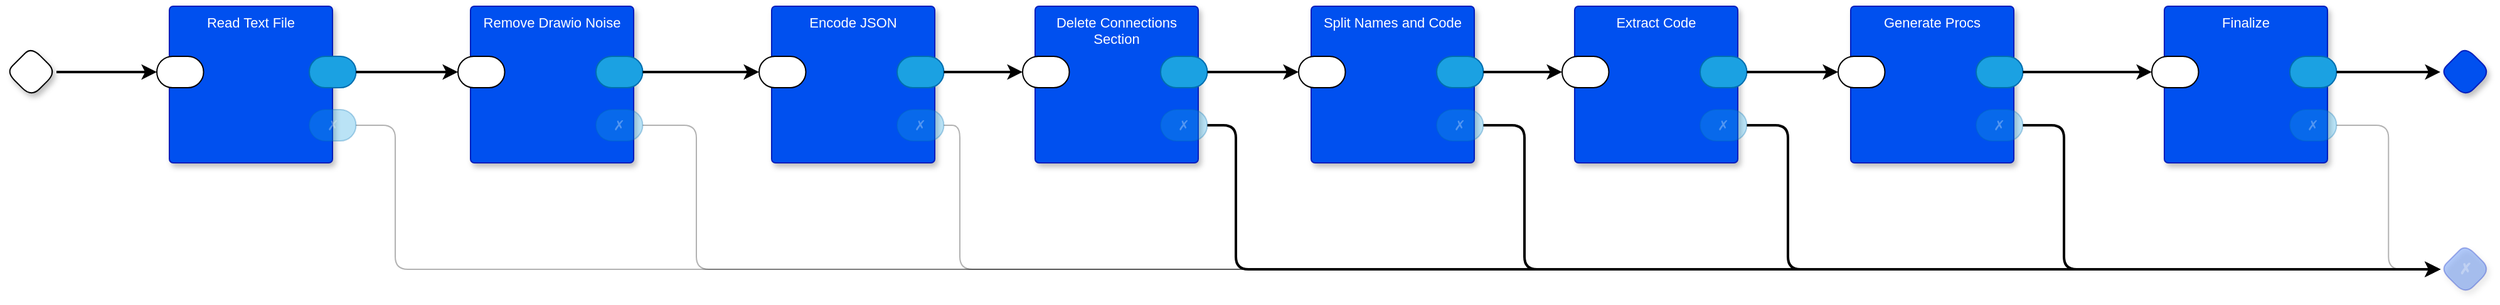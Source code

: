 <mxfile version="23.1.5" type="device" pages="11">
  <diagram name="main" id="m0zTKrYATkNEm8Ja8VeW">
    <mxGraphModel dx="1242" dy="620" grid="1" gridSize="10" guides="1" tooltips="1" connect="1" arrows="1" fold="1" page="1" pageScale="1" pageWidth="850" pageHeight="1100" math="0" shadow="0">
      <root>
        <mxCell id="0" />
        <mxCell id="1" parent="0" />
        <mxCell id="5h2CW9FKoI-fmD1mVUUu-3" value="✗" style="rhombus;whiteSpace=wrap;html=1;rounded=1;fillColor=#0050ef;fontColor=#ffffff;strokeColor=#001DBC;fontStyle=1;glass=0;sketch=0;fontSize=12;points=[[0,0.5,0,0,0],[0.5,0,0,0,0],[0.5,1,0,0,0],[1,0.5,0,0,0]];shadow=1;fontFamily=Helvetica;opacity=30;textOpacity=30;" parent="1" vertex="1">
          <mxGeometry x="1980" y="270" width="40" height="40" as="geometry" />
        </mxCell>
        <mxCell id="5h2CW9FKoI-fmD1mVUUu-11" value="Read Text File" style="rounded=1;whiteSpace=wrap;html=1;sketch=0;container=1;recursiveResize=0;verticalAlign=top;arcSize=6;fontStyle=0;autosize=0;points=[];absoluteArcSize=1;shadow=1;strokeColor=#001DBC;fillColor=#0050ef;fontColor=#ffffff;fontFamily=Helvetica;fontSize=11;" parent="1" vertex="1">
          <mxGeometry x="170" y="80" width="130" height="125" as="geometry">
            <mxRectangle x="-98" y="-1230" width="99" height="26" as="alternateBounds" />
          </mxGeometry>
        </mxCell>
        <mxCell id="5h2CW9FKoI-fmD1mVUUu-12" value="" style="rounded=1;whiteSpace=wrap;html=1;sketch=0;points=[[0,0.5,0,0,0],[1,0.5,0,0,0]];arcSize=50;fontFamily=Helvetica;fontSize=11;fontColor=default;" parent="5h2CW9FKoI-fmD1mVUUu-11" vertex="1">
          <mxGeometry x="-10" y="40" width="37.25" height="25" as="geometry" />
        </mxCell>
        <mxCell id="5h2CW9FKoI-fmD1mVUUu-13" value="" style="rounded=1;whiteSpace=wrap;html=1;sketch=0;points=[[0,0.5,0,0,0],[1,0.5,0,0,0]];fillColor=#1ba1e2;fontColor=#ffffff;strokeColor=#006EAF;arcSize=50;fontFamily=Helvetica;fontSize=11;" parent="5h2CW9FKoI-fmD1mVUUu-11" vertex="1">
          <mxGeometry x="111.5" y="40" width="37.25" height="25" as="geometry" />
        </mxCell>
        <mxCell id="5h2CW9FKoI-fmD1mVUUu-14" value="✗" style="rounded=1;whiteSpace=wrap;sketch=0;points=[[0,0.5,0,0,0],[1,0.5,0,0,0]];fillColor=#1ba1e2;fontColor=#ffffff;strokeColor=#006EAF;arcSize=50;fontFamily=Helvetica;fontSize=11;opacity=30;textOpacity=30;" parent="5h2CW9FKoI-fmD1mVUUu-11" vertex="1">
          <mxGeometry x="111.5" y="82.5" width="37.25" height="25" as="geometry" />
        </mxCell>
        <mxCell id="5h2CW9FKoI-fmD1mVUUu-15" style="edgeStyle=orthogonalEdgeStyle;rounded=1;orthogonalLoop=1;jettySize=auto;html=1;exitX=1;exitY=0.5;exitDx=0;exitDy=0;exitPerimeter=0;entryX=0;entryY=0.5;entryDx=0;entryDy=0;entryPerimeter=0;strokeWidth=2;curved=0;" parent="1" source="Gk7-UacXkPncZtH4Vl_x-1" target="5h2CW9FKoI-fmD1mVUUu-12" edge="1">
          <mxGeometry relative="1" as="geometry" />
        </mxCell>
        <mxCell id="5h2CW9FKoI-fmD1mVUUu-17" style="edgeStyle=orthogonalEdgeStyle;rounded=1;orthogonalLoop=1;jettySize=auto;html=1;exitX=1;exitY=0.5;exitDx=0;exitDy=0;exitPerimeter=0;entryX=0;entryY=0.5;entryDx=0;entryDy=0;entryPerimeter=0;curved=0;opacity=30;" parent="1" source="5h2CW9FKoI-fmD1mVUUu-14" target="5h2CW9FKoI-fmD1mVUUu-3" edge="1">
          <mxGeometry relative="1" as="geometry">
            <Array as="points">
              <mxPoint x="350" y="175" />
              <mxPoint x="350" y="290" />
            </Array>
          </mxGeometry>
        </mxCell>
        <mxCell id="Gk7-UacXkPncZtH4Vl_x-1" value="" style="rhombus;whiteSpace=wrap;html=1;rounded=1;fontStyle=1;glass=0;sketch=0;fontSize=12;points=[[0,0.5,0,0,0],[0.5,0,0,0,0],[0.5,1,0,0,0],[1,0.5,0,0,0]];shadow=1;fontFamily=Helvetica;fontColor=default;" parent="1" vertex="1">
          <mxGeometry x="40" y="112.5" width="40" height="40" as="geometry" />
        </mxCell>
        <mxCell id="Gk7-UacXkPncZtH4Vl_x-2" value="" style="rhombus;whiteSpace=wrap;html=1;rounded=1;fontStyle=1;glass=0;sketch=0;fontSize=12;points=[[0,0.5,0,0,0],[0.5,0,0,0,0],[0.5,1,0,0,0],[1,0.5,0,0,0]];shadow=1;fillColor=#0050ef;fontColor=#ffffff;strokeColor=#001DBC;fontFamily=Helvetica;" parent="1" vertex="1">
          <mxGeometry x="1980" y="112.5" width="40" height="40" as="geometry" />
        </mxCell>
        <mxCell id="DaqUB-cS1HOJgV5fECmG-1" value="Remove Drawio Noise" style="rounded=1;whiteSpace=wrap;html=1;sketch=0;container=1;recursiveResize=0;verticalAlign=top;arcSize=6;fontStyle=0;autosize=0;points=[];absoluteArcSize=1;shadow=1;strokeColor=#001DBC;fillColor=#0050ef;fontColor=#ffffff;fontFamily=Helvetica;fontSize=11;" parent="1" vertex="1">
          <mxGeometry x="410" y="80" width="130" height="125" as="geometry">
            <mxRectangle x="-98" y="-1230" width="99" height="26" as="alternateBounds" />
          </mxGeometry>
        </mxCell>
        <mxCell id="DaqUB-cS1HOJgV5fECmG-2" value="" style="rounded=1;whiteSpace=wrap;html=1;sketch=0;points=[[0,0.5,0,0,0],[1,0.5,0,0,0]];arcSize=50;fontFamily=Helvetica;fontSize=11;fontColor=default;" parent="DaqUB-cS1HOJgV5fECmG-1" vertex="1">
          <mxGeometry x="-10" y="40" width="37.25" height="25" as="geometry" />
        </mxCell>
        <mxCell id="DaqUB-cS1HOJgV5fECmG-3" value="" style="rounded=1;whiteSpace=wrap;html=1;sketch=0;points=[[0,0.5,0,0,0],[1,0.5,0,0,0]];fillColor=#1ba1e2;fontColor=#ffffff;strokeColor=#006EAF;arcSize=50;fontFamily=Helvetica;fontSize=11;" parent="DaqUB-cS1HOJgV5fECmG-1" vertex="1">
          <mxGeometry x="100" y="40" width="37.25" height="25" as="geometry" />
        </mxCell>
        <mxCell id="DaqUB-cS1HOJgV5fECmG-4" value="✗" style="rounded=1;whiteSpace=wrap;sketch=0;points=[[0,0.5,0,0,0],[1,0.5,0,0,0]];fillColor=#1ba1e2;fontColor=#ffffff;strokeColor=#006EAF;arcSize=50;fontFamily=Helvetica;fontSize=11;opacity=30;textOpacity=30;" parent="DaqUB-cS1HOJgV5fECmG-1" vertex="1">
          <mxGeometry x="100" y="82.5" width="37.25" height="25" as="geometry" />
        </mxCell>
        <mxCell id="DaqUB-cS1HOJgV5fECmG-5" style="edgeStyle=orthogonalEdgeStyle;shape=connector;curved=0;rounded=1;orthogonalLoop=1;jettySize=auto;html=1;exitX=1;exitY=0.5;exitDx=0;exitDy=0;exitPerimeter=0;entryX=0;entryY=0.5;entryDx=0;entryDy=0;entryPerimeter=0;labelBackgroundColor=default;strokeColor=default;align=center;verticalAlign=middle;fontFamily=Helvetica;fontSize=11;fontColor=default;endArrow=classic;strokeWidth=2;" parent="1" source="5h2CW9FKoI-fmD1mVUUu-13" target="DaqUB-cS1HOJgV5fECmG-2" edge="1">
          <mxGeometry relative="1" as="geometry" />
        </mxCell>
        <mxCell id="DaqUB-cS1HOJgV5fECmG-6" style="edgeStyle=orthogonalEdgeStyle;shape=connector;curved=0;rounded=1;orthogonalLoop=1;jettySize=auto;html=1;exitX=1;exitY=0.5;exitDx=0;exitDy=0;exitPerimeter=0;entryX=0;entryY=0.5;entryDx=0;entryDy=0;entryPerimeter=0;labelBackgroundColor=default;strokeColor=default;align=center;verticalAlign=middle;fontFamily=Helvetica;fontSize=11;fontColor=default;endArrow=classic;opacity=30;" parent="1" source="DaqUB-cS1HOJgV5fECmG-4" target="5h2CW9FKoI-fmD1mVUUu-3" edge="1">
          <mxGeometry relative="1" as="geometry">
            <Array as="points">
              <mxPoint x="590" y="175" />
              <mxPoint x="590" y="290" />
            </Array>
          </mxGeometry>
        </mxCell>
        <mxCell id="FDZNbzwpRw9lqJndtv5u-1" value="Encode JSON" style="rounded=1;whiteSpace=wrap;html=1;sketch=0;container=1;recursiveResize=0;verticalAlign=top;arcSize=6;fontStyle=0;autosize=0;points=[];absoluteArcSize=1;shadow=1;strokeColor=#001DBC;fillColor=#0050ef;fontColor=#ffffff;fontFamily=Helvetica;fontSize=11;" parent="1" vertex="1">
          <mxGeometry x="650" y="80" width="130" height="125" as="geometry">
            <mxRectangle x="-98" y="-1230" width="99" height="26" as="alternateBounds" />
          </mxGeometry>
        </mxCell>
        <mxCell id="FDZNbzwpRw9lqJndtv5u-2" value="" style="rounded=1;whiteSpace=wrap;html=1;sketch=0;points=[[0,0.5,0,0,0],[1,0.5,0,0,0]];arcSize=50;fontFamily=Helvetica;fontSize=11;fontColor=default;" parent="FDZNbzwpRw9lqJndtv5u-1" vertex="1">
          <mxGeometry x="-10" y="40" width="37.25" height="25" as="geometry" />
        </mxCell>
        <mxCell id="FDZNbzwpRw9lqJndtv5u-3" value="" style="rounded=1;whiteSpace=wrap;html=1;sketch=0;points=[[0,0.5,0,0,0],[1,0.5,0,0,0]];fillColor=#1ba1e2;fontColor=#ffffff;strokeColor=#006EAF;arcSize=50;fontFamily=Helvetica;fontSize=11;" parent="FDZNbzwpRw9lqJndtv5u-1" vertex="1">
          <mxGeometry x="100" y="40" width="37.25" height="25" as="geometry" />
        </mxCell>
        <mxCell id="FDZNbzwpRw9lqJndtv5u-4" value="✗" style="rounded=1;whiteSpace=wrap;sketch=0;points=[[0,0.5,0,0,0],[1,0.5,0,0,0]];fillColor=#1ba1e2;fontColor=#ffffff;strokeColor=#006EAF;arcSize=50;fontFamily=Helvetica;fontSize=11;opacity=30;textOpacity=30;" parent="FDZNbzwpRw9lqJndtv5u-1" vertex="1">
          <mxGeometry x="100" y="82.5" width="37.25" height="25" as="geometry" />
        </mxCell>
        <mxCell id="FDZNbzwpRw9lqJndtv5u-5" style="edgeStyle=orthogonalEdgeStyle;rounded=1;orthogonalLoop=1;jettySize=auto;html=1;exitX=1;exitY=0.5;exitDx=0;exitDy=0;exitPerimeter=0;entryX=0;entryY=0.5;entryDx=0;entryDy=0;entryPerimeter=0;strokeWidth=2;curved=0;" parent="1" source="DaqUB-cS1HOJgV5fECmG-3" target="FDZNbzwpRw9lqJndtv5u-2" edge="1">
          <mxGeometry relative="1" as="geometry" />
        </mxCell>
        <mxCell id="Ef3DjCu143OCD5RreFRz-1" style="edgeStyle=orthogonalEdgeStyle;shape=connector;curved=0;rounded=1;orthogonalLoop=1;jettySize=auto;html=1;exitX=1;exitY=0.5;exitDx=0;exitDy=0;exitPerimeter=0;entryX=0;entryY=0.5;entryDx=0;entryDy=0;entryPerimeter=0;labelBackgroundColor=default;strokeColor=default;strokeWidth=1;align=center;verticalAlign=middle;fontFamily=Helvetica;fontSize=11;fontColor=default;endArrow=classic;opacity=30;" parent="1" source="FDZNbzwpRw9lqJndtv5u-4" target="5h2CW9FKoI-fmD1mVUUu-3" edge="1">
          <mxGeometry relative="1" as="geometry">
            <Array as="points">
              <mxPoint x="800" y="175" />
              <mxPoint x="800" y="290" />
            </Array>
          </mxGeometry>
        </mxCell>
        <mxCell id="Ef3DjCu143OCD5RreFRz-2" value="Finalize" style="rounded=1;whiteSpace=wrap;html=1;sketch=0;container=1;recursiveResize=0;verticalAlign=top;arcSize=6;fontStyle=0;autosize=0;points=[];absoluteArcSize=1;shadow=1;strokeColor=#001DBC;fillColor=#0050ef;fontColor=#ffffff;fontFamily=Helvetica;fontSize=11;" parent="1" vertex="1">
          <mxGeometry x="1760" y="80" width="130" height="125" as="geometry">
            <mxRectangle x="-98" y="-1230" width="99" height="26" as="alternateBounds" />
          </mxGeometry>
        </mxCell>
        <mxCell id="Ef3DjCu143OCD5RreFRz-3" value="" style="rounded=1;whiteSpace=wrap;html=1;sketch=0;points=[[0,0.5,0,0,0],[1,0.5,0,0,0]];arcSize=50;fontFamily=Helvetica;fontSize=11;fontColor=default;" parent="Ef3DjCu143OCD5RreFRz-2" vertex="1">
          <mxGeometry x="-10" y="40" width="37.25" height="25" as="geometry" />
        </mxCell>
        <mxCell id="Ef3DjCu143OCD5RreFRz-4" value="" style="rounded=1;whiteSpace=wrap;html=1;sketch=0;points=[[0,0.5,0,0,0],[1,0.5,0,0,0]];fillColor=#1ba1e2;fontColor=#ffffff;strokeColor=#006EAF;arcSize=50;fontFamily=Helvetica;fontSize=11;" parent="Ef3DjCu143OCD5RreFRz-2" vertex="1">
          <mxGeometry x="100" y="40" width="37.25" height="25" as="geometry" />
        </mxCell>
        <mxCell id="Ef3DjCu143OCD5RreFRz-5" value="✗" style="rounded=1;whiteSpace=wrap;sketch=0;points=[[0,0.5,0,0,0],[1,0.5,0,0,0]];fillColor=#1ba1e2;fontColor=#ffffff;strokeColor=#006EAF;arcSize=50;fontFamily=Helvetica;fontSize=11;opacity=30;textOpacity=30;" parent="Ef3DjCu143OCD5RreFRz-2" vertex="1">
          <mxGeometry x="100" y="82.5" width="37.25" height="25" as="geometry" />
        </mxCell>
        <mxCell id="9xaKauVPQIBMzsZBfAf5-1" style="edgeStyle=orthogonalEdgeStyle;shape=connector;curved=0;rounded=1;orthogonalLoop=1;jettySize=auto;html=1;exitX=1;exitY=0.5;exitDx=0;exitDy=0;exitPerimeter=0;entryX=0;entryY=0.5;entryDx=0;entryDy=0;entryPerimeter=0;labelBackgroundColor=default;strokeColor=default;strokeWidth=2;align=center;verticalAlign=middle;fontFamily=Helvetica;fontSize=11;fontColor=default;endArrow=classic;" parent="1" source="Ef3DjCu143OCD5RreFRz-4" target="Gk7-UacXkPncZtH4Vl_x-2" edge="1">
          <mxGeometry relative="1" as="geometry" />
        </mxCell>
        <mxCell id="9xaKauVPQIBMzsZBfAf5-2" style="edgeStyle=orthogonalEdgeStyle;shape=connector;curved=0;rounded=1;orthogonalLoop=1;jettySize=auto;html=1;exitX=1;exitY=0.5;exitDx=0;exitDy=0;exitPerimeter=0;entryX=0;entryY=0.5;entryDx=0;entryDy=0;entryPerimeter=0;labelBackgroundColor=default;strokeColor=default;strokeWidth=1;align=center;verticalAlign=middle;fontFamily=Helvetica;fontSize=11;fontColor=default;endArrow=classic;opacity=30;" parent="1" source="Ef3DjCu143OCD5RreFRz-5" target="5h2CW9FKoI-fmD1mVUUu-3" edge="1">
          <mxGeometry relative="1" as="geometry" />
        </mxCell>
        <mxCell id="QdQ9IoSy5bB8EJfXgdD5-1" value="Delete Connections Section" style="rounded=1;whiteSpace=wrap;html=1;sketch=0;container=1;recursiveResize=0;verticalAlign=top;arcSize=6;fontStyle=0;autosize=0;points=[];absoluteArcSize=1;shadow=1;strokeColor=#001DBC;fillColor=#0050ef;fontColor=#ffffff;fontFamily=Helvetica;fontSize=11;" parent="1" vertex="1">
          <mxGeometry x="860" y="80" width="130" height="125" as="geometry">
            <mxRectangle x="-98" y="-1230" width="99" height="26" as="alternateBounds" />
          </mxGeometry>
        </mxCell>
        <mxCell id="QdQ9IoSy5bB8EJfXgdD5-2" value="" style="rounded=1;whiteSpace=wrap;html=1;sketch=0;points=[[0,0.5,0,0,0],[1,0.5,0,0,0]];arcSize=50;fontFamily=Helvetica;fontSize=11;fontColor=default;" parent="QdQ9IoSy5bB8EJfXgdD5-1" vertex="1">
          <mxGeometry x="-10" y="40" width="37.25" height="25" as="geometry" />
        </mxCell>
        <mxCell id="QdQ9IoSy5bB8EJfXgdD5-3" value="" style="rounded=1;whiteSpace=wrap;html=1;sketch=0;points=[[0,0.5,0,0,0],[1,0.5,0,0,0]];fillColor=#1ba1e2;fontColor=#ffffff;strokeColor=#006EAF;arcSize=50;fontFamily=Helvetica;fontSize=11;" parent="QdQ9IoSy5bB8EJfXgdD5-1" vertex="1">
          <mxGeometry x="100" y="40" width="37.25" height="25" as="geometry" />
        </mxCell>
        <mxCell id="QdQ9IoSy5bB8EJfXgdD5-4" value="✗" style="rounded=1;whiteSpace=wrap;sketch=0;points=[[0,0.5,0,0,0],[1,0.5,0,0,0]];fillColor=#1ba1e2;fontColor=#ffffff;strokeColor=#006EAF;arcSize=50;fontFamily=Helvetica;fontSize=11;opacity=30;textOpacity=30;" parent="QdQ9IoSy5bB8EJfXgdD5-1" vertex="1">
          <mxGeometry x="100" y="82.5" width="37.25" height="25" as="geometry" />
        </mxCell>
        <mxCell id="QdQ9IoSy5bB8EJfXgdD5-5" style="edgeStyle=orthogonalEdgeStyle;shape=connector;curved=0;rounded=1;orthogonalLoop=1;jettySize=auto;html=1;exitX=1;exitY=0.5;exitDx=0;exitDy=0;exitPerimeter=0;entryX=0;entryY=0.5;entryDx=0;entryDy=0;entryPerimeter=0;labelBackgroundColor=default;strokeColor=default;strokeWidth=2;align=center;verticalAlign=middle;fontFamily=Helvetica;fontSize=11;fontColor=default;endArrow=classic;" parent="1" source="FDZNbzwpRw9lqJndtv5u-3" target="QdQ9IoSy5bB8EJfXgdD5-2" edge="1">
          <mxGeometry relative="1" as="geometry" />
        </mxCell>
        <mxCell id="QdQ9IoSy5bB8EJfXgdD5-6" style="edgeStyle=orthogonalEdgeStyle;shape=connector;curved=0;rounded=1;orthogonalLoop=1;jettySize=auto;html=1;exitX=1;exitY=0.5;exitDx=0;exitDy=0;exitPerimeter=0;entryX=0;entryY=0.5;entryDx=0;entryDy=0;entryPerimeter=0;labelBackgroundColor=default;strokeColor=default;strokeWidth=2;align=center;verticalAlign=middle;fontFamily=Helvetica;fontSize=11;fontColor=default;endArrow=classic;" parent="1" source="QdQ9IoSy5bB8EJfXgdD5-4" target="5h2CW9FKoI-fmD1mVUUu-3" edge="1">
          <mxGeometry relative="1" as="geometry">
            <Array as="points">
              <mxPoint x="1020" y="175" />
              <mxPoint x="1020" y="290" />
            </Array>
          </mxGeometry>
        </mxCell>
        <mxCell id="bCsAHVyOOUBXLGho-TH2-4" value="Split Names and Code" style="rounded=1;whiteSpace=wrap;html=1;sketch=0;container=1;recursiveResize=0;verticalAlign=top;arcSize=6;fontStyle=0;autosize=0;points=[];absoluteArcSize=1;shadow=1;strokeColor=#001DBC;fillColor=#0050ef;fontColor=#ffffff;fontFamily=Helvetica;fontSize=11;" parent="1" vertex="1">
          <mxGeometry x="1080" y="80" width="130" height="125" as="geometry">
            <mxRectangle x="-98" y="-1230" width="99" height="26" as="alternateBounds" />
          </mxGeometry>
        </mxCell>
        <mxCell id="bCsAHVyOOUBXLGho-TH2-5" value="" style="rounded=1;whiteSpace=wrap;html=1;sketch=0;points=[[0,0.5,0,0,0],[1,0.5,0,0,0]];arcSize=50;fontFamily=Helvetica;fontSize=11;fontColor=default;" parent="bCsAHVyOOUBXLGho-TH2-4" vertex="1">
          <mxGeometry x="-10" y="40" width="37.25" height="25" as="geometry" />
        </mxCell>
        <mxCell id="bCsAHVyOOUBXLGho-TH2-6" value="" style="rounded=1;whiteSpace=wrap;html=1;sketch=0;points=[[0,0.5,0,0,0],[1,0.5,0,0,0]];fillColor=#1ba1e2;fontColor=#ffffff;strokeColor=#006EAF;arcSize=50;fontFamily=Helvetica;fontSize=11;" parent="bCsAHVyOOUBXLGho-TH2-4" vertex="1">
          <mxGeometry x="100" y="40" width="37.25" height="25" as="geometry" />
        </mxCell>
        <mxCell id="bCsAHVyOOUBXLGho-TH2-7" value="✗" style="rounded=1;whiteSpace=wrap;sketch=0;points=[[0,0.5,0,0,0],[1,0.5,0,0,0]];fillColor=#1ba1e2;fontColor=#ffffff;strokeColor=#006EAF;arcSize=50;fontFamily=Helvetica;fontSize=11;opacity=30;textOpacity=30;" parent="bCsAHVyOOUBXLGho-TH2-4" vertex="1">
          <mxGeometry x="100" y="82.5" width="37.25" height="25" as="geometry" />
        </mxCell>
        <mxCell id="bCsAHVyOOUBXLGho-TH2-10" style="edgeStyle=orthogonalEdgeStyle;shape=connector;curved=0;rounded=1;orthogonalLoop=1;jettySize=auto;html=1;exitX=1;exitY=0.5;exitDx=0;exitDy=0;exitPerimeter=0;entryX=0;entryY=0.5;entryDx=0;entryDy=0;entryPerimeter=0;labelBackgroundColor=default;strokeColor=default;strokeWidth=2;align=center;verticalAlign=middle;fontFamily=Helvetica;fontSize=11;fontColor=default;endArrow=classic;" parent="1" source="bCsAHVyOOUBXLGho-TH2-7" target="5h2CW9FKoI-fmD1mVUUu-3" edge="1">
          <mxGeometry relative="1" as="geometry">
            <Array as="points">
              <mxPoint x="1250" y="175" />
              <mxPoint x="1250" y="290" />
            </Array>
          </mxGeometry>
        </mxCell>
        <mxCell id="bCsAHVyOOUBXLGho-TH2-11" style="edgeStyle=orthogonalEdgeStyle;shape=connector;curved=0;rounded=1;orthogonalLoop=1;jettySize=auto;html=1;exitX=1;exitY=0.5;exitDx=0;exitDy=0;exitPerimeter=0;entryX=0;entryY=0.5;entryDx=0;entryDy=0;entryPerimeter=0;labelBackgroundColor=default;strokeColor=default;strokeWidth=2;align=center;verticalAlign=middle;fontFamily=Helvetica;fontSize=11;fontColor=default;endArrow=classic;" parent="1" source="QdQ9IoSy5bB8EJfXgdD5-3" target="bCsAHVyOOUBXLGho-TH2-5" edge="1">
          <mxGeometry relative="1" as="geometry" />
        </mxCell>
        <mxCell id="nSmw6h7VeHDicx8E_0bV-1" value="Extract Code" style="rounded=1;whiteSpace=wrap;html=1;sketch=0;container=1;recursiveResize=0;verticalAlign=top;arcSize=6;fontStyle=0;autosize=0;points=[];absoluteArcSize=1;shadow=1;strokeColor=#001DBC;fillColor=#0050ef;fontColor=#ffffff;fontFamily=Helvetica;fontSize=11;" parent="1" vertex="1">
          <mxGeometry x="1290" y="80" width="130" height="125" as="geometry">
            <mxRectangle x="-98" y="-1230" width="99" height="26" as="alternateBounds" />
          </mxGeometry>
        </mxCell>
        <mxCell id="nSmw6h7VeHDicx8E_0bV-2" value="" style="rounded=1;whiteSpace=wrap;html=1;sketch=0;points=[[0,0.5,0,0,0],[1,0.5,0,0,0]];arcSize=50;fontFamily=Helvetica;fontSize=11;fontColor=default;" parent="nSmw6h7VeHDicx8E_0bV-1" vertex="1">
          <mxGeometry x="-10" y="40" width="37.25" height="25" as="geometry" />
        </mxCell>
        <mxCell id="nSmw6h7VeHDicx8E_0bV-3" value="" style="rounded=1;whiteSpace=wrap;html=1;sketch=0;points=[[0,0.5,0,0,0],[1,0.5,0,0,0]];fillColor=#1ba1e2;fontColor=#ffffff;strokeColor=#006EAF;arcSize=50;fontFamily=Helvetica;fontSize=11;" parent="nSmw6h7VeHDicx8E_0bV-1" vertex="1">
          <mxGeometry x="100" y="40" width="37.25" height="25" as="geometry" />
        </mxCell>
        <mxCell id="nSmw6h7VeHDicx8E_0bV-4" value="✗" style="rounded=1;whiteSpace=wrap;sketch=0;points=[[0,0.5,0,0,0],[1,0.5,0,0,0]];fillColor=#1ba1e2;fontColor=#ffffff;strokeColor=#006EAF;arcSize=50;fontFamily=Helvetica;fontSize=11;opacity=30;textOpacity=30;" parent="nSmw6h7VeHDicx8E_0bV-1" vertex="1">
          <mxGeometry x="100" y="82.5" width="37.25" height="25" as="geometry" />
        </mxCell>
        <mxCell id="nSmw6h7VeHDicx8E_0bV-6" style="edgeStyle=orthogonalEdgeStyle;shape=connector;curved=0;rounded=1;orthogonalLoop=1;jettySize=auto;html=1;exitX=1;exitY=0.5;exitDx=0;exitDy=0;exitPerimeter=0;entryX=0;entryY=0.5;entryDx=0;entryDy=0;entryPerimeter=0;labelBackgroundColor=default;strokeColor=default;strokeWidth=2;align=center;verticalAlign=middle;fontFamily=Helvetica;fontSize=11;fontColor=default;endArrow=classic;" parent="1" source="bCsAHVyOOUBXLGho-TH2-6" target="nSmw6h7VeHDicx8E_0bV-2" edge="1">
          <mxGeometry relative="1" as="geometry" />
        </mxCell>
        <mxCell id="nSmw6h7VeHDicx8E_0bV-7" style="edgeStyle=orthogonalEdgeStyle;shape=connector;curved=0;rounded=1;orthogonalLoop=1;jettySize=auto;html=1;exitX=1;exitY=0.5;exitDx=0;exitDy=0;exitPerimeter=0;entryX=0;entryY=0.5;entryDx=0;entryDy=0;entryPerimeter=0;labelBackgroundColor=default;strokeColor=default;strokeWidth=2;align=center;verticalAlign=middle;fontFamily=Helvetica;fontSize=11;fontColor=default;endArrow=classic;" parent="1" source="nSmw6h7VeHDicx8E_0bV-4" target="5h2CW9FKoI-fmD1mVUUu-3" edge="1">
          <mxGeometry relative="1" as="geometry">
            <Array as="points">
              <mxPoint x="1460" y="175" />
              <mxPoint x="1460" y="290" />
            </Array>
          </mxGeometry>
        </mxCell>
        <mxCell id="oi65mrcfNY2p0OcdCMCG-1" value="Generate Procs" style="rounded=1;whiteSpace=wrap;html=1;sketch=0;container=1;recursiveResize=0;verticalAlign=top;arcSize=6;fontStyle=0;autosize=0;points=[];absoluteArcSize=1;shadow=1;strokeColor=#001DBC;fillColor=#0050ef;fontColor=#ffffff;fontFamily=Helvetica;fontSize=11;" parent="1" vertex="1">
          <mxGeometry x="1510" y="80" width="130" height="125" as="geometry">
            <mxRectangle x="-98" y="-1230" width="99" height="26" as="alternateBounds" />
          </mxGeometry>
        </mxCell>
        <mxCell id="oi65mrcfNY2p0OcdCMCG-2" value="" style="rounded=1;whiteSpace=wrap;html=1;sketch=0;points=[[0,0.5,0,0,0],[1,0.5,0,0,0]];arcSize=50;fontFamily=Helvetica;fontSize=11;fontColor=default;" parent="oi65mrcfNY2p0OcdCMCG-1" vertex="1">
          <mxGeometry x="-10" y="40" width="37.25" height="25" as="geometry" />
        </mxCell>
        <mxCell id="oi65mrcfNY2p0OcdCMCG-3" value="" style="rounded=1;whiteSpace=wrap;html=1;sketch=0;points=[[0,0.5,0,0,0],[1,0.5,0,0,0]];fillColor=#1ba1e2;fontColor=#ffffff;strokeColor=#006EAF;arcSize=50;fontFamily=Helvetica;fontSize=11;" parent="oi65mrcfNY2p0OcdCMCG-1" vertex="1">
          <mxGeometry x="100" y="40" width="37.25" height="25" as="geometry" />
        </mxCell>
        <mxCell id="oi65mrcfNY2p0OcdCMCG-4" value="✗" style="rounded=1;whiteSpace=wrap;sketch=0;points=[[0,0.5,0,0,0],[1,0.5,0,0,0]];fillColor=#1ba1e2;fontColor=#ffffff;strokeColor=#006EAF;arcSize=50;fontFamily=Helvetica;fontSize=11;opacity=30;textOpacity=30;" parent="oi65mrcfNY2p0OcdCMCG-1" vertex="1">
          <mxGeometry x="100" y="82.5" width="37.25" height="25" as="geometry" />
        </mxCell>
        <mxCell id="oi65mrcfNY2p0OcdCMCG-5" style="edgeStyle=orthogonalEdgeStyle;shape=connector;curved=0;rounded=1;orthogonalLoop=1;jettySize=auto;html=1;exitX=1;exitY=0.5;exitDx=0;exitDy=0;exitPerimeter=0;entryX=0;entryY=0.5;entryDx=0;entryDy=0;entryPerimeter=0;labelBackgroundColor=default;strokeColor=default;strokeWidth=2;align=center;verticalAlign=middle;fontFamily=Helvetica;fontSize=11;fontColor=default;endArrow=classic;" parent="1" source="oi65mrcfNY2p0OcdCMCG-4" target="5h2CW9FKoI-fmD1mVUUu-3" edge="1">
          <mxGeometry relative="1" as="geometry">
            <Array as="points">
              <mxPoint x="1680" y="175" />
              <mxPoint x="1680" y="290" />
            </Array>
          </mxGeometry>
        </mxCell>
        <mxCell id="oi65mrcfNY2p0OcdCMCG-6" style="edgeStyle=orthogonalEdgeStyle;shape=connector;curved=0;rounded=1;orthogonalLoop=1;jettySize=auto;html=1;exitX=1;exitY=0.5;exitDx=0;exitDy=0;exitPerimeter=0;entryX=0;entryY=0.5;entryDx=0;entryDy=0;entryPerimeter=0;labelBackgroundColor=default;strokeColor=default;strokeWidth=2;align=center;verticalAlign=middle;fontFamily=Helvetica;fontSize=11;fontColor=default;endArrow=classic;" parent="1" source="nSmw6h7VeHDicx8E_0bV-3" target="oi65mrcfNY2p0OcdCMCG-2" edge="1">
          <mxGeometry relative="1" as="geometry" />
        </mxCell>
        <mxCell id="QQsIN3YKvlj5MH1CedC5-1" style="edgeStyle=orthogonalEdgeStyle;rounded=0;orthogonalLoop=1;jettySize=auto;html=1;exitX=1;exitY=0.5;exitDx=0;exitDy=0;exitPerimeter=0;entryX=0;entryY=0.5;entryDx=0;entryDy=0;entryPerimeter=0;strokeWidth=2;" edge="1" parent="1" source="oi65mrcfNY2p0OcdCMCG-3" target="Ef3DjCu143OCD5RreFRz-3">
          <mxGeometry relative="1" as="geometry" />
        </mxCell>
      </root>
    </mxGraphModel>
  </diagram>
  <diagram name="Remove Drawio Noise" id="0EIX7DR0zl7o0MtCe2Tq">
    <mxGraphModel dx="1242" dy="620" grid="1" gridSize="10" guides="1" tooltips="1" connect="1" arrows="1" fold="1" page="1" pageScale="1" pageWidth="850" pageHeight="1100" math="0" shadow="0">
      <root>
        <mxCell id="rgC6CyKu6QCz9e8tamZW-0" />
        <mxCell id="rgC6CyKu6QCz9e8tamZW-1" parent="rgC6CyKu6QCz9e8tamZW-0" />
        <mxCell id="x30NIHbkmGIoOjZmASeZ-0" style="edgeStyle=orthogonalEdgeStyle;rounded=1;orthogonalLoop=1;jettySize=auto;html=1;exitX=1;exitY=0.5;exitDx=0;exitDy=0;exitPerimeter=0;strokeWidth=2;curved=0;" parent="rgC6CyKu6QCz9e8tamZW-1" source="x30NIHbkmGIoOjZmASeZ-1" target="x30NIHbkmGIoOjZmASeZ-7" edge="1">
          <mxGeometry relative="1" as="geometry" />
        </mxCell>
        <mxCell id="x30NIHbkmGIoOjZmASeZ-1" value="" style="rhombus;whiteSpace=wrap;html=1;rounded=1;fontStyle=1;glass=0;sketch=0;fontSize=12;points=[[0,0.5,0,0,0],[0.5,0,0,0,0],[0.5,1,0,0,0],[1,0.5,0,0,0]];shadow=1;fontFamily=Helvetica;fontColor=default;" parent="rgC6CyKu6QCz9e8tamZW-1" vertex="1">
          <mxGeometry x="40" y="200" width="40" height="40" as="geometry" />
        </mxCell>
        <mxCell id="x30NIHbkmGIoOjZmASeZ-2" value="Transpile" style="rounded=1;whiteSpace=wrap;html=1;sketch=0;container=1;recursiveResize=0;verticalAlign=top;arcSize=6;fontStyle=1;autosize=0;points=[];absoluteArcSize=1;shadow=1;strokeColor=#001DBC;fillColor=#0050ef;fontColor=#ffffff;fontFamily=Helvetica;fontSize=11;" parent="rgC6CyKu6QCz9e8tamZW-1" vertex="1">
          <mxGeometry x="420" y="40" width="130" height="210" as="geometry">
            <mxRectangle x="-98" y="-1230" width="99" height="26" as="alternateBounds" />
          </mxGeometry>
        </mxCell>
        <mxCell id="x30NIHbkmGIoOjZmASeZ-3" value="ohmfn" style="rounded=1;whiteSpace=wrap;html=1;sketch=0;points=[[0,0.5,0,0,0],[1,0.5,0,0,0]];arcSize=50;fontFamily=Helvetica;fontSize=11;fontColor=default;fontStyle=0" parent="x30NIHbkmGIoOjZmASeZ-2" vertex="1">
          <mxGeometry x="-17" y="57.5" width="66" height="25" as="geometry" />
        </mxCell>
        <mxCell id="x30NIHbkmGIoOjZmASeZ-4" value="" style="rounded=1;whiteSpace=wrap;html=1;sketch=0;points=[[0,0.5,0,0,0],[1,0.5,0,0,0]];fillColor=#1ba1e2;fontColor=#ffffff;strokeColor=#006EAF;arcSize=50;fontFamily=Helvetica;fontSize=11;" parent="x30NIHbkmGIoOjZmASeZ-2" vertex="1">
          <mxGeometry x="110" y="27.5" width="35.25" height="25" as="geometry" />
        </mxCell>
        <mxCell id="x30NIHbkmGIoOjZmASeZ-5" value="✗" style="rounded=1;whiteSpace=wrap;html=1;sketch=0;points=[[0,0.5,0,0,0],[1,0.5,0,0,0]];fillColor=#1ba1e2;fontColor=#ffffff;strokeColor=#006EAF;arcSize=50;fontFamily=Helvetica;fontSize=11;" parent="x30NIHbkmGIoOjZmASeZ-2" vertex="1">
          <mxGeometry x="110" y="70" width="35.25" height="25" as="geometry" />
        </mxCell>
        <mxCell id="x30NIHbkmGIoOjZmASeZ-6" value="rwrfn" style="rounded=1;whiteSpace=wrap;html=1;sketch=0;points=[[0,0.5,0,0,0],[1,0.5,0,0,0]];arcSize=50;fontFamily=Helvetica;fontSize=11;fontColor=default;" parent="x30NIHbkmGIoOjZmASeZ-2" vertex="1">
          <mxGeometry x="-17" y="90" width="66" height="25" as="geometry" />
        </mxCell>
        <mxCell id="x30NIHbkmGIoOjZmASeZ-7" value="input" style="rounded=1;whiteSpace=wrap;html=1;sketch=0;points=[[0,0.5,0,0,0],[1,0.5,0,0,0]];arcSize=50;fontFamily=Helvetica;fontSize=11;fontColor=default;" parent="x30NIHbkmGIoOjZmASeZ-2" vertex="1">
          <mxGeometry x="-17" y="165" width="66" height="25" as="geometry" />
        </mxCell>
        <mxCell id="x30NIHbkmGIoOjZmASeZ-8" value="grammar name" style="rounded=1;whiteSpace=wrap;html=1;sketch=0;points=[[0,0.5,0,0,0],[1,0.5,0,0,0]];arcSize=50;fontFamily=Helvetica;fontSize=11;fontColor=default;" parent="x30NIHbkmGIoOjZmASeZ-2" vertex="1">
          <mxGeometry x="-16" y="27.5" width="66" height="25" as="geometry" />
        </mxCell>
        <mxCell id="x30NIHbkmGIoOjZmASeZ-9" value="rwrsupportfn" style="rounded=1;whiteSpace=wrap;html=1;sketch=0;points=[[0,0.5,0,0,0],[1,0.5,0,0,0]];arcSize=50;fontFamily=Helvetica;fontSize=11;fontColor=default;" parent="x30NIHbkmGIoOjZmASeZ-2" vertex="1">
          <mxGeometry x="-17" y="120" width="66" height="25" as="geometry" />
        </mxCell>
        <mxCell id="x30NIHbkmGIoOjZmASeZ-10" value="✗" style="rhombus;whiteSpace=wrap;html=1;rounded=1;fillColor=#0050ef;fontColor=#ffffff;strokeColor=#001DBC;fontStyle=1;glass=0;sketch=0;fontSize=12;points=[[0,0.5,0,0,0],[0.5,0,0,0,0],[0.5,1,0,0,0],[1,0.5,0,0,0]];shadow=1;fontFamily=Helvetica;" parent="rgC6CyKu6QCz9e8tamZW-1" vertex="1">
          <mxGeometry x="620" y="160" width="40" height="40" as="geometry" />
        </mxCell>
        <mxCell id="x30NIHbkmGIoOjZmASeZ-11" value="&#39;null.js&#39;" style="rounded=1;whiteSpace=wrap;html=1;sketch=0;container=1;recursiveResize=0;verticalAlign=middle;arcSize=6;fontStyle=1;autosize=0;points=[];absoluteArcSize=1;shadow=0;strokeColor=#6c8ebf;fillColor=#dae8fc;fontFamily=Helvetica;fontSize=11;gradientColor=#E6E6E6;fontColor=default;" parent="rgC6CyKu6QCz9e8tamZW-1" vertex="1">
          <mxGeometry x="180" y="160" width="110" height="20" as="geometry">
            <mxRectangle x="-98" y="-1230" width="99" height="26" as="alternateBounds" />
          </mxGeometry>
        </mxCell>
        <mxCell id="x30NIHbkmGIoOjZmASeZ-12" value="⍺" style="rounded=1;whiteSpace=wrap;html=1;sketch=0;points=[[0,0.5,0,0,0],[1,0.5,0,0,0]];arcSize=50;fontFamily=Helvetica;fontSize=11;fontColor=default;" parent="x30NIHbkmGIoOjZmASeZ-11" vertex="1">
          <mxGeometry x="100" y="3.75" width="20" height="12.5" as="geometry" />
        </mxCell>
        <mxCell id="x30NIHbkmGIoOjZmASeZ-13" value="⍺" style="rounded=1;whiteSpace=wrap;html=1;sketch=0;points=[[0,0.5,0,0,0],[1,0.5,0,0,0]];arcSize=50;fontFamily=Helvetica;fontSize=11;fontColor=default;" parent="x30NIHbkmGIoOjZmASeZ-11" vertex="1">
          <mxGeometry x="-10" y="3.75" width="20" height="12.5" as="geometry" />
        </mxCell>
        <mxCell id="x30NIHbkmGIoOjZmASeZ-14" value="&#39;stripHTML.rwr&#39;" style="rounded=1;whiteSpace=wrap;html=1;sketch=0;container=1;recursiveResize=0;verticalAlign=middle;arcSize=6;fontStyle=0;autosize=0;points=[];absoluteArcSize=1;shadow=0;strokeColor=#6c8ebf;fillColor=#dae8fc;fontFamily=Helvetica;fontSize=11;gradientColor=#E6E6E6;fontColor=default;" parent="rgC6CyKu6QCz9e8tamZW-1" vertex="1">
          <mxGeometry x="165" y="120" width="155" height="20" as="geometry">
            <mxRectangle x="-98" y="-1230" width="99" height="26" as="alternateBounds" />
          </mxGeometry>
        </mxCell>
        <mxCell id="x30NIHbkmGIoOjZmASeZ-15" value="⍺" style="rounded=1;whiteSpace=wrap;html=1;sketch=0;points=[[0,0.5,0,0,0],[1,0.5,0,0,0]];arcSize=50;fontFamily=Helvetica;fontSize=11;fontColor=default;" parent="x30NIHbkmGIoOjZmASeZ-14" vertex="1">
          <mxGeometry x="145" y="3.75" width="20" height="12.5" as="geometry" />
        </mxCell>
        <mxCell id="x30NIHbkmGIoOjZmASeZ-16" value="⍺" style="rounded=1;whiteSpace=wrap;html=1;sketch=0;points=[[0,0.5,0,0,0],[1,0.5,0,0,0]];arcSize=50;fontFamily=Helvetica;fontSize=11;fontColor=default;" parent="x30NIHbkmGIoOjZmASeZ-14" vertex="1">
          <mxGeometry x="-10" y="3.75" width="20" height="12.5" as="geometry" />
        </mxCell>
        <mxCell id="x30NIHbkmGIoOjZmASeZ-17" value="&#39;stripHTML.ohm&#39;" style="rounded=1;whiteSpace=wrap;html=1;sketch=0;container=1;recursiveResize=0;verticalAlign=middle;arcSize=6;fontStyle=0;autosize=0;points=[];absoluteArcSize=1;shadow=0;strokeColor=#6c8ebf;fillColor=#dae8fc;fontFamily=Helvetica;fontSize=11;gradientColor=#E6E6E6;fontColor=default;" parent="rgC6CyKu6QCz9e8tamZW-1" vertex="1">
          <mxGeometry x="165" y="80" width="155" height="20" as="geometry">
            <mxRectangle x="-98" y="-1230" width="99" height="26" as="alternateBounds" />
          </mxGeometry>
        </mxCell>
        <mxCell id="x30NIHbkmGIoOjZmASeZ-18" value="⍺" style="rounded=1;whiteSpace=wrap;html=1;sketch=0;points=[[0,0.5,0,0,0],[1,0.5,0,0,0]];arcSize=50;fontFamily=Helvetica;fontSize=11;fontColor=default;" parent="x30NIHbkmGIoOjZmASeZ-17" vertex="1">
          <mxGeometry x="145" y="3.75" width="20" height="12.5" as="geometry" />
        </mxCell>
        <mxCell id="x30NIHbkmGIoOjZmASeZ-19" value="⍺" style="rounded=1;whiteSpace=wrap;html=1;sketch=0;points=[[0,0.5,0,0,0],[1,0.5,0,0,0]];arcSize=50;fontFamily=Helvetica;fontSize=11;fontColor=default;" parent="x30NIHbkmGIoOjZmASeZ-17" vertex="1">
          <mxGeometry x="-10" y="3.75" width="20" height="12.5" as="geometry" />
        </mxCell>
        <mxCell id="x30NIHbkmGIoOjZmASeZ-20" value="&#39;stripHTML&#39;" style="rounded=1;whiteSpace=wrap;html=1;sketch=0;container=1;recursiveResize=0;verticalAlign=middle;arcSize=6;fontStyle=0;autosize=0;points=[];absoluteArcSize=1;shadow=0;strokeColor=#6c8ebf;fillColor=#dae8fc;fontFamily=Helvetica;fontSize=11;gradientColor=#E6E6E6;fontColor=default;" parent="rgC6CyKu6QCz9e8tamZW-1" vertex="1">
          <mxGeometry x="165" y="40" width="155" height="20" as="geometry">
            <mxRectangle x="-98" y="-1230" width="99" height="26" as="alternateBounds" />
          </mxGeometry>
        </mxCell>
        <mxCell id="x30NIHbkmGIoOjZmASeZ-21" value="⍺" style="rounded=1;whiteSpace=wrap;html=1;sketch=0;points=[[0,0.5,0,0,0],[1,0.5,0,0,0]];arcSize=50;fontFamily=Helvetica;fontSize=11;fontColor=default;" parent="x30NIHbkmGIoOjZmASeZ-20" vertex="1">
          <mxGeometry x="145" y="3.75" width="20" height="12.5" as="geometry" />
        </mxCell>
        <mxCell id="x30NIHbkmGIoOjZmASeZ-22" value="⍺" style="rounded=1;whiteSpace=wrap;html=1;sketch=0;points=[[0,0.5,0,0,0],[1,0.5,0,0,0]];arcSize=50;fontFamily=Helvetica;fontSize=11;fontColor=default;" parent="x30NIHbkmGIoOjZmASeZ-20" vertex="1">
          <mxGeometry x="-10" y="3.75" width="20" height="12.5" as="geometry" />
        </mxCell>
        <mxCell id="x30NIHbkmGIoOjZmASeZ-23" style="edgeStyle=orthogonalEdgeStyle;rounded=1;orthogonalLoop=1;jettySize=auto;html=1;exitX=1;exitY=0.5;exitDx=0;exitDy=0;exitPerimeter=0;entryX=0;entryY=0.5;entryDx=0;entryDy=0;entryPerimeter=0;strokeWidth=2;curved=0;" parent="rgC6CyKu6QCz9e8tamZW-1" source="x30NIHbkmGIoOjZmASeZ-12" target="x30NIHbkmGIoOjZmASeZ-9" edge="1">
          <mxGeometry relative="1" as="geometry" />
        </mxCell>
        <mxCell id="x30NIHbkmGIoOjZmASeZ-24" style="edgeStyle=orthogonalEdgeStyle;rounded=1;orthogonalLoop=1;jettySize=auto;html=1;exitX=1;exitY=0.5;exitDx=0;exitDy=0;exitPerimeter=0;entryX=0;entryY=0.5;entryDx=0;entryDy=0;entryPerimeter=0;strokeWidth=2;curved=0;" parent="rgC6CyKu6QCz9e8tamZW-1" source="x30NIHbkmGIoOjZmASeZ-15" target="x30NIHbkmGIoOjZmASeZ-6" edge="1">
          <mxGeometry relative="1" as="geometry" />
        </mxCell>
        <mxCell id="x30NIHbkmGIoOjZmASeZ-25" style="edgeStyle=orthogonalEdgeStyle;rounded=1;orthogonalLoop=1;jettySize=auto;html=1;exitX=1;exitY=0.5;exitDx=0;exitDy=0;exitPerimeter=0;entryX=0;entryY=0.5;entryDx=0;entryDy=0;entryPerimeter=0;strokeWidth=2;curved=0;" parent="rgC6CyKu6QCz9e8tamZW-1" source="x30NIHbkmGIoOjZmASeZ-18" target="x30NIHbkmGIoOjZmASeZ-3" edge="1">
          <mxGeometry relative="1" as="geometry" />
        </mxCell>
        <mxCell id="x30NIHbkmGIoOjZmASeZ-26" style="edgeStyle=orthogonalEdgeStyle;rounded=1;orthogonalLoop=1;jettySize=auto;html=1;exitX=1;exitY=0.5;exitDx=0;exitDy=0;exitPerimeter=0;entryX=0;entryY=0.5;entryDx=0;entryDy=0;entryPerimeter=0;strokeWidth=2;curved=0;" parent="rgC6CyKu6QCz9e8tamZW-1" source="x30NIHbkmGIoOjZmASeZ-21" target="x30NIHbkmGIoOjZmASeZ-8" edge="1">
          <mxGeometry relative="1" as="geometry" />
        </mxCell>
        <mxCell id="x30NIHbkmGIoOjZmASeZ-27" style="edgeStyle=orthogonalEdgeStyle;rounded=1;orthogonalLoop=1;jettySize=auto;html=1;exitX=1;exitY=0.5;exitDx=0;exitDy=0;exitPerimeter=0;entryX=0;entryY=0.5;entryDx=0;entryDy=0;entryPerimeter=0;curved=0;opacity=30;" parent="rgC6CyKu6QCz9e8tamZW-1" source="x30NIHbkmGIoOjZmASeZ-1" target="x30NIHbkmGIoOjZmASeZ-13" edge="1">
          <mxGeometry relative="1" as="geometry">
            <Array as="points">
              <mxPoint x="120" y="220" />
              <mxPoint x="120" y="170" />
            </Array>
          </mxGeometry>
        </mxCell>
        <mxCell id="x30NIHbkmGIoOjZmASeZ-28" style="edgeStyle=orthogonalEdgeStyle;rounded=1;orthogonalLoop=1;jettySize=auto;html=1;entryX=0;entryY=0.5;entryDx=0;entryDy=0;entryPerimeter=0;curved=0;opacity=30;" parent="rgC6CyKu6QCz9e8tamZW-1" source="x30NIHbkmGIoOjZmASeZ-1" target="x30NIHbkmGIoOjZmASeZ-16" edge="1">
          <mxGeometry relative="1" as="geometry">
            <Array as="points">
              <mxPoint x="120" y="220" />
              <mxPoint x="120" y="130" />
            </Array>
          </mxGeometry>
        </mxCell>
        <mxCell id="x30NIHbkmGIoOjZmASeZ-29" style="edgeStyle=orthogonalEdgeStyle;rounded=1;orthogonalLoop=1;jettySize=auto;html=1;exitX=1;exitY=0.5;exitDx=0;exitDy=0;exitPerimeter=0;entryX=0;entryY=0.5;entryDx=0;entryDy=0;entryPerimeter=0;curved=0;opacity=30;" parent="rgC6CyKu6QCz9e8tamZW-1" source="x30NIHbkmGIoOjZmASeZ-1" target="x30NIHbkmGIoOjZmASeZ-19" edge="1">
          <mxGeometry relative="1" as="geometry" />
        </mxCell>
        <mxCell id="x30NIHbkmGIoOjZmASeZ-30" style="edgeStyle=orthogonalEdgeStyle;rounded=1;orthogonalLoop=1;jettySize=auto;html=1;entryX=0;entryY=0.5;entryDx=0;entryDy=0;entryPerimeter=0;curved=0;opacity=30;" parent="rgC6CyKu6QCz9e8tamZW-1" source="x30NIHbkmGIoOjZmASeZ-1" target="x30NIHbkmGIoOjZmASeZ-22" edge="1">
          <mxGeometry relative="1" as="geometry" />
        </mxCell>
        <mxCell id="x30NIHbkmGIoOjZmASeZ-31" style="edgeStyle=orthogonalEdgeStyle;rounded=1;orthogonalLoop=1;jettySize=auto;html=1;entryX=0;entryY=0.5;entryDx=0;entryDy=0;entryPerimeter=0;strokeWidth=2;curved=0;" parent="rgC6CyKu6QCz9e8tamZW-1" source="x30NIHbkmGIoOjZmASeZ-4" target="x30NIHbkmGIoOjZmASeZ-32" edge="1">
          <mxGeometry relative="1" as="geometry">
            <mxPoint x="633.25" y="2.5" as="targetPoint" />
          </mxGeometry>
        </mxCell>
        <mxCell id="x30NIHbkmGIoOjZmASeZ-32" value="" style="rhombus;whiteSpace=wrap;html=1;rounded=1;fontStyle=1;glass=0;sketch=0;fontSize=12;points=[[0,0.5,0,0,0],[0.5,0,0,0,0],[0.5,1,0,0,0],[1,0.5,0,0,0]];shadow=1;fillColor=#0050ef;fontColor=#ffffff;strokeColor=#001DBC;fontFamily=Helvetica;" parent="rgC6CyKu6QCz9e8tamZW-1" vertex="1">
          <mxGeometry x="620" y="60" width="40" height="40" as="geometry" />
        </mxCell>
        <mxCell id="x30NIHbkmGIoOjZmASeZ-33" style="edgeStyle=orthogonalEdgeStyle;shape=connector;curved=0;rounded=1;orthogonalLoop=1;jettySize=auto;html=1;exitX=1;exitY=0.5;exitDx=0;exitDy=0;exitPerimeter=0;entryX=0;entryY=0.5;entryDx=0;entryDy=0;entryPerimeter=0;labelBackgroundColor=default;strokeColor=default;align=center;verticalAlign=middle;fontFamily=Helvetica;fontSize=11;fontColor=default;endArrow=classic;" parent="rgC6CyKu6QCz9e8tamZW-1" source="x30NIHbkmGIoOjZmASeZ-5" target="x30NIHbkmGIoOjZmASeZ-10" edge="1">
          <mxGeometry relative="1" as="geometry" />
        </mxCell>
      </root>
    </mxGraphModel>
  </diagram>
  <diagram id="xc-7a-P2q4sFTYbv2FOA" name="Encode JSON">
    <mxGraphModel dx="1114" dy="687" grid="1" gridSize="10" guides="1" tooltips="1" connect="1" arrows="1" fold="1" page="1" pageScale="1" pageWidth="850" pageHeight="1100" math="0" shadow="0">
      <root>
        <mxCell id="0" />
        <mxCell id="1" parent="0" />
        <mxCell id="FnwvUbNEf2cEv55kdrIi-1" style="edgeStyle=orthogonalEdgeStyle;rounded=1;orthogonalLoop=1;jettySize=auto;html=1;exitX=1;exitY=0.5;exitDx=0;exitDy=0;exitPerimeter=0;strokeWidth=2;curved=0;" edge="1" parent="1" source="FnwvUbNEf2cEv55kdrIi-2" target="FnwvUbNEf2cEv55kdrIi-8">
          <mxGeometry relative="1" as="geometry" />
        </mxCell>
        <mxCell id="FnwvUbNEf2cEv55kdrIi-2" value="" style="rhombus;whiteSpace=wrap;html=1;rounded=1;fontStyle=1;glass=0;sketch=0;fontSize=12;points=[[0,0.5,0,0,0],[0.5,0,0,0,0],[0.5,1,0,0,0],[1,0.5,0,0,0]];shadow=1;fontFamily=Helvetica;fontColor=default;" vertex="1" parent="1">
          <mxGeometry x="40" y="200" width="40" height="40" as="geometry" />
        </mxCell>
        <mxCell id="FnwvUbNEf2cEv55kdrIi-3" value="Transpile" style="rounded=1;whiteSpace=wrap;html=1;sketch=0;container=1;recursiveResize=0;verticalAlign=top;arcSize=6;fontStyle=1;autosize=0;points=[];absoluteArcSize=1;shadow=1;strokeColor=#001DBC;fillColor=#0050ef;fontColor=#ffffff;fontFamily=Helvetica;fontSize=11;" vertex="1" parent="1">
          <mxGeometry x="420" y="40" width="130" height="210" as="geometry">
            <mxRectangle x="-98" y="-1230" width="99" height="26" as="alternateBounds" />
          </mxGeometry>
        </mxCell>
        <mxCell id="FnwvUbNEf2cEv55kdrIi-4" value="ohmfn" style="rounded=1;whiteSpace=wrap;html=1;sketch=0;points=[[0,0.5,0,0,0],[1,0.5,0,0,0]];arcSize=50;fontFamily=Helvetica;fontSize=11;fontColor=default;fontStyle=0" vertex="1" parent="FnwvUbNEf2cEv55kdrIi-3">
          <mxGeometry x="-17" y="57.5" width="66" height="25" as="geometry" />
        </mxCell>
        <mxCell id="FnwvUbNEf2cEv55kdrIi-5" value="" style="rounded=1;whiteSpace=wrap;html=1;sketch=0;points=[[0,0.5,0,0,0],[1,0.5,0,0,0]];fillColor=#1ba1e2;fontColor=#ffffff;strokeColor=#006EAF;arcSize=50;fontFamily=Helvetica;fontSize=11;" vertex="1" parent="FnwvUbNEf2cEv55kdrIi-3">
          <mxGeometry x="110" y="27.5" width="35.25" height="25" as="geometry" />
        </mxCell>
        <mxCell id="FnwvUbNEf2cEv55kdrIi-6" value="✗" style="rounded=1;whiteSpace=wrap;html=1;sketch=0;points=[[0,0.5,0,0,0],[1,0.5,0,0,0]];fillColor=#1ba1e2;fontColor=#ffffff;strokeColor=#006EAF;arcSize=50;fontFamily=Helvetica;fontSize=11;" vertex="1" parent="FnwvUbNEf2cEv55kdrIi-3">
          <mxGeometry x="110" y="70" width="35.25" height="25" as="geometry" />
        </mxCell>
        <mxCell id="FnwvUbNEf2cEv55kdrIi-7" value="rwrfn" style="rounded=1;whiteSpace=wrap;html=1;sketch=0;points=[[0,0.5,0,0,0],[1,0.5,0,0,0]];arcSize=50;fontFamily=Helvetica;fontSize=11;fontColor=default;" vertex="1" parent="FnwvUbNEf2cEv55kdrIi-3">
          <mxGeometry x="-17" y="90" width="66" height="25" as="geometry" />
        </mxCell>
        <mxCell id="FnwvUbNEf2cEv55kdrIi-8" value="input" style="rounded=1;whiteSpace=wrap;html=1;sketch=0;points=[[0,0.5,0,0,0],[1,0.5,0,0,0]];arcSize=50;fontFamily=Helvetica;fontSize=11;fontColor=default;" vertex="1" parent="FnwvUbNEf2cEv55kdrIi-3">
          <mxGeometry x="-17" y="165" width="66" height="25" as="geometry" />
        </mxCell>
        <mxCell id="FnwvUbNEf2cEv55kdrIi-9" value="grammar name" style="rounded=1;whiteSpace=wrap;html=1;sketch=0;points=[[0,0.5,0,0,0],[1,0.5,0,0,0]];arcSize=50;fontFamily=Helvetica;fontSize=11;fontColor=default;" vertex="1" parent="FnwvUbNEf2cEv55kdrIi-3">
          <mxGeometry x="-16" y="27.5" width="66" height="25" as="geometry" />
        </mxCell>
        <mxCell id="FnwvUbNEf2cEv55kdrIi-10" value="rwrsupportfn" style="rounded=1;whiteSpace=wrap;html=1;sketch=0;points=[[0,0.5,0,0,0],[1,0.5,0,0,0]];arcSize=50;fontFamily=Helvetica;fontSize=11;fontColor=default;" vertex="1" parent="FnwvUbNEf2cEv55kdrIi-3">
          <mxGeometry x="-17" y="120" width="66" height="25" as="geometry" />
        </mxCell>
        <mxCell id="FnwvUbNEf2cEv55kdrIi-11" value="✗" style="rhombus;whiteSpace=wrap;html=1;rounded=1;fillColor=#0050ef;fontColor=#ffffff;strokeColor=#001DBC;fontStyle=1;glass=0;sketch=0;fontSize=12;points=[[0,0.5,0,0,0],[0.5,0,0,0,0],[0.5,1,0,0,0],[1,0.5,0,0,0]];shadow=1;fontFamily=Helvetica;" vertex="1" parent="1">
          <mxGeometry x="620" y="160" width="40" height="40" as="geometry" />
        </mxCell>
        <mxCell id="FnwvUbNEf2cEv55kdrIi-12" value="&#39;null.js&#39;" style="rounded=1;whiteSpace=wrap;html=1;sketch=0;container=1;recursiveResize=0;verticalAlign=middle;arcSize=6;fontStyle=1;autosize=0;points=[];absoluteArcSize=1;shadow=0;strokeColor=#6c8ebf;fillColor=#dae8fc;fontFamily=Helvetica;fontSize=11;gradientColor=#E6E6E6;fontColor=default;" vertex="1" parent="1">
          <mxGeometry x="180" y="160" width="110" height="20" as="geometry">
            <mxRectangle x="-98" y="-1230" width="99" height="26" as="alternateBounds" />
          </mxGeometry>
        </mxCell>
        <mxCell id="FnwvUbNEf2cEv55kdrIi-13" value="⍺" style="rounded=1;whiteSpace=wrap;html=1;sketch=0;points=[[0,0.5,0,0,0],[1,0.5,0,0,0]];arcSize=50;fontFamily=Helvetica;fontSize=11;fontColor=default;" vertex="1" parent="FnwvUbNEf2cEv55kdrIi-12">
          <mxGeometry x="100" y="3.75" width="20" height="12.5" as="geometry" />
        </mxCell>
        <mxCell id="FnwvUbNEf2cEv55kdrIi-14" value="⍺" style="rounded=1;whiteSpace=wrap;html=1;sketch=0;points=[[0,0.5,0,0,0],[1,0.5,0,0,0]];arcSize=50;fontFamily=Helvetica;fontSize=11;fontColor=default;" vertex="1" parent="FnwvUbNEf2cEv55kdrIi-12">
          <mxGeometry x="-10" y="3.75" width="20" height="12.5" as="geometry" />
        </mxCell>
        <mxCell id="FnwvUbNEf2cEv55kdrIi-15" value="&#39;encodejson.rwr&#39;" style="rounded=1;whiteSpace=wrap;html=1;sketch=0;container=1;recursiveResize=0;verticalAlign=middle;arcSize=6;fontStyle=0;autosize=0;points=[];absoluteArcSize=1;shadow=0;strokeColor=#6c8ebf;fillColor=#dae8fc;fontFamily=Helvetica;fontSize=11;gradientColor=#E6E6E6;fontColor=default;" vertex="1" parent="1">
          <mxGeometry x="165" y="120" width="155" height="20" as="geometry">
            <mxRectangle x="-98" y="-1230" width="99" height="26" as="alternateBounds" />
          </mxGeometry>
        </mxCell>
        <mxCell id="FnwvUbNEf2cEv55kdrIi-16" value="⍺" style="rounded=1;whiteSpace=wrap;html=1;sketch=0;points=[[0,0.5,0,0,0],[1,0.5,0,0,0]];arcSize=50;fontFamily=Helvetica;fontSize=11;fontColor=default;" vertex="1" parent="FnwvUbNEf2cEv55kdrIi-15">
          <mxGeometry x="145" y="3.75" width="20" height="12.5" as="geometry" />
        </mxCell>
        <mxCell id="FnwvUbNEf2cEv55kdrIi-17" value="⍺" style="rounded=1;whiteSpace=wrap;html=1;sketch=0;points=[[0,0.5,0,0,0],[1,0.5,0,0,0]];arcSize=50;fontFamily=Helvetica;fontSize=11;fontColor=default;" vertex="1" parent="FnwvUbNEf2cEv55kdrIi-15">
          <mxGeometry x="-10" y="3.75" width="20" height="12.5" as="geometry" />
        </mxCell>
        <mxCell id="FnwvUbNEf2cEv55kdrIi-18" value="&#39;encodejson.ohm&#39;" style="rounded=1;whiteSpace=wrap;html=1;sketch=0;container=1;recursiveResize=0;verticalAlign=middle;arcSize=6;fontStyle=0;autosize=0;points=[];absoluteArcSize=1;shadow=0;strokeColor=#6c8ebf;fillColor=#dae8fc;fontFamily=Helvetica;fontSize=11;gradientColor=#E6E6E6;fontColor=default;" vertex="1" parent="1">
          <mxGeometry x="165" y="80" width="155" height="20" as="geometry">
            <mxRectangle x="-98" y="-1230" width="99" height="26" as="alternateBounds" />
          </mxGeometry>
        </mxCell>
        <mxCell id="FnwvUbNEf2cEv55kdrIi-19" value="⍺" style="rounded=1;whiteSpace=wrap;html=1;sketch=0;points=[[0,0.5,0,0,0],[1,0.5,0,0,0]];arcSize=50;fontFamily=Helvetica;fontSize=11;fontColor=default;" vertex="1" parent="FnwvUbNEf2cEv55kdrIi-18">
          <mxGeometry x="145" y="3.75" width="20" height="12.5" as="geometry" />
        </mxCell>
        <mxCell id="FnwvUbNEf2cEv55kdrIi-20" value="⍺" style="rounded=1;whiteSpace=wrap;html=1;sketch=0;points=[[0,0.5,0,0,0],[1,0.5,0,0,0]];arcSize=50;fontFamily=Helvetica;fontSize=11;fontColor=default;" vertex="1" parent="FnwvUbNEf2cEv55kdrIi-18">
          <mxGeometry x="-10" y="3.75" width="20" height="12.5" as="geometry" />
        </mxCell>
        <mxCell id="FnwvUbNEf2cEv55kdrIi-21" value="&#39;encodejson&#39;" style="rounded=1;whiteSpace=wrap;html=1;sketch=0;container=1;recursiveResize=0;verticalAlign=middle;arcSize=6;fontStyle=0;autosize=0;points=[];absoluteArcSize=1;shadow=0;strokeColor=#6c8ebf;fillColor=#dae8fc;fontFamily=Helvetica;fontSize=11;gradientColor=#E6E6E6;fontColor=default;" vertex="1" parent="1">
          <mxGeometry x="165" y="40" width="155" height="20" as="geometry">
            <mxRectangle x="-98" y="-1230" width="99" height="26" as="alternateBounds" />
          </mxGeometry>
        </mxCell>
        <mxCell id="FnwvUbNEf2cEv55kdrIi-22" value="⍺" style="rounded=1;whiteSpace=wrap;html=1;sketch=0;points=[[0,0.5,0,0,0],[1,0.5,0,0,0]];arcSize=50;fontFamily=Helvetica;fontSize=11;fontColor=default;" vertex="1" parent="FnwvUbNEf2cEv55kdrIi-21">
          <mxGeometry x="145" y="3.75" width="20" height="12.5" as="geometry" />
        </mxCell>
        <mxCell id="FnwvUbNEf2cEv55kdrIi-23" value="⍺" style="rounded=1;whiteSpace=wrap;html=1;sketch=0;points=[[0,0.5,0,0,0],[1,0.5,0,0,0]];arcSize=50;fontFamily=Helvetica;fontSize=11;fontColor=default;" vertex="1" parent="FnwvUbNEf2cEv55kdrIi-21">
          <mxGeometry x="-10" y="3.75" width="20" height="12.5" as="geometry" />
        </mxCell>
        <mxCell id="FnwvUbNEf2cEv55kdrIi-24" style="edgeStyle=orthogonalEdgeStyle;rounded=1;orthogonalLoop=1;jettySize=auto;html=1;exitX=1;exitY=0.5;exitDx=0;exitDy=0;exitPerimeter=0;entryX=0;entryY=0.5;entryDx=0;entryDy=0;entryPerimeter=0;strokeWidth=2;curved=0;" edge="1" parent="1" source="FnwvUbNEf2cEv55kdrIi-13" target="FnwvUbNEf2cEv55kdrIi-10">
          <mxGeometry relative="1" as="geometry" />
        </mxCell>
        <mxCell id="FnwvUbNEf2cEv55kdrIi-25" style="edgeStyle=orthogonalEdgeStyle;rounded=1;orthogonalLoop=1;jettySize=auto;html=1;exitX=1;exitY=0.5;exitDx=0;exitDy=0;exitPerimeter=0;entryX=0;entryY=0.5;entryDx=0;entryDy=0;entryPerimeter=0;strokeWidth=2;curved=0;" edge="1" parent="1" source="FnwvUbNEf2cEv55kdrIi-16" target="FnwvUbNEf2cEv55kdrIi-7">
          <mxGeometry relative="1" as="geometry" />
        </mxCell>
        <mxCell id="FnwvUbNEf2cEv55kdrIi-26" style="edgeStyle=orthogonalEdgeStyle;rounded=1;orthogonalLoop=1;jettySize=auto;html=1;exitX=1;exitY=0.5;exitDx=0;exitDy=0;exitPerimeter=0;entryX=0;entryY=0.5;entryDx=0;entryDy=0;entryPerimeter=0;strokeWidth=2;curved=0;" edge="1" parent="1" source="FnwvUbNEf2cEv55kdrIi-19" target="FnwvUbNEf2cEv55kdrIi-4">
          <mxGeometry relative="1" as="geometry" />
        </mxCell>
        <mxCell id="FnwvUbNEf2cEv55kdrIi-27" style="edgeStyle=orthogonalEdgeStyle;rounded=1;orthogonalLoop=1;jettySize=auto;html=1;exitX=1;exitY=0.5;exitDx=0;exitDy=0;exitPerimeter=0;entryX=0;entryY=0.5;entryDx=0;entryDy=0;entryPerimeter=0;strokeWidth=2;curved=0;" edge="1" parent="1" source="FnwvUbNEf2cEv55kdrIi-22" target="FnwvUbNEf2cEv55kdrIi-9">
          <mxGeometry relative="1" as="geometry" />
        </mxCell>
        <mxCell id="FnwvUbNEf2cEv55kdrIi-28" style="edgeStyle=orthogonalEdgeStyle;rounded=1;orthogonalLoop=1;jettySize=auto;html=1;exitX=1;exitY=0.5;exitDx=0;exitDy=0;exitPerimeter=0;entryX=0;entryY=0.5;entryDx=0;entryDy=0;entryPerimeter=0;curved=0;opacity=30;" edge="1" parent="1" source="FnwvUbNEf2cEv55kdrIi-2" target="FnwvUbNEf2cEv55kdrIi-14">
          <mxGeometry relative="1" as="geometry">
            <Array as="points">
              <mxPoint x="130" y="220" />
              <mxPoint x="130" y="170" />
            </Array>
          </mxGeometry>
        </mxCell>
        <mxCell id="FnwvUbNEf2cEv55kdrIi-29" style="edgeStyle=orthogonalEdgeStyle;rounded=1;orthogonalLoop=1;jettySize=auto;html=1;entryX=0;entryY=0.5;entryDx=0;entryDy=0;entryPerimeter=0;curved=0;opacity=30;" edge="1" parent="1" source="FnwvUbNEf2cEv55kdrIi-2" target="FnwvUbNEf2cEv55kdrIi-17">
          <mxGeometry relative="1" as="geometry">
            <Array as="points">
              <mxPoint x="130" y="220" />
              <mxPoint x="130" y="130" />
            </Array>
          </mxGeometry>
        </mxCell>
        <mxCell id="FnwvUbNEf2cEv55kdrIi-30" style="edgeStyle=orthogonalEdgeStyle;rounded=1;orthogonalLoop=1;jettySize=auto;html=1;exitX=1;exitY=0.5;exitDx=0;exitDy=0;exitPerimeter=0;entryX=0;entryY=0.5;entryDx=0;entryDy=0;entryPerimeter=0;curved=0;opacity=30;" edge="1" parent="1" source="FnwvUbNEf2cEv55kdrIi-2" target="FnwvUbNEf2cEv55kdrIi-20">
          <mxGeometry relative="1" as="geometry" />
        </mxCell>
        <mxCell id="FnwvUbNEf2cEv55kdrIi-31" style="edgeStyle=orthogonalEdgeStyle;rounded=1;orthogonalLoop=1;jettySize=auto;html=1;entryX=0;entryY=0.5;entryDx=0;entryDy=0;entryPerimeter=0;curved=0;opacity=30;" edge="1" parent="1" source="FnwvUbNEf2cEv55kdrIi-2" target="FnwvUbNEf2cEv55kdrIi-23">
          <mxGeometry relative="1" as="geometry" />
        </mxCell>
        <mxCell id="FnwvUbNEf2cEv55kdrIi-32" style="edgeStyle=orthogonalEdgeStyle;rounded=1;orthogonalLoop=1;jettySize=auto;html=1;entryX=0;entryY=0.5;entryDx=0;entryDy=0;entryPerimeter=0;strokeWidth=2;curved=0;" edge="1" parent="1" source="FnwvUbNEf2cEv55kdrIi-5" target="FnwvUbNEf2cEv55kdrIi-33">
          <mxGeometry relative="1" as="geometry">
            <mxPoint x="633.25" y="2.5" as="targetPoint" />
          </mxGeometry>
        </mxCell>
        <mxCell id="FnwvUbNEf2cEv55kdrIi-33" value="" style="rhombus;whiteSpace=wrap;html=1;rounded=1;fontStyle=1;glass=0;sketch=0;fontSize=12;points=[[0,0.5,0,0,0],[0.5,0,0,0,0],[0.5,1,0,0,0],[1,0.5,0,0,0]];shadow=1;fillColor=#0050ef;fontColor=#ffffff;strokeColor=#001DBC;fontFamily=Helvetica;" vertex="1" parent="1">
          <mxGeometry x="620" y="60" width="40" height="40" as="geometry" />
        </mxCell>
        <mxCell id="FnwvUbNEf2cEv55kdrIi-34" style="edgeStyle=orthogonalEdgeStyle;shape=connector;curved=0;rounded=1;orthogonalLoop=1;jettySize=auto;html=1;exitX=1;exitY=0.5;exitDx=0;exitDy=0;exitPerimeter=0;entryX=0;entryY=0.5;entryDx=0;entryDy=0;entryPerimeter=0;labelBackgroundColor=default;strokeColor=default;align=center;verticalAlign=middle;fontFamily=Helvetica;fontSize=11;fontColor=default;endArrow=classic;" edge="1" parent="1" source="FnwvUbNEf2cEv55kdrIi-6" target="FnwvUbNEf2cEv55kdrIi-11">
          <mxGeometry relative="1" as="geometry" />
        </mxCell>
      </root>
    </mxGraphModel>
  </diagram>
  <diagram id="oZZuePmR74tMW-vBXwkf" name="Split Names and Code">
    <mxGraphModel dx="1114" dy="687" grid="1" gridSize="10" guides="1" tooltips="1" connect="1" arrows="1" fold="1" page="1" pageScale="1" pageWidth="850" pageHeight="1100" math="0" shadow="0">
      <root>
        <mxCell id="0" />
        <mxCell id="1" parent="0" />
        <mxCell id="amt7Dq8V_4nR54j-U4sb-1" style="edgeStyle=orthogonalEdgeStyle;rounded=1;orthogonalLoop=1;jettySize=auto;html=1;exitX=1;exitY=0.5;exitDx=0;exitDy=0;exitPerimeter=0;strokeWidth=2;curved=0;" edge="1" parent="1" source="amt7Dq8V_4nR54j-U4sb-2" target="amt7Dq8V_4nR54j-U4sb-8">
          <mxGeometry relative="1" as="geometry" />
        </mxCell>
        <mxCell id="amt7Dq8V_4nR54j-U4sb-2" value="" style="rhombus;whiteSpace=wrap;html=1;rounded=1;fontStyle=1;glass=0;sketch=0;fontSize=12;points=[[0,0.5,0,0,0],[0.5,0,0,0,0],[0.5,1,0,0,0],[1,0.5,0,0,0]];shadow=1;fontFamily=Helvetica;fontColor=default;" vertex="1" parent="1">
          <mxGeometry x="40" y="200" width="40" height="40" as="geometry" />
        </mxCell>
        <mxCell id="amt7Dq8V_4nR54j-U4sb-3" value="Transpile" style="rounded=1;whiteSpace=wrap;html=1;sketch=0;container=1;recursiveResize=0;verticalAlign=top;arcSize=6;fontStyle=1;autosize=0;points=[];absoluteArcSize=1;shadow=1;strokeColor=#001DBC;fillColor=#0050ef;fontColor=#ffffff;fontFamily=Helvetica;fontSize=11;" vertex="1" parent="1">
          <mxGeometry x="420" y="40" width="130" height="210" as="geometry">
            <mxRectangle x="-98" y="-1230" width="99" height="26" as="alternateBounds" />
          </mxGeometry>
        </mxCell>
        <mxCell id="amt7Dq8V_4nR54j-U4sb-4" value="ohmfn" style="rounded=1;whiteSpace=wrap;html=1;sketch=0;points=[[0,0.5,0,0,0],[1,0.5,0,0,0]];arcSize=50;fontFamily=Helvetica;fontSize=11;fontColor=default;fontStyle=0" vertex="1" parent="amt7Dq8V_4nR54j-U4sb-3">
          <mxGeometry x="-17" y="57.5" width="66" height="25" as="geometry" />
        </mxCell>
        <mxCell id="amt7Dq8V_4nR54j-U4sb-5" value="" style="rounded=1;whiteSpace=wrap;html=1;sketch=0;points=[[0,0.5,0,0,0],[1,0.5,0,0,0]];fillColor=#1ba1e2;fontColor=#ffffff;strokeColor=#006EAF;arcSize=50;fontFamily=Helvetica;fontSize=11;" vertex="1" parent="amt7Dq8V_4nR54j-U4sb-3">
          <mxGeometry x="110" y="27.5" width="35.25" height="25" as="geometry" />
        </mxCell>
        <mxCell id="amt7Dq8V_4nR54j-U4sb-6" value="✗" style="rounded=1;whiteSpace=wrap;html=1;sketch=0;points=[[0,0.5,0,0,0],[1,0.5,0,0,0]];fillColor=#1ba1e2;fontColor=#ffffff;strokeColor=#006EAF;arcSize=50;fontFamily=Helvetica;fontSize=11;" vertex="1" parent="amt7Dq8V_4nR54j-U4sb-3">
          <mxGeometry x="110" y="70" width="35.25" height="25" as="geometry" />
        </mxCell>
        <mxCell id="amt7Dq8V_4nR54j-U4sb-7" value="rwrfn" style="rounded=1;whiteSpace=wrap;html=1;sketch=0;points=[[0,0.5,0,0,0],[1,0.5,0,0,0]];arcSize=50;fontFamily=Helvetica;fontSize=11;fontColor=default;" vertex="1" parent="amt7Dq8V_4nR54j-U4sb-3">
          <mxGeometry x="-17" y="90" width="66" height="25" as="geometry" />
        </mxCell>
        <mxCell id="amt7Dq8V_4nR54j-U4sb-8" value="input" style="rounded=1;whiteSpace=wrap;html=1;sketch=0;points=[[0,0.5,0,0,0],[1,0.5,0,0,0]];arcSize=50;fontFamily=Helvetica;fontSize=11;fontColor=default;" vertex="1" parent="amt7Dq8V_4nR54j-U4sb-3">
          <mxGeometry x="-17" y="165" width="66" height="25" as="geometry" />
        </mxCell>
        <mxCell id="amt7Dq8V_4nR54j-U4sb-9" value="grammar name" style="rounded=1;whiteSpace=wrap;html=1;sketch=0;points=[[0,0.5,0,0,0],[1,0.5,0,0,0]];arcSize=50;fontFamily=Helvetica;fontSize=11;fontColor=default;" vertex="1" parent="amt7Dq8V_4nR54j-U4sb-3">
          <mxGeometry x="-16" y="27.5" width="66" height="25" as="geometry" />
        </mxCell>
        <mxCell id="amt7Dq8V_4nR54j-U4sb-10" value="rwrsupportfn" style="rounded=1;whiteSpace=wrap;html=1;sketch=0;points=[[0,0.5,0,0,0],[1,0.5,0,0,0]];arcSize=50;fontFamily=Helvetica;fontSize=11;fontColor=default;" vertex="1" parent="amt7Dq8V_4nR54j-U4sb-3">
          <mxGeometry x="-17" y="120" width="66" height="25" as="geometry" />
        </mxCell>
        <mxCell id="amt7Dq8V_4nR54j-U4sb-11" value="✗" style="rhombus;whiteSpace=wrap;html=1;rounded=1;fillColor=#0050ef;fontColor=#ffffff;strokeColor=#001DBC;fontStyle=1;glass=0;sketch=0;fontSize=12;points=[[0,0.5,0,0,0],[0.5,0,0,0,0],[0.5,1,0,0,0],[1,0.5,0,0,0]];shadow=1;fontFamily=Helvetica;" vertex="1" parent="1">
          <mxGeometry x="620" y="200" width="40" height="40" as="geometry" />
        </mxCell>
        <mxCell id="amt7Dq8V_4nR54j-U4sb-12" style="edgeStyle=orthogonalEdgeStyle;rounded=1;orthogonalLoop=1;jettySize=auto;html=1;exitX=1;exitY=0.5;exitDx=0;exitDy=0;exitPerimeter=0;entryX=0;entryY=0.5;entryDx=0;entryDy=0;entryPerimeter=0;curved=0;opacity=30;" edge="1" parent="1" source="amt7Dq8V_4nR54j-U4sb-6" target="amt7Dq8V_4nR54j-U4sb-11">
          <mxGeometry relative="1" as="geometry">
            <Array as="points">
              <mxPoint x="590" y="123" />
              <mxPoint x="590" y="220" />
            </Array>
          </mxGeometry>
        </mxCell>
        <mxCell id="amt7Dq8V_4nR54j-U4sb-13" value="&#39;namesandcode.rwr&#39;" style="rounded=1;whiteSpace=wrap;html=1;sketch=0;container=1;recursiveResize=0;verticalAlign=middle;arcSize=6;fontStyle=0;autosize=0;points=[];absoluteArcSize=1;shadow=0;strokeColor=#6c8ebf;fillColor=#dae8fc;fontFamily=Helvetica;fontSize=11;gradientColor=#E6E6E6;fontColor=default;" vertex="1" parent="1">
          <mxGeometry x="165" y="120" width="155" height="20" as="geometry">
            <mxRectangle x="-98" y="-1230" width="99" height="26" as="alternateBounds" />
          </mxGeometry>
        </mxCell>
        <mxCell id="amt7Dq8V_4nR54j-U4sb-14" value="⍺" style="rounded=1;whiteSpace=wrap;html=1;sketch=0;points=[[0,0.5,0,0,0],[1,0.5,0,0,0]];arcSize=50;fontFamily=Helvetica;fontSize=11;fontColor=default;" vertex="1" parent="amt7Dq8V_4nR54j-U4sb-13">
          <mxGeometry x="145" y="3.75" width="20" height="12.5" as="geometry" />
        </mxCell>
        <mxCell id="amt7Dq8V_4nR54j-U4sb-15" value="⍺" style="rounded=1;whiteSpace=wrap;html=1;sketch=0;points=[[0,0.5,0,0,0],[1,0.5,0,0,0]];arcSize=50;fontFamily=Helvetica;fontSize=11;fontColor=default;" vertex="1" parent="amt7Dq8V_4nR54j-U4sb-13">
          <mxGeometry x="-10" y="3.75" width="20" height="12.5" as="geometry" />
        </mxCell>
        <mxCell id="amt7Dq8V_4nR54j-U4sb-16" value="&#39;namesandcode.ohm&#39;" style="rounded=1;whiteSpace=wrap;html=1;sketch=0;container=1;recursiveResize=0;verticalAlign=middle;arcSize=6;fontStyle=0;autosize=0;points=[];absoluteArcSize=1;shadow=0;strokeColor=#6c8ebf;fillColor=#dae8fc;fontFamily=Helvetica;fontSize=11;gradientColor=#E6E6E6;fontColor=default;" vertex="1" parent="1">
          <mxGeometry x="165" y="80" width="155" height="20" as="geometry">
            <mxRectangle x="-98" y="-1230" width="99" height="26" as="alternateBounds" />
          </mxGeometry>
        </mxCell>
        <mxCell id="amt7Dq8V_4nR54j-U4sb-17" value="⍺" style="rounded=1;whiteSpace=wrap;html=1;sketch=0;points=[[0,0.5,0,0,0],[1,0.5,0,0,0]];arcSize=50;fontFamily=Helvetica;fontSize=11;fontColor=default;" vertex="1" parent="amt7Dq8V_4nR54j-U4sb-16">
          <mxGeometry x="145" y="3.75" width="20" height="12.5" as="geometry" />
        </mxCell>
        <mxCell id="amt7Dq8V_4nR54j-U4sb-18" value="⍺" style="rounded=1;whiteSpace=wrap;html=1;sketch=0;points=[[0,0.5,0,0,0],[1,0.5,0,0,0]];arcSize=50;fontFamily=Helvetica;fontSize=11;fontColor=default;" vertex="1" parent="amt7Dq8V_4nR54j-U4sb-16">
          <mxGeometry x="-10" y="3.75" width="20" height="12.5" as="geometry" />
        </mxCell>
        <mxCell id="amt7Dq8V_4nR54j-U4sb-19" value="&#39;namesandcode&#39;" style="rounded=1;whiteSpace=wrap;html=1;sketch=0;container=1;recursiveResize=0;verticalAlign=middle;arcSize=6;fontStyle=0;autosize=0;points=[];absoluteArcSize=1;shadow=0;strokeColor=#6c8ebf;fillColor=#dae8fc;fontFamily=Helvetica;fontSize=11;gradientColor=#E6E6E6;fontColor=default;" vertex="1" parent="1">
          <mxGeometry x="165" y="40" width="155" height="20" as="geometry">
            <mxRectangle x="-98" y="-1230" width="99" height="26" as="alternateBounds" />
          </mxGeometry>
        </mxCell>
        <mxCell id="amt7Dq8V_4nR54j-U4sb-20" value="⍺" style="rounded=1;whiteSpace=wrap;html=1;sketch=0;points=[[0,0.5,0,0,0],[1,0.5,0,0,0]];arcSize=50;fontFamily=Helvetica;fontSize=11;fontColor=default;" vertex="1" parent="amt7Dq8V_4nR54j-U4sb-19">
          <mxGeometry x="145" y="3.75" width="20" height="12.5" as="geometry" />
        </mxCell>
        <mxCell id="amt7Dq8V_4nR54j-U4sb-21" value="⍺" style="rounded=1;whiteSpace=wrap;html=1;sketch=0;points=[[0,0.5,0,0,0],[1,0.5,0,0,0]];arcSize=50;fontFamily=Helvetica;fontSize=11;fontColor=default;" vertex="1" parent="amt7Dq8V_4nR54j-U4sb-19">
          <mxGeometry x="-10" y="3.75" width="20" height="12.5" as="geometry" />
        </mxCell>
        <mxCell id="amt7Dq8V_4nR54j-U4sb-22" style="edgeStyle=orthogonalEdgeStyle;rounded=1;orthogonalLoop=1;jettySize=auto;html=1;exitX=1;exitY=0.5;exitDx=0;exitDy=0;exitPerimeter=0;entryX=0;entryY=0.5;entryDx=0;entryDy=0;entryPerimeter=0;strokeWidth=2;curved=0;" edge="1" parent="1" source="amt7Dq8V_4nR54j-U4sb-33" target="amt7Dq8V_4nR54j-U4sb-10">
          <mxGeometry relative="1" as="geometry" />
        </mxCell>
        <mxCell id="amt7Dq8V_4nR54j-U4sb-23" style="edgeStyle=orthogonalEdgeStyle;rounded=1;orthogonalLoop=1;jettySize=auto;html=1;exitX=1;exitY=0.5;exitDx=0;exitDy=0;exitPerimeter=0;entryX=0;entryY=0.5;entryDx=0;entryDy=0;entryPerimeter=0;strokeWidth=2;curved=0;" edge="1" parent="1" source="amt7Dq8V_4nR54j-U4sb-14" target="amt7Dq8V_4nR54j-U4sb-7">
          <mxGeometry relative="1" as="geometry" />
        </mxCell>
        <mxCell id="amt7Dq8V_4nR54j-U4sb-24" style="edgeStyle=orthogonalEdgeStyle;rounded=1;orthogonalLoop=1;jettySize=auto;html=1;exitX=1;exitY=0.5;exitDx=0;exitDy=0;exitPerimeter=0;entryX=0;entryY=0.5;entryDx=0;entryDy=0;entryPerimeter=0;strokeWidth=2;curved=0;" edge="1" parent="1" source="amt7Dq8V_4nR54j-U4sb-17" target="amt7Dq8V_4nR54j-U4sb-4">
          <mxGeometry relative="1" as="geometry" />
        </mxCell>
        <mxCell id="amt7Dq8V_4nR54j-U4sb-25" style="edgeStyle=orthogonalEdgeStyle;rounded=1;orthogonalLoop=1;jettySize=auto;html=1;exitX=1;exitY=0.5;exitDx=0;exitDy=0;exitPerimeter=0;entryX=0;entryY=0.5;entryDx=0;entryDy=0;entryPerimeter=0;strokeWidth=2;curved=0;" edge="1" parent="1" source="amt7Dq8V_4nR54j-U4sb-20" target="amt7Dq8V_4nR54j-U4sb-9">
          <mxGeometry relative="1" as="geometry" />
        </mxCell>
        <mxCell id="amt7Dq8V_4nR54j-U4sb-26" style="edgeStyle=orthogonalEdgeStyle;rounded=1;orthogonalLoop=1;jettySize=auto;html=1;exitX=1;exitY=0.5;exitDx=0;exitDy=0;exitPerimeter=0;entryX=0;entryY=0.5;entryDx=0;entryDy=0;entryPerimeter=0;curved=0;opacity=30;" edge="1" parent="1" source="amt7Dq8V_4nR54j-U4sb-2" target="amt7Dq8V_4nR54j-U4sb-34">
          <mxGeometry relative="1" as="geometry">
            <Array as="points">
              <mxPoint x="130" y="220" />
              <mxPoint x="130" y="170" />
              <mxPoint x="155" y="170" />
            </Array>
          </mxGeometry>
        </mxCell>
        <mxCell id="amt7Dq8V_4nR54j-U4sb-27" style="edgeStyle=orthogonalEdgeStyle;rounded=1;orthogonalLoop=1;jettySize=auto;html=1;entryX=0;entryY=0.5;entryDx=0;entryDy=0;entryPerimeter=0;curved=0;opacity=30;" edge="1" parent="1" source="amt7Dq8V_4nR54j-U4sb-2" target="amt7Dq8V_4nR54j-U4sb-15">
          <mxGeometry relative="1" as="geometry">
            <Array as="points">
              <mxPoint x="130" y="220" />
              <mxPoint x="130" y="130" />
            </Array>
          </mxGeometry>
        </mxCell>
        <mxCell id="amt7Dq8V_4nR54j-U4sb-28" style="edgeStyle=orthogonalEdgeStyle;rounded=1;orthogonalLoop=1;jettySize=auto;html=1;exitX=1;exitY=0.5;exitDx=0;exitDy=0;exitPerimeter=0;entryX=0;entryY=0.5;entryDx=0;entryDy=0;entryPerimeter=0;curved=0;opacity=30;" edge="1" parent="1" source="amt7Dq8V_4nR54j-U4sb-2" target="amt7Dq8V_4nR54j-U4sb-18">
          <mxGeometry relative="1" as="geometry" />
        </mxCell>
        <mxCell id="amt7Dq8V_4nR54j-U4sb-29" style="edgeStyle=orthogonalEdgeStyle;rounded=1;orthogonalLoop=1;jettySize=auto;html=1;entryX=0;entryY=0.5;entryDx=0;entryDy=0;entryPerimeter=0;curved=0;opacity=30;" edge="1" parent="1" source="amt7Dq8V_4nR54j-U4sb-2" target="amt7Dq8V_4nR54j-U4sb-21">
          <mxGeometry relative="1" as="geometry" />
        </mxCell>
        <mxCell id="amt7Dq8V_4nR54j-U4sb-30" style="edgeStyle=orthogonalEdgeStyle;rounded=1;orthogonalLoop=1;jettySize=auto;html=1;entryX=0;entryY=0.5;entryDx=0;entryDy=0;entryPerimeter=0;strokeWidth=2;curved=0;" edge="1" parent="1" source="amt7Dq8V_4nR54j-U4sb-5" target="amt7Dq8V_4nR54j-U4sb-31">
          <mxGeometry relative="1" as="geometry">
            <mxPoint x="633.25" y="2.5" as="targetPoint" />
          </mxGeometry>
        </mxCell>
        <mxCell id="amt7Dq8V_4nR54j-U4sb-31" value="" style="rhombus;whiteSpace=wrap;html=1;rounded=1;fontStyle=1;glass=0;sketch=0;fontSize=12;points=[[0,0.5,0,0,0],[0.5,0,0,0,0],[0.5,1,0,0,0],[1,0.5,0,0,0]];shadow=1;fillColor=#0050ef;fontColor=#ffffff;strokeColor=#001DBC;fontFamily=Helvetica;" vertex="1" parent="1">
          <mxGeometry x="620" y="60" width="40" height="40" as="geometry" />
        </mxCell>
        <mxCell id="amt7Dq8V_4nR54j-U4sb-32" value="&#39;namesandcodesupport.js&#39;" style="rounded=1;whiteSpace=wrap;html=1;sketch=0;container=1;recursiveResize=0;verticalAlign=middle;arcSize=6;fontStyle=0;autosize=0;points=[];absoluteArcSize=1;shadow=0;strokeColor=#6c8ebf;fillColor=#dae8fc;fontFamily=Helvetica;fontSize=11;gradientColor=#E6E6E6;fontColor=default;" vertex="1" parent="1">
          <mxGeometry x="165" y="160" width="155" height="20" as="geometry">
            <mxRectangle x="-98" y="-1230" width="99" height="26" as="alternateBounds" />
          </mxGeometry>
        </mxCell>
        <mxCell id="amt7Dq8V_4nR54j-U4sb-33" value="⍺" style="rounded=1;whiteSpace=wrap;html=1;sketch=0;points=[[0,0.5,0,0,0],[1,0.5,0,0,0]];arcSize=50;fontFamily=Helvetica;fontSize=11;fontColor=default;" vertex="1" parent="amt7Dq8V_4nR54j-U4sb-32">
          <mxGeometry x="145" y="3.75" width="20" height="12.5" as="geometry" />
        </mxCell>
        <mxCell id="amt7Dq8V_4nR54j-U4sb-34" value="⍺" style="rounded=1;whiteSpace=wrap;html=1;sketch=0;points=[[0,0.5,0,0,0],[1,0.5,0,0,0]];arcSize=50;fontFamily=Helvetica;fontSize=11;fontColor=default;" vertex="1" parent="amt7Dq8V_4nR54j-U4sb-32">
          <mxGeometry x="-10" y="3.75" width="20" height="12.5" as="geometry" />
        </mxCell>
      </root>
    </mxGraphModel>
  </diagram>
  <diagram name="Delete Connections Section" id="Qbw6DCc-uML8NpiIjb-J">
    <mxGraphModel dx="1114" dy="687" grid="1" gridSize="10" guides="1" tooltips="1" connect="1" arrows="1" fold="1" page="1" pageScale="1" pageWidth="850" pageHeight="1100" math="0" shadow="0">
      <root>
        <mxCell id="1buoqAQooCMRWTLwz8os-0" />
        <mxCell id="1buoqAQooCMRWTLwz8os-1" parent="1buoqAQooCMRWTLwz8os-0" />
        <mxCell id="1buoqAQooCMRWTLwz8os-2" style="edgeStyle=orthogonalEdgeStyle;rounded=1;orthogonalLoop=1;jettySize=auto;html=1;exitX=1;exitY=0.5;exitDx=0;exitDy=0;exitPerimeter=0;strokeWidth=2;curved=0;" edge="1" parent="1buoqAQooCMRWTLwz8os-1" source="1buoqAQooCMRWTLwz8os-3" target="1buoqAQooCMRWTLwz8os-9">
          <mxGeometry relative="1" as="geometry" />
        </mxCell>
        <mxCell id="1buoqAQooCMRWTLwz8os-3" value="" style="rhombus;whiteSpace=wrap;html=1;rounded=1;fontStyle=1;glass=0;sketch=0;fontSize=12;points=[[0,0.5,0,0,0],[0.5,0,0,0,0],[0.5,1,0,0,0],[1,0.5,0,0,0]];shadow=1;fontFamily=Helvetica;fontColor=default;" vertex="1" parent="1buoqAQooCMRWTLwz8os-1">
          <mxGeometry x="40" y="200" width="40" height="40" as="geometry" />
        </mxCell>
        <mxCell id="1buoqAQooCMRWTLwz8os-4" value="Transpile" style="rounded=1;whiteSpace=wrap;html=1;sketch=0;container=1;recursiveResize=0;verticalAlign=top;arcSize=6;fontStyle=1;autosize=0;points=[];absoluteArcSize=1;shadow=1;strokeColor=#001DBC;fillColor=#0050ef;fontColor=#ffffff;fontFamily=Helvetica;fontSize=11;" vertex="1" parent="1buoqAQooCMRWTLwz8os-1">
          <mxGeometry x="420" y="40" width="130" height="210" as="geometry">
            <mxRectangle x="-98" y="-1230" width="99" height="26" as="alternateBounds" />
          </mxGeometry>
        </mxCell>
        <mxCell id="1buoqAQooCMRWTLwz8os-5" value="ohmfn" style="rounded=1;whiteSpace=wrap;html=1;sketch=0;points=[[0,0.5,0,0,0],[1,0.5,0,0,0]];arcSize=50;fontFamily=Helvetica;fontSize=11;fontColor=default;fontStyle=0" vertex="1" parent="1buoqAQooCMRWTLwz8os-4">
          <mxGeometry x="-17" y="57.5" width="66" height="25" as="geometry" />
        </mxCell>
        <mxCell id="1buoqAQooCMRWTLwz8os-6" value="" style="rounded=1;whiteSpace=wrap;html=1;sketch=0;points=[[0,0.5,0,0,0],[1,0.5,0,0,0]];fillColor=#1ba1e2;fontColor=#ffffff;strokeColor=#006EAF;arcSize=50;fontFamily=Helvetica;fontSize=11;" vertex="1" parent="1buoqAQooCMRWTLwz8os-4">
          <mxGeometry x="110" y="27.5" width="35.25" height="25" as="geometry" />
        </mxCell>
        <mxCell id="1buoqAQooCMRWTLwz8os-7" value="✗" style="rounded=1;whiteSpace=wrap;html=1;sketch=0;points=[[0,0.5,0,0,0],[1,0.5,0,0,0]];fillColor=#1ba1e2;fontColor=#ffffff;strokeColor=#006EAF;arcSize=50;fontFamily=Helvetica;fontSize=11;" vertex="1" parent="1buoqAQooCMRWTLwz8os-4">
          <mxGeometry x="110" y="70" width="35.25" height="25" as="geometry" />
        </mxCell>
        <mxCell id="1buoqAQooCMRWTLwz8os-8" value="rwrfn" style="rounded=1;whiteSpace=wrap;html=1;sketch=0;points=[[0,0.5,0,0,0],[1,0.5,0,0,0]];arcSize=50;fontFamily=Helvetica;fontSize=11;fontColor=default;" vertex="1" parent="1buoqAQooCMRWTLwz8os-4">
          <mxGeometry x="-17" y="90" width="66" height="25" as="geometry" />
        </mxCell>
        <mxCell id="1buoqAQooCMRWTLwz8os-9" value="input" style="rounded=1;whiteSpace=wrap;html=1;sketch=0;points=[[0,0.5,0,0,0],[1,0.5,0,0,0]];arcSize=50;fontFamily=Helvetica;fontSize=11;fontColor=default;" vertex="1" parent="1buoqAQooCMRWTLwz8os-4">
          <mxGeometry x="-17" y="165" width="66" height="25" as="geometry" />
        </mxCell>
        <mxCell id="1buoqAQooCMRWTLwz8os-10" value="grammar name" style="rounded=1;whiteSpace=wrap;html=1;sketch=0;points=[[0,0.5,0,0,0],[1,0.5,0,0,0]];arcSize=50;fontFamily=Helvetica;fontSize=11;fontColor=default;" vertex="1" parent="1buoqAQooCMRWTLwz8os-4">
          <mxGeometry x="-16" y="27.5" width="66" height="25" as="geometry" />
        </mxCell>
        <mxCell id="1buoqAQooCMRWTLwz8os-11" value="rwrsupportfn" style="rounded=1;whiteSpace=wrap;html=1;sketch=0;points=[[0,0.5,0,0,0],[1,0.5,0,0,0]];arcSize=50;fontFamily=Helvetica;fontSize=11;fontColor=default;" vertex="1" parent="1buoqAQooCMRWTLwz8os-4">
          <mxGeometry x="-17" y="120" width="66" height="25" as="geometry" />
        </mxCell>
        <mxCell id="1buoqAQooCMRWTLwz8os-12" value="✗" style="rhombus;whiteSpace=wrap;html=1;rounded=1;fillColor=#0050ef;fontColor=#ffffff;strokeColor=#001DBC;fontStyle=1;glass=0;sketch=0;fontSize=12;points=[[0,0.5,0,0,0],[0.5,0,0,0,0],[0.5,1,0,0,0],[1,0.5,0,0,0]];shadow=1;fontFamily=Helvetica;" vertex="1" parent="1buoqAQooCMRWTLwz8os-1">
          <mxGeometry x="620" y="160" width="40" height="40" as="geometry" />
        </mxCell>
        <mxCell id="1buoqAQooCMRWTLwz8os-13" value="&#39;null.js&#39;" style="rounded=1;whiteSpace=wrap;html=1;sketch=0;container=1;recursiveResize=0;verticalAlign=middle;arcSize=6;fontStyle=1;autosize=0;points=[];absoluteArcSize=1;shadow=0;strokeColor=#6c8ebf;fillColor=#dae8fc;fontFamily=Helvetica;fontSize=11;gradientColor=#E6E6E6;fontColor=default;" vertex="1" parent="1buoqAQooCMRWTLwz8os-1">
          <mxGeometry x="180" y="160" width="110" height="20" as="geometry">
            <mxRectangle x="-98" y="-1230" width="99" height="26" as="alternateBounds" />
          </mxGeometry>
        </mxCell>
        <mxCell id="1buoqAQooCMRWTLwz8os-14" value="⍺" style="rounded=1;whiteSpace=wrap;html=1;sketch=0;points=[[0,0.5,0,0,0],[1,0.5,0,0,0]];arcSize=50;fontFamily=Helvetica;fontSize=11;fontColor=default;" vertex="1" parent="1buoqAQooCMRWTLwz8os-13">
          <mxGeometry x="100" y="3.75" width="20" height="12.5" as="geometry" />
        </mxCell>
        <mxCell id="1buoqAQooCMRWTLwz8os-15" value="⍺" style="rounded=1;whiteSpace=wrap;html=1;sketch=0;points=[[0,0.5,0,0,0],[1,0.5,0,0,0]];arcSize=50;fontFamily=Helvetica;fontSize=11;fontColor=default;" vertex="1" parent="1buoqAQooCMRWTLwz8os-13">
          <mxGeometry x="-10" y="3.75" width="20" height="12.5" as="geometry" />
        </mxCell>
        <mxCell id="1buoqAQooCMRWTLwz8os-16" value="&#39;delconn.rwr&#39;" style="rounded=1;whiteSpace=wrap;html=1;sketch=0;container=1;recursiveResize=0;verticalAlign=middle;arcSize=6;fontStyle=0;autosize=0;points=[];absoluteArcSize=1;shadow=0;strokeColor=#6c8ebf;fillColor=#dae8fc;fontFamily=Helvetica;fontSize=11;gradientColor=#E6E6E6;fontColor=default;" vertex="1" parent="1buoqAQooCMRWTLwz8os-1">
          <mxGeometry x="165" y="120" width="155" height="20" as="geometry">
            <mxRectangle x="-98" y="-1230" width="99" height="26" as="alternateBounds" />
          </mxGeometry>
        </mxCell>
        <mxCell id="1buoqAQooCMRWTLwz8os-17" value="⍺" style="rounded=1;whiteSpace=wrap;html=1;sketch=0;points=[[0,0.5,0,0,0],[1,0.5,0,0,0]];arcSize=50;fontFamily=Helvetica;fontSize=11;fontColor=default;" vertex="1" parent="1buoqAQooCMRWTLwz8os-16">
          <mxGeometry x="145" y="3.75" width="20" height="12.5" as="geometry" />
        </mxCell>
        <mxCell id="1buoqAQooCMRWTLwz8os-18" value="⍺" style="rounded=1;whiteSpace=wrap;html=1;sketch=0;points=[[0,0.5,0,0,0],[1,0.5,0,0,0]];arcSize=50;fontFamily=Helvetica;fontSize=11;fontColor=default;" vertex="1" parent="1buoqAQooCMRWTLwz8os-16">
          <mxGeometry x="-10" y="3.75" width="20" height="12.5" as="geometry" />
        </mxCell>
        <mxCell id="1buoqAQooCMRWTLwz8os-19" value="&#39;delconn.ohm&#39;" style="rounded=1;whiteSpace=wrap;html=1;sketch=0;container=1;recursiveResize=0;verticalAlign=middle;arcSize=6;fontStyle=0;autosize=0;points=[];absoluteArcSize=1;shadow=0;strokeColor=#6c8ebf;fillColor=#dae8fc;fontFamily=Helvetica;fontSize=11;gradientColor=#E6E6E6;fontColor=default;" vertex="1" parent="1buoqAQooCMRWTLwz8os-1">
          <mxGeometry x="165" y="80" width="155" height="20" as="geometry">
            <mxRectangle x="-98" y="-1230" width="99" height="26" as="alternateBounds" />
          </mxGeometry>
        </mxCell>
        <mxCell id="1buoqAQooCMRWTLwz8os-20" value="⍺" style="rounded=1;whiteSpace=wrap;html=1;sketch=0;points=[[0,0.5,0,0,0],[1,0.5,0,0,0]];arcSize=50;fontFamily=Helvetica;fontSize=11;fontColor=default;" vertex="1" parent="1buoqAQooCMRWTLwz8os-19">
          <mxGeometry x="145" y="3.75" width="20" height="12.5" as="geometry" />
        </mxCell>
        <mxCell id="1buoqAQooCMRWTLwz8os-21" value="⍺" style="rounded=1;whiteSpace=wrap;html=1;sketch=0;points=[[0,0.5,0,0,0],[1,0.5,0,0,0]];arcSize=50;fontFamily=Helvetica;fontSize=11;fontColor=default;" vertex="1" parent="1buoqAQooCMRWTLwz8os-19">
          <mxGeometry x="-10" y="3.75" width="20" height="12.5" as="geometry" />
        </mxCell>
        <mxCell id="1buoqAQooCMRWTLwz8os-22" value="&#39;delconn&#39;" style="rounded=1;whiteSpace=wrap;html=1;sketch=0;container=1;recursiveResize=0;verticalAlign=middle;arcSize=6;fontStyle=0;autosize=0;points=[];absoluteArcSize=1;shadow=0;strokeColor=#6c8ebf;fillColor=#dae8fc;fontFamily=Helvetica;fontSize=11;gradientColor=#E6E6E6;fontColor=default;" vertex="1" parent="1buoqAQooCMRWTLwz8os-1">
          <mxGeometry x="165" y="40" width="155" height="20" as="geometry">
            <mxRectangle x="-98" y="-1230" width="99" height="26" as="alternateBounds" />
          </mxGeometry>
        </mxCell>
        <mxCell id="1buoqAQooCMRWTLwz8os-23" value="⍺" style="rounded=1;whiteSpace=wrap;html=1;sketch=0;points=[[0,0.5,0,0,0],[1,0.5,0,0,0]];arcSize=50;fontFamily=Helvetica;fontSize=11;fontColor=default;" vertex="1" parent="1buoqAQooCMRWTLwz8os-22">
          <mxGeometry x="145" y="3.75" width="20" height="12.5" as="geometry" />
        </mxCell>
        <mxCell id="1buoqAQooCMRWTLwz8os-24" value="⍺" style="rounded=1;whiteSpace=wrap;html=1;sketch=0;points=[[0,0.5,0,0,0],[1,0.5,0,0,0]];arcSize=50;fontFamily=Helvetica;fontSize=11;fontColor=default;" vertex="1" parent="1buoqAQooCMRWTLwz8os-22">
          <mxGeometry x="-10" y="3.75" width="20" height="12.5" as="geometry" />
        </mxCell>
        <mxCell id="1buoqAQooCMRWTLwz8os-25" style="edgeStyle=orthogonalEdgeStyle;rounded=1;orthogonalLoop=1;jettySize=auto;html=1;exitX=1;exitY=0.5;exitDx=0;exitDy=0;exitPerimeter=0;entryX=0;entryY=0.5;entryDx=0;entryDy=0;entryPerimeter=0;strokeWidth=2;curved=0;" edge="1" parent="1buoqAQooCMRWTLwz8os-1" source="1buoqAQooCMRWTLwz8os-14" target="1buoqAQooCMRWTLwz8os-11">
          <mxGeometry relative="1" as="geometry" />
        </mxCell>
        <mxCell id="1buoqAQooCMRWTLwz8os-26" style="edgeStyle=orthogonalEdgeStyle;rounded=1;orthogonalLoop=1;jettySize=auto;html=1;exitX=1;exitY=0.5;exitDx=0;exitDy=0;exitPerimeter=0;entryX=0;entryY=0.5;entryDx=0;entryDy=0;entryPerimeter=0;strokeWidth=2;curved=0;" edge="1" parent="1buoqAQooCMRWTLwz8os-1" source="1buoqAQooCMRWTLwz8os-17" target="1buoqAQooCMRWTLwz8os-8">
          <mxGeometry relative="1" as="geometry" />
        </mxCell>
        <mxCell id="1buoqAQooCMRWTLwz8os-27" style="edgeStyle=orthogonalEdgeStyle;rounded=1;orthogonalLoop=1;jettySize=auto;html=1;exitX=1;exitY=0.5;exitDx=0;exitDy=0;exitPerimeter=0;entryX=0;entryY=0.5;entryDx=0;entryDy=0;entryPerimeter=0;strokeWidth=2;curved=0;" edge="1" parent="1buoqAQooCMRWTLwz8os-1" source="1buoqAQooCMRWTLwz8os-20" target="1buoqAQooCMRWTLwz8os-5">
          <mxGeometry relative="1" as="geometry" />
        </mxCell>
        <mxCell id="1buoqAQooCMRWTLwz8os-28" style="edgeStyle=orthogonalEdgeStyle;rounded=1;orthogonalLoop=1;jettySize=auto;html=1;exitX=1;exitY=0.5;exitDx=0;exitDy=0;exitPerimeter=0;entryX=0;entryY=0.5;entryDx=0;entryDy=0;entryPerimeter=0;strokeWidth=2;curved=0;" edge="1" parent="1buoqAQooCMRWTLwz8os-1" source="1buoqAQooCMRWTLwz8os-23" target="1buoqAQooCMRWTLwz8os-10">
          <mxGeometry relative="1" as="geometry" />
        </mxCell>
        <mxCell id="1buoqAQooCMRWTLwz8os-29" style="edgeStyle=orthogonalEdgeStyle;rounded=1;orthogonalLoop=1;jettySize=auto;html=1;exitX=1;exitY=0.5;exitDx=0;exitDy=0;exitPerimeter=0;entryX=0;entryY=0.5;entryDx=0;entryDy=0;entryPerimeter=0;curved=0;opacity=30;" edge="1" parent="1buoqAQooCMRWTLwz8os-1" source="1buoqAQooCMRWTLwz8os-3" target="1buoqAQooCMRWTLwz8os-15">
          <mxGeometry relative="1" as="geometry">
            <Array as="points">
              <mxPoint x="130" y="220" />
              <mxPoint x="130" y="170" />
            </Array>
          </mxGeometry>
        </mxCell>
        <mxCell id="1buoqAQooCMRWTLwz8os-30" style="edgeStyle=orthogonalEdgeStyle;rounded=1;orthogonalLoop=1;jettySize=auto;html=1;entryX=0;entryY=0.5;entryDx=0;entryDy=0;entryPerimeter=0;curved=0;opacity=30;" edge="1" parent="1buoqAQooCMRWTLwz8os-1" source="1buoqAQooCMRWTLwz8os-3" target="1buoqAQooCMRWTLwz8os-18">
          <mxGeometry relative="1" as="geometry">
            <Array as="points">
              <mxPoint x="130" y="220" />
              <mxPoint x="130" y="130" />
            </Array>
          </mxGeometry>
        </mxCell>
        <mxCell id="1buoqAQooCMRWTLwz8os-31" style="edgeStyle=orthogonalEdgeStyle;rounded=1;orthogonalLoop=1;jettySize=auto;html=1;exitX=1;exitY=0.5;exitDx=0;exitDy=0;exitPerimeter=0;entryX=0;entryY=0.5;entryDx=0;entryDy=0;entryPerimeter=0;curved=0;opacity=30;" edge="1" parent="1buoqAQooCMRWTLwz8os-1" source="1buoqAQooCMRWTLwz8os-3" target="1buoqAQooCMRWTLwz8os-21">
          <mxGeometry relative="1" as="geometry" />
        </mxCell>
        <mxCell id="1buoqAQooCMRWTLwz8os-32" style="edgeStyle=orthogonalEdgeStyle;rounded=1;orthogonalLoop=1;jettySize=auto;html=1;entryX=0;entryY=0.5;entryDx=0;entryDy=0;entryPerimeter=0;curved=0;opacity=30;" edge="1" parent="1buoqAQooCMRWTLwz8os-1" source="1buoqAQooCMRWTLwz8os-3" target="1buoqAQooCMRWTLwz8os-24">
          <mxGeometry relative="1" as="geometry" />
        </mxCell>
        <mxCell id="1buoqAQooCMRWTLwz8os-33" style="edgeStyle=orthogonalEdgeStyle;rounded=1;orthogonalLoop=1;jettySize=auto;html=1;entryX=0;entryY=0.5;entryDx=0;entryDy=0;entryPerimeter=0;strokeWidth=2;curved=0;" edge="1" parent="1buoqAQooCMRWTLwz8os-1" source="1buoqAQooCMRWTLwz8os-6" target="1buoqAQooCMRWTLwz8os-34">
          <mxGeometry relative="1" as="geometry">
            <mxPoint x="633.25" y="2.5" as="targetPoint" />
          </mxGeometry>
        </mxCell>
        <mxCell id="1buoqAQooCMRWTLwz8os-34" value="" style="rhombus;whiteSpace=wrap;html=1;rounded=1;fontStyle=1;glass=0;sketch=0;fontSize=12;points=[[0,0.5,0,0,0],[0.5,0,0,0,0],[0.5,1,0,0,0],[1,0.5,0,0,0]];shadow=1;fillColor=#0050ef;fontColor=#ffffff;strokeColor=#001DBC;fontFamily=Helvetica;" vertex="1" parent="1buoqAQooCMRWTLwz8os-1">
          <mxGeometry x="620" y="60" width="40" height="40" as="geometry" />
        </mxCell>
        <mxCell id="1buoqAQooCMRWTLwz8os-35" style="edgeStyle=orthogonalEdgeStyle;shape=connector;curved=0;rounded=1;orthogonalLoop=1;jettySize=auto;html=1;exitX=1;exitY=0.5;exitDx=0;exitDy=0;exitPerimeter=0;entryX=0;entryY=0.5;entryDx=0;entryDy=0;entryPerimeter=0;labelBackgroundColor=default;strokeColor=default;align=center;verticalAlign=middle;fontFamily=Helvetica;fontSize=11;fontColor=default;endArrow=classic;" edge="1" parent="1buoqAQooCMRWTLwz8os-1" source="1buoqAQooCMRWTLwz8os-7" target="1buoqAQooCMRWTLwz8os-12">
          <mxGeometry relative="1" as="geometry" />
        </mxCell>
      </root>
    </mxGraphModel>
  </diagram>
  <diagram name="Extract Code" id="DLXTpavL0Dw5XhkllCMH">
    <mxGraphModel dx="1114" dy="687" grid="1" gridSize="10" guides="1" tooltips="1" connect="1" arrows="1" fold="1" page="1" pageScale="1" pageWidth="850" pageHeight="1100" math="0" shadow="0">
      <root>
        <mxCell id="jdBLkHqz-Q28XZTDVhMX-0" />
        <mxCell id="jdBLkHqz-Q28XZTDVhMX-1" parent="jdBLkHqz-Q28XZTDVhMX-0" />
        <mxCell id="jdBLkHqz-Q28XZTDVhMX-2" style="edgeStyle=orthogonalEdgeStyle;rounded=1;orthogonalLoop=1;jettySize=auto;html=1;exitX=1;exitY=0.5;exitDx=0;exitDy=0;exitPerimeter=0;strokeWidth=2;curved=0;" edge="1" parent="jdBLkHqz-Q28XZTDVhMX-1" source="jdBLkHqz-Q28XZTDVhMX-3" target="jdBLkHqz-Q28XZTDVhMX-9">
          <mxGeometry relative="1" as="geometry" />
        </mxCell>
        <mxCell id="jdBLkHqz-Q28XZTDVhMX-3" value="" style="rhombus;whiteSpace=wrap;html=1;rounded=1;fontStyle=1;glass=0;sketch=0;fontSize=12;points=[[0,0.5,0,0,0],[0.5,0,0,0,0],[0.5,1,0,0,0],[1,0.5,0,0,0]];shadow=1;fontFamily=Helvetica;fontColor=default;" vertex="1" parent="jdBLkHqz-Q28XZTDVhMX-1">
          <mxGeometry x="40" y="200" width="40" height="40" as="geometry" />
        </mxCell>
        <mxCell id="jdBLkHqz-Q28XZTDVhMX-4" value="Transpile" style="rounded=1;whiteSpace=wrap;html=1;sketch=0;container=1;recursiveResize=0;verticalAlign=top;arcSize=6;fontStyle=1;autosize=0;points=[];absoluteArcSize=1;shadow=1;strokeColor=#001DBC;fillColor=#0050ef;fontColor=#ffffff;fontFamily=Helvetica;fontSize=11;" vertex="1" parent="jdBLkHqz-Q28XZTDVhMX-1">
          <mxGeometry x="420" y="40" width="130" height="210" as="geometry">
            <mxRectangle x="-98" y="-1230" width="99" height="26" as="alternateBounds" />
          </mxGeometry>
        </mxCell>
        <mxCell id="jdBLkHqz-Q28XZTDVhMX-5" value="ohmfn" style="rounded=1;whiteSpace=wrap;html=1;sketch=0;points=[[0,0.5,0,0,0],[1,0.5,0,0,0]];arcSize=50;fontFamily=Helvetica;fontSize=11;fontColor=default;fontStyle=0" vertex="1" parent="jdBLkHqz-Q28XZTDVhMX-4">
          <mxGeometry x="-17" y="57.5" width="66" height="25" as="geometry" />
        </mxCell>
        <mxCell id="jdBLkHqz-Q28XZTDVhMX-6" value="" style="rounded=1;whiteSpace=wrap;html=1;sketch=0;points=[[0,0.5,0,0,0],[1,0.5,0,0,0]];fillColor=#1ba1e2;fontColor=#ffffff;strokeColor=#006EAF;arcSize=50;fontFamily=Helvetica;fontSize=11;" vertex="1" parent="jdBLkHqz-Q28XZTDVhMX-4">
          <mxGeometry x="110" y="27.5" width="35.25" height="25" as="geometry" />
        </mxCell>
        <mxCell id="jdBLkHqz-Q28XZTDVhMX-7" value="✗" style="rounded=1;whiteSpace=wrap;html=1;sketch=0;points=[[0,0.5,0,0,0],[1,0.5,0,0,0]];fillColor=#1ba1e2;fontColor=#ffffff;strokeColor=#006EAF;arcSize=50;fontFamily=Helvetica;fontSize=11;" vertex="1" parent="jdBLkHqz-Q28XZTDVhMX-4">
          <mxGeometry x="110" y="70" width="35.25" height="25" as="geometry" />
        </mxCell>
        <mxCell id="jdBLkHqz-Q28XZTDVhMX-8" value="rwrfn" style="rounded=1;whiteSpace=wrap;html=1;sketch=0;points=[[0,0.5,0,0,0],[1,0.5,0,0,0]];arcSize=50;fontFamily=Helvetica;fontSize=11;fontColor=default;" vertex="1" parent="jdBLkHqz-Q28XZTDVhMX-4">
          <mxGeometry x="-17" y="90" width="66" height="25" as="geometry" />
        </mxCell>
        <mxCell id="jdBLkHqz-Q28XZTDVhMX-9" value="input" style="rounded=1;whiteSpace=wrap;html=1;sketch=0;points=[[0,0.5,0,0,0],[1,0.5,0,0,0]];arcSize=50;fontFamily=Helvetica;fontSize=11;fontColor=default;" vertex="1" parent="jdBLkHqz-Q28XZTDVhMX-4">
          <mxGeometry x="-17" y="165" width="66" height="25" as="geometry" />
        </mxCell>
        <mxCell id="jdBLkHqz-Q28XZTDVhMX-10" value="grammar name" style="rounded=1;whiteSpace=wrap;html=1;sketch=0;points=[[0,0.5,0,0,0],[1,0.5,0,0,0]];arcSize=50;fontFamily=Helvetica;fontSize=11;fontColor=default;" vertex="1" parent="jdBLkHqz-Q28XZTDVhMX-4">
          <mxGeometry x="-16" y="27.5" width="66" height="25" as="geometry" />
        </mxCell>
        <mxCell id="jdBLkHqz-Q28XZTDVhMX-11" value="rwrsupportfn" style="rounded=1;whiteSpace=wrap;html=1;sketch=0;points=[[0,0.5,0,0,0],[1,0.5,0,0,0]];arcSize=50;fontFamily=Helvetica;fontSize=11;fontColor=default;" vertex="1" parent="jdBLkHqz-Q28XZTDVhMX-4">
          <mxGeometry x="-17" y="120" width="66" height="25" as="geometry" />
        </mxCell>
        <mxCell id="jdBLkHqz-Q28XZTDVhMX-12" value="✗" style="rhombus;whiteSpace=wrap;html=1;rounded=1;fillColor=#0050ef;fontColor=#ffffff;strokeColor=#001DBC;fontStyle=1;glass=0;sketch=0;fontSize=12;points=[[0,0.5,0,0,0],[0.5,0,0,0,0],[0.5,1,0,0,0],[1,0.5,0,0,0]];shadow=1;fontFamily=Helvetica;" vertex="1" parent="jdBLkHqz-Q28XZTDVhMX-1">
          <mxGeometry x="620" y="200" width="40" height="40" as="geometry" />
        </mxCell>
        <mxCell id="jdBLkHqz-Q28XZTDVhMX-13" style="edgeStyle=orthogonalEdgeStyle;rounded=1;orthogonalLoop=1;jettySize=auto;html=1;exitX=1;exitY=0.5;exitDx=0;exitDy=0;exitPerimeter=0;entryX=0;entryY=0.5;entryDx=0;entryDy=0;entryPerimeter=0;curved=0;opacity=30;" edge="1" parent="jdBLkHqz-Q28XZTDVhMX-1" source="jdBLkHqz-Q28XZTDVhMX-7" target="jdBLkHqz-Q28XZTDVhMX-12">
          <mxGeometry relative="1" as="geometry">
            <Array as="points">
              <mxPoint x="590" y="123" />
              <mxPoint x="590" y="220" />
            </Array>
          </mxGeometry>
        </mxCell>
        <mxCell id="jdBLkHqz-Q28XZTDVhMX-14" value="&#39;extractcodespecs.rwr&#39;" style="rounded=1;whiteSpace=wrap;html=1;sketch=0;container=1;recursiveResize=0;verticalAlign=middle;arcSize=6;fontStyle=0;autosize=0;points=[];absoluteArcSize=1;shadow=0;strokeColor=#6c8ebf;fillColor=#dae8fc;fontFamily=Helvetica;fontSize=11;gradientColor=#E6E6E6;fontColor=default;" vertex="1" parent="jdBLkHqz-Q28XZTDVhMX-1">
          <mxGeometry x="165" y="120" width="155" height="20" as="geometry">
            <mxRectangle x="-98" y="-1230" width="99" height="26" as="alternateBounds" />
          </mxGeometry>
        </mxCell>
        <mxCell id="jdBLkHqz-Q28XZTDVhMX-15" value="⍺" style="rounded=1;whiteSpace=wrap;html=1;sketch=0;points=[[0,0.5,0,0,0],[1,0.5,0,0,0]];arcSize=50;fontFamily=Helvetica;fontSize=11;fontColor=default;" vertex="1" parent="jdBLkHqz-Q28XZTDVhMX-14">
          <mxGeometry x="145" y="3.75" width="20" height="12.5" as="geometry" />
        </mxCell>
        <mxCell id="jdBLkHqz-Q28XZTDVhMX-16" value="⍺" style="rounded=1;whiteSpace=wrap;html=1;sketch=0;points=[[0,0.5,0,0,0],[1,0.5,0,0,0]];arcSize=50;fontFamily=Helvetica;fontSize=11;fontColor=default;" vertex="1" parent="jdBLkHqz-Q28XZTDVhMX-14">
          <mxGeometry x="-10" y="3.75" width="20" height="12.5" as="geometry" />
        </mxCell>
        <mxCell id="jdBLkHqz-Q28XZTDVhMX-17" value="&#39;extractcodespecs.ohm&#39;" style="rounded=1;whiteSpace=wrap;html=1;sketch=0;container=1;recursiveResize=0;verticalAlign=middle;arcSize=6;fontStyle=0;autosize=0;points=[];absoluteArcSize=1;shadow=0;strokeColor=#6c8ebf;fillColor=#dae8fc;fontFamily=Helvetica;fontSize=11;gradientColor=#E6E6E6;fontColor=default;" vertex="1" parent="jdBLkHqz-Q28XZTDVhMX-1">
          <mxGeometry x="165" y="80" width="155" height="20" as="geometry">
            <mxRectangle x="-98" y="-1230" width="99" height="26" as="alternateBounds" />
          </mxGeometry>
        </mxCell>
        <mxCell id="jdBLkHqz-Q28XZTDVhMX-18" value="⍺" style="rounded=1;whiteSpace=wrap;html=1;sketch=0;points=[[0,0.5,0,0,0],[1,0.5,0,0,0]];arcSize=50;fontFamily=Helvetica;fontSize=11;fontColor=default;" vertex="1" parent="jdBLkHqz-Q28XZTDVhMX-17">
          <mxGeometry x="145" y="3.75" width="20" height="12.5" as="geometry" />
        </mxCell>
        <mxCell id="jdBLkHqz-Q28XZTDVhMX-19" value="⍺" style="rounded=1;whiteSpace=wrap;html=1;sketch=0;points=[[0,0.5,0,0,0],[1,0.5,0,0,0]];arcSize=50;fontFamily=Helvetica;fontSize=11;fontColor=default;" vertex="1" parent="jdBLkHqz-Q28XZTDVhMX-17">
          <mxGeometry x="-10" y="3.75" width="20" height="12.5" as="geometry" />
        </mxCell>
        <mxCell id="jdBLkHqz-Q28XZTDVhMX-20" value="&#39;extractcodespecs&#39;" style="rounded=1;whiteSpace=wrap;html=1;sketch=0;container=1;recursiveResize=0;verticalAlign=middle;arcSize=6;fontStyle=0;autosize=0;points=[];absoluteArcSize=1;shadow=0;strokeColor=#6c8ebf;fillColor=#dae8fc;fontFamily=Helvetica;fontSize=11;gradientColor=#E6E6E6;fontColor=default;" vertex="1" parent="jdBLkHqz-Q28XZTDVhMX-1">
          <mxGeometry x="165" y="40" width="155" height="20" as="geometry">
            <mxRectangle x="-98" y="-1230" width="99" height="26" as="alternateBounds" />
          </mxGeometry>
        </mxCell>
        <mxCell id="jdBLkHqz-Q28XZTDVhMX-21" value="⍺" style="rounded=1;whiteSpace=wrap;html=1;sketch=0;points=[[0,0.5,0,0,0],[1,0.5,0,0,0]];arcSize=50;fontFamily=Helvetica;fontSize=11;fontColor=default;" vertex="1" parent="jdBLkHqz-Q28XZTDVhMX-20">
          <mxGeometry x="145" y="3.75" width="20" height="12.5" as="geometry" />
        </mxCell>
        <mxCell id="jdBLkHqz-Q28XZTDVhMX-22" value="⍺" style="rounded=1;whiteSpace=wrap;html=1;sketch=0;points=[[0,0.5,0,0,0],[1,0.5,0,0,0]];arcSize=50;fontFamily=Helvetica;fontSize=11;fontColor=default;" vertex="1" parent="jdBLkHqz-Q28XZTDVhMX-20">
          <mxGeometry x="-10" y="3.75" width="20" height="12.5" as="geometry" />
        </mxCell>
        <mxCell id="jdBLkHqz-Q28XZTDVhMX-23" style="edgeStyle=orthogonalEdgeStyle;rounded=1;orthogonalLoop=1;jettySize=auto;html=1;exitX=1;exitY=0.5;exitDx=0;exitDy=0;exitPerimeter=0;entryX=0;entryY=0.5;entryDx=0;entryDy=0;entryPerimeter=0;strokeWidth=2;curved=0;" edge="1" parent="jdBLkHqz-Q28XZTDVhMX-1" source="jdBLkHqz-Q28XZTDVhMX-34" target="jdBLkHqz-Q28XZTDVhMX-11">
          <mxGeometry relative="1" as="geometry" />
        </mxCell>
        <mxCell id="jdBLkHqz-Q28XZTDVhMX-24" style="edgeStyle=orthogonalEdgeStyle;rounded=1;orthogonalLoop=1;jettySize=auto;html=1;exitX=1;exitY=0.5;exitDx=0;exitDy=0;exitPerimeter=0;entryX=0;entryY=0.5;entryDx=0;entryDy=0;entryPerimeter=0;strokeWidth=2;curved=0;" edge="1" parent="jdBLkHqz-Q28XZTDVhMX-1" source="jdBLkHqz-Q28XZTDVhMX-15" target="jdBLkHqz-Q28XZTDVhMX-8">
          <mxGeometry relative="1" as="geometry" />
        </mxCell>
        <mxCell id="jdBLkHqz-Q28XZTDVhMX-25" style="edgeStyle=orthogonalEdgeStyle;rounded=1;orthogonalLoop=1;jettySize=auto;html=1;exitX=1;exitY=0.5;exitDx=0;exitDy=0;exitPerimeter=0;entryX=0;entryY=0.5;entryDx=0;entryDy=0;entryPerimeter=0;strokeWidth=2;curved=0;" edge="1" parent="jdBLkHqz-Q28XZTDVhMX-1" source="jdBLkHqz-Q28XZTDVhMX-18" target="jdBLkHqz-Q28XZTDVhMX-5">
          <mxGeometry relative="1" as="geometry" />
        </mxCell>
        <mxCell id="jdBLkHqz-Q28XZTDVhMX-26" style="edgeStyle=orthogonalEdgeStyle;rounded=1;orthogonalLoop=1;jettySize=auto;html=1;exitX=1;exitY=0.5;exitDx=0;exitDy=0;exitPerimeter=0;entryX=0;entryY=0.5;entryDx=0;entryDy=0;entryPerimeter=0;strokeWidth=2;curved=0;" edge="1" parent="jdBLkHqz-Q28XZTDVhMX-1" source="jdBLkHqz-Q28XZTDVhMX-21" target="jdBLkHqz-Q28XZTDVhMX-10">
          <mxGeometry relative="1" as="geometry" />
        </mxCell>
        <mxCell id="jdBLkHqz-Q28XZTDVhMX-27" style="edgeStyle=orthogonalEdgeStyle;rounded=1;orthogonalLoop=1;jettySize=auto;html=1;exitX=1;exitY=0.5;exitDx=0;exitDy=0;exitPerimeter=0;entryX=0;entryY=0.5;entryDx=0;entryDy=0;entryPerimeter=0;curved=0;opacity=30;" edge="1" parent="jdBLkHqz-Q28XZTDVhMX-1" source="jdBLkHqz-Q28XZTDVhMX-3" target="jdBLkHqz-Q28XZTDVhMX-35">
          <mxGeometry relative="1" as="geometry">
            <Array as="points">
              <mxPoint x="130" y="220" />
              <mxPoint x="130" y="170" />
              <mxPoint x="155" y="170" />
            </Array>
          </mxGeometry>
        </mxCell>
        <mxCell id="jdBLkHqz-Q28XZTDVhMX-28" style="edgeStyle=orthogonalEdgeStyle;rounded=1;orthogonalLoop=1;jettySize=auto;html=1;entryX=0;entryY=0.5;entryDx=0;entryDy=0;entryPerimeter=0;curved=0;opacity=30;" edge="1" parent="jdBLkHqz-Q28XZTDVhMX-1" source="jdBLkHqz-Q28XZTDVhMX-3" target="jdBLkHqz-Q28XZTDVhMX-16">
          <mxGeometry relative="1" as="geometry">
            <Array as="points">
              <mxPoint x="130" y="220" />
              <mxPoint x="130" y="130" />
            </Array>
          </mxGeometry>
        </mxCell>
        <mxCell id="jdBLkHqz-Q28XZTDVhMX-29" style="edgeStyle=orthogonalEdgeStyle;rounded=1;orthogonalLoop=1;jettySize=auto;html=1;exitX=1;exitY=0.5;exitDx=0;exitDy=0;exitPerimeter=0;entryX=0;entryY=0.5;entryDx=0;entryDy=0;entryPerimeter=0;curved=0;opacity=30;" edge="1" parent="jdBLkHqz-Q28XZTDVhMX-1" source="jdBLkHqz-Q28XZTDVhMX-3" target="jdBLkHqz-Q28XZTDVhMX-19">
          <mxGeometry relative="1" as="geometry" />
        </mxCell>
        <mxCell id="jdBLkHqz-Q28XZTDVhMX-30" style="edgeStyle=orthogonalEdgeStyle;rounded=1;orthogonalLoop=1;jettySize=auto;html=1;entryX=0;entryY=0.5;entryDx=0;entryDy=0;entryPerimeter=0;curved=0;opacity=30;" edge="1" parent="jdBLkHqz-Q28XZTDVhMX-1" source="jdBLkHqz-Q28XZTDVhMX-3" target="jdBLkHqz-Q28XZTDVhMX-22">
          <mxGeometry relative="1" as="geometry" />
        </mxCell>
        <mxCell id="jdBLkHqz-Q28XZTDVhMX-31" style="edgeStyle=orthogonalEdgeStyle;rounded=1;orthogonalLoop=1;jettySize=auto;html=1;entryX=0;entryY=0.5;entryDx=0;entryDy=0;entryPerimeter=0;strokeWidth=2;curved=0;" edge="1" parent="jdBLkHqz-Q28XZTDVhMX-1" source="jdBLkHqz-Q28XZTDVhMX-6" target="jdBLkHqz-Q28XZTDVhMX-32">
          <mxGeometry relative="1" as="geometry">
            <mxPoint x="633.25" y="2.5" as="targetPoint" />
          </mxGeometry>
        </mxCell>
        <mxCell id="jdBLkHqz-Q28XZTDVhMX-32" value="" style="rhombus;whiteSpace=wrap;html=1;rounded=1;fontStyle=1;glass=0;sketch=0;fontSize=12;points=[[0,0.5,0,0,0],[0.5,0,0,0,0],[0.5,1,0,0,0],[1,0.5,0,0,0]];shadow=1;fillColor=#0050ef;fontColor=#ffffff;strokeColor=#001DBC;fontFamily=Helvetica;" vertex="1" parent="jdBLkHqz-Q28XZTDVhMX-1">
          <mxGeometry x="620" y="60" width="40" height="40" as="geometry" />
        </mxCell>
        <mxCell id="jdBLkHqz-Q28XZTDVhMX-33" value="&#39;null.js&#39;" style="rounded=1;whiteSpace=wrap;html=1;sketch=0;container=1;recursiveResize=0;verticalAlign=middle;arcSize=6;fontStyle=0;autosize=0;points=[];absoluteArcSize=1;shadow=0;strokeColor=#6c8ebf;fillColor=#dae8fc;fontFamily=Helvetica;fontSize=11;gradientColor=#E6E6E6;fontColor=default;" vertex="1" parent="jdBLkHqz-Q28XZTDVhMX-1">
          <mxGeometry x="165" y="160" width="155" height="20" as="geometry">
            <mxRectangle x="-98" y="-1230" width="99" height="26" as="alternateBounds" />
          </mxGeometry>
        </mxCell>
        <mxCell id="jdBLkHqz-Q28XZTDVhMX-34" value="⍺" style="rounded=1;whiteSpace=wrap;html=1;sketch=0;points=[[0,0.5,0,0,0],[1,0.5,0,0,0]];arcSize=50;fontFamily=Helvetica;fontSize=11;fontColor=default;" vertex="1" parent="jdBLkHqz-Q28XZTDVhMX-33">
          <mxGeometry x="145" y="3.75" width="20" height="12.5" as="geometry" />
        </mxCell>
        <mxCell id="jdBLkHqz-Q28XZTDVhMX-35" value="⍺" style="rounded=1;whiteSpace=wrap;html=1;sketch=0;points=[[0,0.5,0,0,0],[1,0.5,0,0,0]];arcSize=50;fontFamily=Helvetica;fontSize=11;fontColor=default;" vertex="1" parent="jdBLkHqz-Q28XZTDVhMX-33">
          <mxGeometry x="-10" y="3.75" width="20" height="12.5" as="geometry" />
        </mxCell>
      </root>
    </mxGraphModel>
  </diagram>
  <diagram name="Generate Procs" id="frgiwkXevmPCbozs3tsT">
    <mxGraphModel dx="1114" dy="687" grid="1" gridSize="10" guides="1" tooltips="1" connect="1" arrows="1" fold="1" page="1" pageScale="1" pageWidth="850" pageHeight="1100" math="0" shadow="0">
      <root>
        <mxCell id="mLqDMv6sqJuY5Jmg05aT-0" />
        <mxCell id="mLqDMv6sqJuY5Jmg05aT-1" parent="mLqDMv6sqJuY5Jmg05aT-0" />
        <mxCell id="mLqDMv6sqJuY5Jmg05aT-2" style="edgeStyle=orthogonalEdgeStyle;rounded=1;orthogonalLoop=1;jettySize=auto;html=1;exitX=1;exitY=0.5;exitDx=0;exitDy=0;exitPerimeter=0;strokeWidth=2;curved=0;" edge="1" parent="mLqDMv6sqJuY5Jmg05aT-1" source="mLqDMv6sqJuY5Jmg05aT-3" target="mLqDMv6sqJuY5Jmg05aT-9">
          <mxGeometry relative="1" as="geometry" />
        </mxCell>
        <mxCell id="mLqDMv6sqJuY5Jmg05aT-3" value="" style="rhombus;whiteSpace=wrap;html=1;rounded=1;fontStyle=1;glass=0;sketch=0;fontSize=12;points=[[0,0.5,0,0,0],[0.5,0,0,0,0],[0.5,1,0,0,0],[1,0.5,0,0,0]];shadow=1;fontFamily=Helvetica;fontColor=default;" vertex="1" parent="mLqDMv6sqJuY5Jmg05aT-1">
          <mxGeometry x="40" y="200" width="40" height="40" as="geometry" />
        </mxCell>
        <mxCell id="mLqDMv6sqJuY5Jmg05aT-4" value="Transpile" style="rounded=1;whiteSpace=wrap;html=1;sketch=0;container=1;recursiveResize=0;verticalAlign=top;arcSize=6;fontStyle=1;autosize=0;points=[];absoluteArcSize=1;shadow=1;strokeColor=#001DBC;fillColor=#0050ef;fontColor=#ffffff;fontFamily=Helvetica;fontSize=11;" vertex="1" parent="mLqDMv6sqJuY5Jmg05aT-1">
          <mxGeometry x="420" y="40" width="130" height="210" as="geometry">
            <mxRectangle x="-98" y="-1230" width="99" height="26" as="alternateBounds" />
          </mxGeometry>
        </mxCell>
        <mxCell id="mLqDMv6sqJuY5Jmg05aT-5" value="ohmfn" style="rounded=1;whiteSpace=wrap;html=1;sketch=0;points=[[0,0.5,0,0,0],[1,0.5,0,0,0]];arcSize=50;fontFamily=Helvetica;fontSize=11;fontColor=default;fontStyle=0" vertex="1" parent="mLqDMv6sqJuY5Jmg05aT-4">
          <mxGeometry x="-17" y="57.5" width="66" height="25" as="geometry" />
        </mxCell>
        <mxCell id="mLqDMv6sqJuY5Jmg05aT-6" value="" style="rounded=1;whiteSpace=wrap;html=1;sketch=0;points=[[0,0.5,0,0,0],[1,0.5,0,0,0]];fillColor=#1ba1e2;fontColor=#ffffff;strokeColor=#006EAF;arcSize=50;fontFamily=Helvetica;fontSize=11;" vertex="1" parent="mLqDMv6sqJuY5Jmg05aT-4">
          <mxGeometry x="110" y="27.5" width="35.25" height="25" as="geometry" />
        </mxCell>
        <mxCell id="mLqDMv6sqJuY5Jmg05aT-7" value="✗" style="rounded=1;whiteSpace=wrap;html=1;sketch=0;points=[[0,0.5,0,0,0],[1,0.5,0,0,0]];fillColor=#1ba1e2;fontColor=#ffffff;strokeColor=#006EAF;arcSize=50;fontFamily=Helvetica;fontSize=11;" vertex="1" parent="mLqDMv6sqJuY5Jmg05aT-4">
          <mxGeometry x="110" y="70" width="35.25" height="25" as="geometry" />
        </mxCell>
        <mxCell id="mLqDMv6sqJuY5Jmg05aT-8" value="rwrfn" style="rounded=1;whiteSpace=wrap;html=1;sketch=0;points=[[0,0.5,0,0,0],[1,0.5,0,0,0]];arcSize=50;fontFamily=Helvetica;fontSize=11;fontColor=default;" vertex="1" parent="mLqDMv6sqJuY5Jmg05aT-4">
          <mxGeometry x="-17" y="90" width="66" height="25" as="geometry" />
        </mxCell>
        <mxCell id="mLqDMv6sqJuY5Jmg05aT-9" value="input" style="rounded=1;whiteSpace=wrap;html=1;sketch=0;points=[[0,0.5,0,0,0],[1,0.5,0,0,0]];arcSize=50;fontFamily=Helvetica;fontSize=11;fontColor=default;" vertex="1" parent="mLqDMv6sqJuY5Jmg05aT-4">
          <mxGeometry x="-17" y="165" width="66" height="25" as="geometry" />
        </mxCell>
        <mxCell id="mLqDMv6sqJuY5Jmg05aT-10" value="grammar name" style="rounded=1;whiteSpace=wrap;html=1;sketch=0;points=[[0,0.5,0,0,0],[1,0.5,0,0,0]];arcSize=50;fontFamily=Helvetica;fontSize=11;fontColor=default;" vertex="1" parent="mLqDMv6sqJuY5Jmg05aT-4">
          <mxGeometry x="-16" y="27.5" width="66" height="25" as="geometry" />
        </mxCell>
        <mxCell id="mLqDMv6sqJuY5Jmg05aT-11" value="rwrsupportfn" style="rounded=1;whiteSpace=wrap;html=1;sketch=0;points=[[0,0.5,0,0,0],[1,0.5,0,0,0]];arcSize=50;fontFamily=Helvetica;fontSize=11;fontColor=default;" vertex="1" parent="mLqDMv6sqJuY5Jmg05aT-4">
          <mxGeometry x="-17" y="120" width="66" height="25" as="geometry" />
        </mxCell>
        <mxCell id="mLqDMv6sqJuY5Jmg05aT-12" value="✗" style="rhombus;whiteSpace=wrap;html=1;rounded=1;fillColor=#0050ef;fontColor=#ffffff;strokeColor=#001DBC;fontStyle=1;glass=0;sketch=0;fontSize=12;points=[[0,0.5,0,0,0],[0.5,0,0,0,0],[0.5,1,0,0,0],[1,0.5,0,0,0]];shadow=1;fontFamily=Helvetica;" vertex="1" parent="mLqDMv6sqJuY5Jmg05aT-1">
          <mxGeometry x="620" y="200" width="40" height="40" as="geometry" />
        </mxCell>
        <mxCell id="mLqDMv6sqJuY5Jmg05aT-13" style="edgeStyle=orthogonalEdgeStyle;rounded=1;orthogonalLoop=1;jettySize=auto;html=1;exitX=1;exitY=0.5;exitDx=0;exitDy=0;exitPerimeter=0;entryX=0;entryY=0.5;entryDx=0;entryDy=0;entryPerimeter=0;curved=0;opacity=30;" edge="1" parent="mLqDMv6sqJuY5Jmg05aT-1" source="mLqDMv6sqJuY5Jmg05aT-7" target="mLqDMv6sqJuY5Jmg05aT-12">
          <mxGeometry relative="1" as="geometry">
            <Array as="points">
              <mxPoint x="590" y="123" />
              <mxPoint x="590" y="220" />
            </Array>
          </mxGeometry>
        </mxCell>
        <mxCell id="mLqDMv6sqJuY5Jmg05aT-14" value="&#39;genprocs.rwr&#39;" style="rounded=1;whiteSpace=wrap;html=1;sketch=0;container=1;recursiveResize=0;verticalAlign=middle;arcSize=6;fontStyle=0;autosize=0;points=[];absoluteArcSize=1;shadow=0;strokeColor=#6c8ebf;fillColor=#dae8fc;fontFamily=Helvetica;fontSize=11;gradientColor=#E6E6E6;fontColor=default;" vertex="1" parent="mLqDMv6sqJuY5Jmg05aT-1">
          <mxGeometry x="165" y="120" width="155" height="20" as="geometry">
            <mxRectangle x="-98" y="-1230" width="99" height="26" as="alternateBounds" />
          </mxGeometry>
        </mxCell>
        <mxCell id="mLqDMv6sqJuY5Jmg05aT-15" value="⍺" style="rounded=1;whiteSpace=wrap;html=1;sketch=0;points=[[0,0.5,0,0,0],[1,0.5,0,0,0]];arcSize=50;fontFamily=Helvetica;fontSize=11;fontColor=default;" vertex="1" parent="mLqDMv6sqJuY5Jmg05aT-14">
          <mxGeometry x="145" y="3.75" width="20" height="12.5" as="geometry" />
        </mxCell>
        <mxCell id="mLqDMv6sqJuY5Jmg05aT-16" value="⍺" style="rounded=1;whiteSpace=wrap;html=1;sketch=0;points=[[0,0.5,0,0,0],[1,0.5,0,0,0]];arcSize=50;fontFamily=Helvetica;fontSize=11;fontColor=default;" vertex="1" parent="mLqDMv6sqJuY5Jmg05aT-14">
          <mxGeometry x="-10" y="3.75" width="20" height="12.5" as="geometry" />
        </mxCell>
        <mxCell id="mLqDMv6sqJuY5Jmg05aT-17" value="&#39;codesnippets.ohm&#39;" style="rounded=1;whiteSpace=wrap;html=1;sketch=0;container=1;recursiveResize=0;verticalAlign=middle;arcSize=6;fontStyle=0;autosize=0;points=[];absoluteArcSize=1;shadow=0;strokeColor=#6c8ebf;fillColor=#dae8fc;fontFamily=Helvetica;fontSize=11;gradientColor=#E6E6E6;fontColor=default;" vertex="1" parent="mLqDMv6sqJuY5Jmg05aT-1">
          <mxGeometry x="165" y="80" width="155" height="20" as="geometry">
            <mxRectangle x="-98" y="-1230" width="99" height="26" as="alternateBounds" />
          </mxGeometry>
        </mxCell>
        <mxCell id="mLqDMv6sqJuY5Jmg05aT-18" value="⍺" style="rounded=1;whiteSpace=wrap;html=1;sketch=0;points=[[0,0.5,0,0,0],[1,0.5,0,0,0]];arcSize=50;fontFamily=Helvetica;fontSize=11;fontColor=default;" vertex="1" parent="mLqDMv6sqJuY5Jmg05aT-17">
          <mxGeometry x="145" y="3.75" width="20" height="12.5" as="geometry" />
        </mxCell>
        <mxCell id="mLqDMv6sqJuY5Jmg05aT-19" value="⍺" style="rounded=1;whiteSpace=wrap;html=1;sketch=0;points=[[0,0.5,0,0,0],[1,0.5,0,0,0]];arcSize=50;fontFamily=Helvetica;fontSize=11;fontColor=default;" vertex="1" parent="mLqDMv6sqJuY5Jmg05aT-17">
          <mxGeometry x="-10" y="3.75" width="20" height="12.5" as="geometry" />
        </mxCell>
        <mxCell id="mLqDMv6sqJuY5Jmg05aT-20" value="&#39;codesnippets&#39;" style="rounded=1;whiteSpace=wrap;html=1;sketch=0;container=1;recursiveResize=0;verticalAlign=middle;arcSize=6;fontStyle=0;autosize=0;points=[];absoluteArcSize=1;shadow=0;strokeColor=#6c8ebf;fillColor=#dae8fc;fontFamily=Helvetica;fontSize=11;gradientColor=#E6E6E6;fontColor=default;" vertex="1" parent="mLqDMv6sqJuY5Jmg05aT-1">
          <mxGeometry x="165" y="40" width="155" height="20" as="geometry">
            <mxRectangle x="-98" y="-1230" width="99" height="26" as="alternateBounds" />
          </mxGeometry>
        </mxCell>
        <mxCell id="mLqDMv6sqJuY5Jmg05aT-21" value="⍺" style="rounded=1;whiteSpace=wrap;html=1;sketch=0;points=[[0,0.5,0,0,0],[1,0.5,0,0,0]];arcSize=50;fontFamily=Helvetica;fontSize=11;fontColor=default;" vertex="1" parent="mLqDMv6sqJuY5Jmg05aT-20">
          <mxGeometry x="145" y="3.75" width="20" height="12.5" as="geometry" />
        </mxCell>
        <mxCell id="mLqDMv6sqJuY5Jmg05aT-22" value="⍺" style="rounded=1;whiteSpace=wrap;html=1;sketch=0;points=[[0,0.5,0,0,0],[1,0.5,0,0,0]];arcSize=50;fontFamily=Helvetica;fontSize=11;fontColor=default;" vertex="1" parent="mLqDMv6sqJuY5Jmg05aT-20">
          <mxGeometry x="-10" y="3.75" width="20" height="12.5" as="geometry" />
        </mxCell>
        <mxCell id="mLqDMv6sqJuY5Jmg05aT-23" style="edgeStyle=orthogonalEdgeStyle;rounded=1;orthogonalLoop=1;jettySize=auto;html=1;exitX=1;exitY=0.5;exitDx=0;exitDy=0;exitPerimeter=0;entryX=0;entryY=0.5;entryDx=0;entryDy=0;entryPerimeter=0;strokeWidth=2;curved=0;" edge="1" parent="mLqDMv6sqJuY5Jmg05aT-1" source="mLqDMv6sqJuY5Jmg05aT-34" target="mLqDMv6sqJuY5Jmg05aT-11">
          <mxGeometry relative="1" as="geometry" />
        </mxCell>
        <mxCell id="mLqDMv6sqJuY5Jmg05aT-24" style="edgeStyle=orthogonalEdgeStyle;rounded=1;orthogonalLoop=1;jettySize=auto;html=1;exitX=1;exitY=0.5;exitDx=0;exitDy=0;exitPerimeter=0;entryX=0;entryY=0.5;entryDx=0;entryDy=0;entryPerimeter=0;strokeWidth=2;curved=0;" edge="1" parent="mLqDMv6sqJuY5Jmg05aT-1" source="mLqDMv6sqJuY5Jmg05aT-15" target="mLqDMv6sqJuY5Jmg05aT-8">
          <mxGeometry relative="1" as="geometry" />
        </mxCell>
        <mxCell id="mLqDMv6sqJuY5Jmg05aT-25" style="edgeStyle=orthogonalEdgeStyle;rounded=1;orthogonalLoop=1;jettySize=auto;html=1;exitX=1;exitY=0.5;exitDx=0;exitDy=0;exitPerimeter=0;entryX=0;entryY=0.5;entryDx=0;entryDy=0;entryPerimeter=0;strokeWidth=2;curved=0;" edge="1" parent="mLqDMv6sqJuY5Jmg05aT-1" source="mLqDMv6sqJuY5Jmg05aT-18" target="mLqDMv6sqJuY5Jmg05aT-5">
          <mxGeometry relative="1" as="geometry" />
        </mxCell>
        <mxCell id="mLqDMv6sqJuY5Jmg05aT-26" style="edgeStyle=orthogonalEdgeStyle;rounded=1;orthogonalLoop=1;jettySize=auto;html=1;exitX=1;exitY=0.5;exitDx=0;exitDy=0;exitPerimeter=0;entryX=0;entryY=0.5;entryDx=0;entryDy=0;entryPerimeter=0;strokeWidth=2;curved=0;" edge="1" parent="mLqDMv6sqJuY5Jmg05aT-1" source="mLqDMv6sqJuY5Jmg05aT-21" target="mLqDMv6sqJuY5Jmg05aT-10">
          <mxGeometry relative="1" as="geometry" />
        </mxCell>
        <mxCell id="mLqDMv6sqJuY5Jmg05aT-27" style="edgeStyle=orthogonalEdgeStyle;rounded=1;orthogonalLoop=1;jettySize=auto;html=1;exitX=1;exitY=0.5;exitDx=0;exitDy=0;exitPerimeter=0;entryX=0;entryY=0.5;entryDx=0;entryDy=0;entryPerimeter=0;curved=0;opacity=30;" edge="1" parent="mLqDMv6sqJuY5Jmg05aT-1" source="mLqDMv6sqJuY5Jmg05aT-3" target="mLqDMv6sqJuY5Jmg05aT-35">
          <mxGeometry relative="1" as="geometry">
            <Array as="points">
              <mxPoint x="130" y="220" />
              <mxPoint x="130" y="170" />
              <mxPoint x="155" y="170" />
            </Array>
          </mxGeometry>
        </mxCell>
        <mxCell id="mLqDMv6sqJuY5Jmg05aT-28" style="edgeStyle=orthogonalEdgeStyle;rounded=1;orthogonalLoop=1;jettySize=auto;html=1;entryX=0;entryY=0.5;entryDx=0;entryDy=0;entryPerimeter=0;curved=0;opacity=30;" edge="1" parent="mLqDMv6sqJuY5Jmg05aT-1" source="mLqDMv6sqJuY5Jmg05aT-3" target="mLqDMv6sqJuY5Jmg05aT-16">
          <mxGeometry relative="1" as="geometry">
            <Array as="points">
              <mxPoint x="130" y="220" />
              <mxPoint x="130" y="130" />
            </Array>
          </mxGeometry>
        </mxCell>
        <mxCell id="mLqDMv6sqJuY5Jmg05aT-29" style="edgeStyle=orthogonalEdgeStyle;rounded=1;orthogonalLoop=1;jettySize=auto;html=1;exitX=1;exitY=0.5;exitDx=0;exitDy=0;exitPerimeter=0;entryX=0;entryY=0.5;entryDx=0;entryDy=0;entryPerimeter=0;curved=0;opacity=30;" edge="1" parent="mLqDMv6sqJuY5Jmg05aT-1" source="mLqDMv6sqJuY5Jmg05aT-3" target="mLqDMv6sqJuY5Jmg05aT-19">
          <mxGeometry relative="1" as="geometry" />
        </mxCell>
        <mxCell id="mLqDMv6sqJuY5Jmg05aT-30" style="edgeStyle=orthogonalEdgeStyle;rounded=1;orthogonalLoop=1;jettySize=auto;html=1;entryX=0;entryY=0.5;entryDx=0;entryDy=0;entryPerimeter=0;curved=0;opacity=30;" edge="1" parent="mLqDMv6sqJuY5Jmg05aT-1" source="mLqDMv6sqJuY5Jmg05aT-3" target="mLqDMv6sqJuY5Jmg05aT-22">
          <mxGeometry relative="1" as="geometry" />
        </mxCell>
        <mxCell id="mLqDMv6sqJuY5Jmg05aT-31" style="edgeStyle=orthogonalEdgeStyle;rounded=1;orthogonalLoop=1;jettySize=auto;html=1;entryX=0;entryY=0.5;entryDx=0;entryDy=0;entryPerimeter=0;strokeWidth=2;curved=0;" edge="1" parent="mLqDMv6sqJuY5Jmg05aT-1" source="mLqDMv6sqJuY5Jmg05aT-6" target="mLqDMv6sqJuY5Jmg05aT-32">
          <mxGeometry relative="1" as="geometry">
            <mxPoint x="633.25" y="2.5" as="targetPoint" />
          </mxGeometry>
        </mxCell>
        <mxCell id="mLqDMv6sqJuY5Jmg05aT-32" value="" style="rhombus;whiteSpace=wrap;html=1;rounded=1;fontStyle=1;glass=0;sketch=0;fontSize=12;points=[[0,0.5,0,0,0],[0.5,0,0,0,0],[0.5,1,0,0,0],[1,0.5,0,0,0]];shadow=1;fillColor=#0050ef;fontColor=#ffffff;strokeColor=#001DBC;fontFamily=Helvetica;" vertex="1" parent="mLqDMv6sqJuY5Jmg05aT-1">
          <mxGeometry x="620" y="60" width="40" height="40" as="geometry" />
        </mxCell>
        <mxCell id="mLqDMv6sqJuY5Jmg05aT-33" value="&#39;null.js&#39;" style="rounded=1;whiteSpace=wrap;html=1;sketch=0;container=1;recursiveResize=0;verticalAlign=middle;arcSize=6;fontStyle=0;autosize=0;points=[];absoluteArcSize=1;shadow=0;strokeColor=#6c8ebf;fillColor=#dae8fc;fontFamily=Helvetica;fontSize=11;gradientColor=#E6E6E6;fontColor=default;" vertex="1" parent="mLqDMv6sqJuY5Jmg05aT-1">
          <mxGeometry x="165" y="160" width="155" height="20" as="geometry">
            <mxRectangle x="-98" y="-1230" width="99" height="26" as="alternateBounds" />
          </mxGeometry>
        </mxCell>
        <mxCell id="mLqDMv6sqJuY5Jmg05aT-34" value="⍺" style="rounded=1;whiteSpace=wrap;html=1;sketch=0;points=[[0,0.5,0,0,0],[1,0.5,0,0,0]];arcSize=50;fontFamily=Helvetica;fontSize=11;fontColor=default;" vertex="1" parent="mLqDMv6sqJuY5Jmg05aT-33">
          <mxGeometry x="145" y="3.75" width="20" height="12.5" as="geometry" />
        </mxCell>
        <mxCell id="mLqDMv6sqJuY5Jmg05aT-35" value="⍺" style="rounded=1;whiteSpace=wrap;html=1;sketch=0;points=[[0,0.5,0,0,0],[1,0.5,0,0,0]];arcSize=50;fontFamily=Helvetica;fontSize=11;fontColor=default;" vertex="1" parent="mLqDMv6sqJuY5Jmg05aT-33">
          <mxGeometry x="-10" y="3.75" width="20" height="12.5" as="geometry" />
        </mxCell>
      </root>
    </mxGraphModel>
  </diagram>
  <diagram id="VevvFymyQSE6qsCAvpBx" name="Decode">
    <mxGraphModel dx="1242" dy="620" grid="1" gridSize="10" guides="1" tooltips="1" connect="1" arrows="1" fold="1" page="1" pageScale="1" pageWidth="850" pageHeight="1100" math="0" shadow="0">
      <root>
        <mxCell id="0" />
        <mxCell id="1" parent="0" />
        <mxCell id="qU8S8xUgcWMb9iLiis11-1" style="edgeStyle=orthogonalEdgeStyle;rounded=1;orthogonalLoop=1;jettySize=auto;html=1;exitX=1;exitY=0.5;exitDx=0;exitDy=0;exitPerimeter=0;strokeWidth=2;curved=0;" parent="1" source="qU8S8xUgcWMb9iLiis11-2" target="qU8S8xUgcWMb9iLiis11-8" edge="1">
          <mxGeometry relative="1" as="geometry" />
        </mxCell>
        <mxCell id="qU8S8xUgcWMb9iLiis11-2" value="" style="rhombus;whiteSpace=wrap;html=1;rounded=1;fontStyle=1;glass=0;sketch=0;fontSize=12;points=[[0,0.5,0,0,0],[0.5,0,0,0,0],[0.5,1,0,0,0],[1,0.5,0,0,0]];shadow=1;fontFamily=Helvetica;fontColor=default;" parent="1" vertex="1">
          <mxGeometry x="40" y="200" width="40" height="40" as="geometry" />
        </mxCell>
        <mxCell id="qU8S8xUgcWMb9iLiis11-3" value="Transpile" style="rounded=1;whiteSpace=wrap;html=1;sketch=0;container=1;recursiveResize=0;verticalAlign=top;arcSize=6;fontStyle=1;autosize=0;points=[];absoluteArcSize=1;shadow=1;strokeColor=#001DBC;fillColor=#0050ef;fontColor=#ffffff;fontFamily=Helvetica;fontSize=11;" parent="1" vertex="1">
          <mxGeometry x="420" y="40" width="130" height="210" as="geometry">
            <mxRectangle x="-98" y="-1230" width="99" height="26" as="alternateBounds" />
          </mxGeometry>
        </mxCell>
        <mxCell id="qU8S8xUgcWMb9iLiis11-4" value="ohmfn" style="rounded=1;whiteSpace=wrap;html=1;sketch=0;points=[[0,0.5,0,0,0],[1,0.5,0,0,0]];arcSize=50;fontFamily=Helvetica;fontSize=11;fontColor=default;fontStyle=0" parent="qU8S8xUgcWMb9iLiis11-3" vertex="1">
          <mxGeometry x="-17" y="57.5" width="66" height="25" as="geometry" />
        </mxCell>
        <mxCell id="qU8S8xUgcWMb9iLiis11-5" value="" style="rounded=1;whiteSpace=wrap;html=1;sketch=0;points=[[0,0.5,0,0,0],[1,0.5,0,0,0]];fillColor=#1ba1e2;fontColor=#ffffff;strokeColor=#006EAF;arcSize=50;fontFamily=Helvetica;fontSize=11;" parent="qU8S8xUgcWMb9iLiis11-3" vertex="1">
          <mxGeometry x="110" y="27.5" width="35.25" height="25" as="geometry" />
        </mxCell>
        <mxCell id="qU8S8xUgcWMb9iLiis11-6" value="✗" style="rounded=1;whiteSpace=wrap;html=1;sketch=0;points=[[0,0.5,0,0,0],[1,0.5,0,0,0]];fillColor=#1ba1e2;fontColor=#ffffff;strokeColor=#006EAF;arcSize=50;fontFamily=Helvetica;fontSize=11;" parent="qU8S8xUgcWMb9iLiis11-3" vertex="1">
          <mxGeometry x="110" y="70" width="35.25" height="25" as="geometry" />
        </mxCell>
        <mxCell id="qU8S8xUgcWMb9iLiis11-7" value="rwrfn" style="rounded=1;whiteSpace=wrap;html=1;sketch=0;points=[[0,0.5,0,0,0],[1,0.5,0,0,0]];arcSize=50;fontFamily=Helvetica;fontSize=11;fontColor=default;" parent="qU8S8xUgcWMb9iLiis11-3" vertex="1">
          <mxGeometry x="-17" y="90" width="66" height="25" as="geometry" />
        </mxCell>
        <mxCell id="qU8S8xUgcWMb9iLiis11-8" value="input" style="rounded=1;whiteSpace=wrap;html=1;sketch=0;points=[[0,0.5,0,0,0],[1,0.5,0,0,0]];arcSize=50;fontFamily=Helvetica;fontSize=11;fontColor=default;" parent="qU8S8xUgcWMb9iLiis11-3" vertex="1">
          <mxGeometry x="-17" y="165" width="66" height="25" as="geometry" />
        </mxCell>
        <mxCell id="qU8S8xUgcWMb9iLiis11-9" value="grammar name" style="rounded=1;whiteSpace=wrap;html=1;sketch=0;points=[[0,0.5,0,0,0],[1,0.5,0,0,0]];arcSize=50;fontFamily=Helvetica;fontSize=11;fontColor=default;" parent="qU8S8xUgcWMb9iLiis11-3" vertex="1">
          <mxGeometry x="-16" y="27.5" width="66" height="25" as="geometry" />
        </mxCell>
        <mxCell id="qU8S8xUgcWMb9iLiis11-10" value="rwrsupportfn" style="rounded=1;whiteSpace=wrap;html=1;sketch=0;points=[[0,0.5,0,0,0],[1,0.5,0,0,0]];arcSize=50;fontFamily=Helvetica;fontSize=11;fontColor=default;" parent="qU8S8xUgcWMb9iLiis11-3" vertex="1">
          <mxGeometry x="-17" y="120" width="66" height="25" as="geometry" />
        </mxCell>
        <mxCell id="qU8S8xUgcWMb9iLiis11-11" value="✗" style="rhombus;whiteSpace=wrap;html=1;rounded=1;fillColor=#0050ef;fontColor=#ffffff;strokeColor=#001DBC;fontStyle=1;glass=0;sketch=0;fontSize=12;points=[[0,0.5,0,0,0],[0.5,0,0,0,0],[0.5,1,0,0,0],[1,0.5,0,0,0]];shadow=1;fontFamily=Helvetica;" parent="1" vertex="1">
          <mxGeometry x="620" y="160" width="40" height="40" as="geometry" />
        </mxCell>
        <mxCell id="qU8S8xUgcWMb9iLiis11-12" value="&#39;null.js&#39;" style="rounded=1;whiteSpace=wrap;html=1;sketch=0;container=1;recursiveResize=0;verticalAlign=middle;arcSize=6;fontStyle=1;autosize=0;points=[];absoluteArcSize=1;shadow=0;strokeColor=#6c8ebf;fillColor=#dae8fc;fontFamily=Helvetica;fontSize=11;gradientColor=#E6E6E6;fontColor=default;" parent="1" vertex="1">
          <mxGeometry x="180" y="160" width="110" height="20" as="geometry">
            <mxRectangle x="-98" y="-1230" width="99" height="26" as="alternateBounds" />
          </mxGeometry>
        </mxCell>
        <mxCell id="qU8S8xUgcWMb9iLiis11-13" value="⍺" style="rounded=1;whiteSpace=wrap;html=1;sketch=0;points=[[0,0.5,0,0,0],[1,0.5,0,0,0]];arcSize=50;fontFamily=Helvetica;fontSize=11;fontColor=default;" parent="qU8S8xUgcWMb9iLiis11-12" vertex="1">
          <mxGeometry x="100" y="3.75" width="20" height="12.5" as="geometry" />
        </mxCell>
        <mxCell id="qU8S8xUgcWMb9iLiis11-14" value="⍺" style="rounded=1;whiteSpace=wrap;html=1;sketch=0;points=[[0,0.5,0,0,0],[1,0.5,0,0,0]];arcSize=50;fontFamily=Helvetica;fontSize=11;fontColor=default;" parent="qU8S8xUgcWMb9iLiis11-12" vertex="1">
          <mxGeometry x="-10" y="3.75" width="20" height="12.5" as="geometry" />
        </mxCell>
        <mxCell id="qU8S8xUgcWMb9iLiis11-15" value="&#39;decode.rwr&#39;" style="rounded=1;whiteSpace=wrap;html=1;sketch=0;container=1;recursiveResize=0;verticalAlign=middle;arcSize=6;fontStyle=0;autosize=0;points=[];absoluteArcSize=1;shadow=0;strokeColor=#6c8ebf;fillColor=#dae8fc;fontFamily=Helvetica;fontSize=11;gradientColor=#E6E6E6;fontColor=default;" parent="1" vertex="1">
          <mxGeometry x="165" y="120" width="155" height="20" as="geometry">
            <mxRectangle x="-98" y="-1230" width="99" height="26" as="alternateBounds" />
          </mxGeometry>
        </mxCell>
        <mxCell id="qU8S8xUgcWMb9iLiis11-16" value="⍺" style="rounded=1;whiteSpace=wrap;html=1;sketch=0;points=[[0,0.5,0,0,0],[1,0.5,0,0,0]];arcSize=50;fontFamily=Helvetica;fontSize=11;fontColor=default;" parent="qU8S8xUgcWMb9iLiis11-15" vertex="1">
          <mxGeometry x="145" y="3.75" width="20" height="12.5" as="geometry" />
        </mxCell>
        <mxCell id="qU8S8xUgcWMb9iLiis11-17" value="⍺" style="rounded=1;whiteSpace=wrap;html=1;sketch=0;points=[[0,0.5,0,0,0],[1,0.5,0,0,0]];arcSize=50;fontFamily=Helvetica;fontSize=11;fontColor=default;" parent="qU8S8xUgcWMb9iLiis11-15" vertex="1">
          <mxGeometry x="-10" y="3.75" width="20" height="12.5" as="geometry" />
        </mxCell>
        <mxCell id="qU8S8xUgcWMb9iLiis11-18" value="&#39;decode.ohm&#39;" style="rounded=1;whiteSpace=wrap;html=1;sketch=0;container=1;recursiveResize=0;verticalAlign=middle;arcSize=6;fontStyle=0;autosize=0;points=[];absoluteArcSize=1;shadow=0;strokeColor=#6c8ebf;fillColor=#dae8fc;fontFamily=Helvetica;fontSize=11;gradientColor=#E6E6E6;fontColor=default;" parent="1" vertex="1">
          <mxGeometry x="165" y="80" width="155" height="20" as="geometry">
            <mxRectangle x="-98" y="-1230" width="99" height="26" as="alternateBounds" />
          </mxGeometry>
        </mxCell>
        <mxCell id="qU8S8xUgcWMb9iLiis11-19" value="⍺" style="rounded=1;whiteSpace=wrap;html=1;sketch=0;points=[[0,0.5,0,0,0],[1,0.5,0,0,0]];arcSize=50;fontFamily=Helvetica;fontSize=11;fontColor=default;" parent="qU8S8xUgcWMb9iLiis11-18" vertex="1">
          <mxGeometry x="145" y="3.75" width="20" height="12.5" as="geometry" />
        </mxCell>
        <mxCell id="qU8S8xUgcWMb9iLiis11-20" value="⍺" style="rounded=1;whiteSpace=wrap;html=1;sketch=0;points=[[0,0.5,0,0,0],[1,0.5,0,0,0]];arcSize=50;fontFamily=Helvetica;fontSize=11;fontColor=default;" parent="qU8S8xUgcWMb9iLiis11-18" vertex="1">
          <mxGeometry x="-10" y="3.75" width="20" height="12.5" as="geometry" />
        </mxCell>
        <mxCell id="qU8S8xUgcWMb9iLiis11-21" value="&#39;decode&#39;" style="rounded=1;whiteSpace=wrap;html=1;sketch=0;container=1;recursiveResize=0;verticalAlign=middle;arcSize=6;fontStyle=0;autosize=0;points=[];absoluteArcSize=1;shadow=0;strokeColor=#6c8ebf;fillColor=#dae8fc;fontFamily=Helvetica;fontSize=11;gradientColor=#E6E6E6;fontColor=default;" parent="1" vertex="1">
          <mxGeometry x="165" y="40" width="155" height="20" as="geometry">
            <mxRectangle x="-98" y="-1230" width="99" height="26" as="alternateBounds" />
          </mxGeometry>
        </mxCell>
        <mxCell id="qU8S8xUgcWMb9iLiis11-22" value="⍺" style="rounded=1;whiteSpace=wrap;html=1;sketch=0;points=[[0,0.5,0,0,0],[1,0.5,0,0,0]];arcSize=50;fontFamily=Helvetica;fontSize=11;fontColor=default;" parent="qU8S8xUgcWMb9iLiis11-21" vertex="1">
          <mxGeometry x="145" y="3.75" width="20" height="12.5" as="geometry" />
        </mxCell>
        <mxCell id="qU8S8xUgcWMb9iLiis11-23" value="⍺" style="rounded=1;whiteSpace=wrap;html=1;sketch=0;points=[[0,0.5,0,0,0],[1,0.5,0,0,0]];arcSize=50;fontFamily=Helvetica;fontSize=11;fontColor=default;" parent="qU8S8xUgcWMb9iLiis11-21" vertex="1">
          <mxGeometry x="-10" y="3.75" width="20" height="12.5" as="geometry" />
        </mxCell>
        <mxCell id="qU8S8xUgcWMb9iLiis11-24" style="edgeStyle=orthogonalEdgeStyle;rounded=1;orthogonalLoop=1;jettySize=auto;html=1;exitX=1;exitY=0.5;exitDx=0;exitDy=0;exitPerimeter=0;entryX=0;entryY=0.5;entryDx=0;entryDy=0;entryPerimeter=0;strokeWidth=2;curved=0;" parent="1" source="qU8S8xUgcWMb9iLiis11-13" target="qU8S8xUgcWMb9iLiis11-10" edge="1">
          <mxGeometry relative="1" as="geometry" />
        </mxCell>
        <mxCell id="qU8S8xUgcWMb9iLiis11-25" style="edgeStyle=orthogonalEdgeStyle;rounded=1;orthogonalLoop=1;jettySize=auto;html=1;exitX=1;exitY=0.5;exitDx=0;exitDy=0;exitPerimeter=0;entryX=0;entryY=0.5;entryDx=0;entryDy=0;entryPerimeter=0;strokeWidth=2;curved=0;" parent="1" source="qU8S8xUgcWMb9iLiis11-16" target="qU8S8xUgcWMb9iLiis11-7" edge="1">
          <mxGeometry relative="1" as="geometry" />
        </mxCell>
        <mxCell id="qU8S8xUgcWMb9iLiis11-26" style="edgeStyle=orthogonalEdgeStyle;rounded=1;orthogonalLoop=1;jettySize=auto;html=1;exitX=1;exitY=0.5;exitDx=0;exitDy=0;exitPerimeter=0;entryX=0;entryY=0.5;entryDx=0;entryDy=0;entryPerimeter=0;strokeWidth=2;curved=0;" parent="1" source="qU8S8xUgcWMb9iLiis11-19" target="qU8S8xUgcWMb9iLiis11-4" edge="1">
          <mxGeometry relative="1" as="geometry" />
        </mxCell>
        <mxCell id="qU8S8xUgcWMb9iLiis11-27" style="edgeStyle=orthogonalEdgeStyle;rounded=1;orthogonalLoop=1;jettySize=auto;html=1;exitX=1;exitY=0.5;exitDx=0;exitDy=0;exitPerimeter=0;entryX=0;entryY=0.5;entryDx=0;entryDy=0;entryPerimeter=0;strokeWidth=2;curved=0;" parent="1" source="qU8S8xUgcWMb9iLiis11-22" target="qU8S8xUgcWMb9iLiis11-9" edge="1">
          <mxGeometry relative="1" as="geometry" />
        </mxCell>
        <mxCell id="qU8S8xUgcWMb9iLiis11-28" style="edgeStyle=orthogonalEdgeStyle;rounded=1;orthogonalLoop=1;jettySize=auto;html=1;exitX=1;exitY=0.5;exitDx=0;exitDy=0;exitPerimeter=0;entryX=0;entryY=0.5;entryDx=0;entryDy=0;entryPerimeter=0;curved=0;opacity=30;" parent="1" source="qU8S8xUgcWMb9iLiis11-2" target="qU8S8xUgcWMb9iLiis11-14" edge="1">
          <mxGeometry relative="1" as="geometry">
            <Array as="points">
              <mxPoint x="130" y="220" />
              <mxPoint x="130" y="170" />
            </Array>
          </mxGeometry>
        </mxCell>
        <mxCell id="qU8S8xUgcWMb9iLiis11-29" style="edgeStyle=orthogonalEdgeStyle;rounded=1;orthogonalLoop=1;jettySize=auto;html=1;entryX=0;entryY=0.5;entryDx=0;entryDy=0;entryPerimeter=0;curved=0;opacity=30;" parent="1" source="qU8S8xUgcWMb9iLiis11-2" target="qU8S8xUgcWMb9iLiis11-17" edge="1">
          <mxGeometry relative="1" as="geometry">
            <Array as="points">
              <mxPoint x="130" y="220" />
              <mxPoint x="130" y="130" />
            </Array>
          </mxGeometry>
        </mxCell>
        <mxCell id="qU8S8xUgcWMb9iLiis11-30" style="edgeStyle=orthogonalEdgeStyle;rounded=1;orthogonalLoop=1;jettySize=auto;html=1;exitX=1;exitY=0.5;exitDx=0;exitDy=0;exitPerimeter=0;entryX=0;entryY=0.5;entryDx=0;entryDy=0;entryPerimeter=0;curved=0;opacity=30;" parent="1" source="qU8S8xUgcWMb9iLiis11-2" target="qU8S8xUgcWMb9iLiis11-20" edge="1">
          <mxGeometry relative="1" as="geometry" />
        </mxCell>
        <mxCell id="qU8S8xUgcWMb9iLiis11-31" style="edgeStyle=orthogonalEdgeStyle;rounded=1;orthogonalLoop=1;jettySize=auto;html=1;entryX=0;entryY=0.5;entryDx=0;entryDy=0;entryPerimeter=0;curved=0;opacity=30;" parent="1" source="qU8S8xUgcWMb9iLiis11-2" target="qU8S8xUgcWMb9iLiis11-23" edge="1">
          <mxGeometry relative="1" as="geometry" />
        </mxCell>
        <mxCell id="qU8S8xUgcWMb9iLiis11-32" style="edgeStyle=orthogonalEdgeStyle;rounded=1;orthogonalLoop=1;jettySize=auto;html=1;entryX=0;entryY=0.5;entryDx=0;entryDy=0;entryPerimeter=0;strokeWidth=2;curved=0;" parent="1" source="qU8S8xUgcWMb9iLiis11-5" target="qU8S8xUgcWMb9iLiis11-33" edge="1">
          <mxGeometry relative="1" as="geometry">
            <mxPoint x="633.25" y="2.5" as="targetPoint" />
          </mxGeometry>
        </mxCell>
        <mxCell id="qU8S8xUgcWMb9iLiis11-33" value="" style="rhombus;whiteSpace=wrap;html=1;rounded=1;fontStyle=1;glass=0;sketch=0;fontSize=12;points=[[0,0.5,0,0,0],[0.5,0,0,0,0],[0.5,1,0,0,0],[1,0.5,0,0,0]];shadow=1;fillColor=#0050ef;fontColor=#ffffff;strokeColor=#001DBC;fontFamily=Helvetica;" parent="1" vertex="1">
          <mxGeometry x="620" y="60" width="40" height="40" as="geometry" />
        </mxCell>
        <mxCell id="qU8S8xUgcWMb9iLiis11-34" style="edgeStyle=orthogonalEdgeStyle;shape=connector;curved=0;rounded=1;orthogonalLoop=1;jettySize=auto;html=1;exitX=1;exitY=0.5;exitDx=0;exitDy=0;exitPerimeter=0;entryX=0;entryY=0.5;entryDx=0;entryDy=0;entryPerimeter=0;labelBackgroundColor=default;strokeColor=default;align=center;verticalAlign=middle;fontFamily=Helvetica;fontSize=11;fontColor=default;endArrow=classic;" parent="1" source="qU8S8xUgcWMb9iLiis11-6" target="qU8S8xUgcWMb9iLiis11-11" edge="1">
          <mxGeometry relative="1" as="geometry" />
        </mxCell>
      </root>
    </mxGraphModel>
  </diagram>
  <diagram id="tdX2_95LEIDNDVLNdQ2E" name="...">
    <mxGraphModel dx="1114" dy="687" grid="1" gridSize="10" guides="1" tooltips="1" connect="1" arrows="1" fold="1" page="1" pageScale="1" pageWidth="850" pageHeight="1100" math="0" shadow="0">
      <root>
        <mxCell id="0" />
        <mxCell id="1" parent="0" />
      </root>
    </mxGraphModel>
  </diagram>
  <diagram id="O--p2l5ZX4FUECZhowa7" name="Combine Generated Code">
    <mxGraphModel dx="1242" dy="620" grid="1" gridSize="10" guides="1" tooltips="1" connect="1" arrows="1" fold="1" page="1" pageScale="1" pageWidth="850" pageHeight="1100" math="0" shadow="0">
      <root>
        <mxCell id="0" />
        <mxCell id="1" parent="0" />
        <mxCell id="Z8LVXzGpIUC9BkBGrHhE-1" style="edgeStyle=orthogonalEdgeStyle;rounded=1;orthogonalLoop=1;jettySize=auto;html=1;exitX=1;exitY=0.5;exitDx=0;exitDy=0;exitPerimeter=0;entryX=0;entryY=0.5;entryDx=0;entryDy=0;entryPerimeter=0;strokeWidth=2;curved=0;" parent="1" source="Z8LVXzGpIUC9BkBGrHhE-8" target="XeL9qDQoxCB4vZtcyahX-1" edge="1">
          <mxGeometry relative="1" as="geometry">
            <mxPoint x="786" y="62.5" as="sourcePoint" />
            <mxPoint x="880" y="69" as="targetPoint" />
          </mxGeometry>
        </mxCell>
        <mxCell id="Z8LVXzGpIUC9BkBGrHhE-2" value="&#39;&lt;br&gt;package generated&lt;br&gt;import &quot;core:fmt&quot;&lt;br&gt;import &quot;0d/odin/0d&quot;&lt;br&gt;&lt;br&gt;&#39;" style="rounded=1;whiteSpace=wrap;html=1;sketch=0;container=1;recursiveResize=0;verticalAlign=middle;arcSize=34;fontStyle=0;autosize=0;points=[];absoluteArcSize=1;shadow=0;strokeColor=#6c8ebf;fillColor=#dae8fc;fontFamily=Helvetica;fontSize=11;gradientColor=#E6E6E6;fontColor=default;" parent="1" vertex="1">
          <mxGeometry x="145" y="20" width="155" height="80" as="geometry">
            <mxRectangle x="-98" y="-1230" width="99" height="26" as="alternateBounds" />
          </mxGeometry>
        </mxCell>
        <mxCell id="Z8LVXzGpIUC9BkBGrHhE-3" value="⍺" style="rounded=1;whiteSpace=wrap;html=1;sketch=0;points=[[0,0.5,0,0,0],[1,0.5,0,0,0]];arcSize=50;fontFamily=Helvetica;fontSize=11;fontColor=default;" parent="Z8LVXzGpIUC9BkBGrHhE-2" vertex="1">
          <mxGeometry x="-10" y="33.75" width="20" height="12.5" as="geometry" />
        </mxCell>
        <mxCell id="Z8LVXzGpIUC9BkBGrHhE-4" value="⍺" style="rounded=1;whiteSpace=wrap;html=1;sketch=0;points=[[0,0.5,0,0,0],[1,0.5,0,0,0]];arcSize=50;fontFamily=Helvetica;fontSize=11;fontColor=default;" parent="Z8LVXzGpIUC9BkBGrHhE-2" vertex="1">
          <mxGeometry x="145" y="36.25" width="20" height="12.5" as="geometry" />
        </mxCell>
        <mxCell id="Z8LVXzGpIUC9BkBGrHhE-5" style="edgeStyle=orthogonalEdgeStyle;rounded=1;orthogonalLoop=1;jettySize=auto;html=1;exitX=1;exitY=0.5;exitDx=0;exitDy=0;exitPerimeter=0;entryX=0;entryY=0.5;entryDx=0;entryDy=0;entryPerimeter=0;strokeWidth=2;curved=0;" parent="1" source="Z8LVXzGpIUC9BkBGrHhE-4" target="Z8LVXzGpIUC9BkBGrHhE-7" edge="1">
          <mxGeometry relative="1" as="geometry">
            <mxPoint x="610" y="62.5" as="targetPoint" />
          </mxGeometry>
        </mxCell>
        <mxCell id="Z8LVXzGpIUC9BkBGrHhE-6" value="String Concatenate" style="rounded=1;whiteSpace=wrap;html=1;sketch=0;container=1;recursiveResize=0;verticalAlign=top;arcSize=6;fontStyle=1;autosize=0;points=[];absoluteArcSize=1;shadow=1;strokeColor=#001DBC;fillColor=#0050ef;fontColor=#ffffff;fontFamily=Helvetica;fontSize=11;" parent="1" vertex="1">
          <mxGeometry x="400" y="30" width="130" height="100" as="geometry">
            <mxRectangle x="-98" y="-1230" width="99" height="26" as="alternateBounds" />
          </mxGeometry>
        </mxCell>
        <mxCell id="Z8LVXzGpIUC9BkBGrHhE-7" value="1" style="rounded=1;whiteSpace=wrap;html=1;sketch=0;points=[[0,0.5,0,0,0],[1,0.5,0,0,0]];arcSize=50;fontFamily=Helvetica;fontSize=11;fontColor=default;" parent="Z8LVXzGpIUC9BkBGrHhE-6" vertex="1">
          <mxGeometry x="-16.75" y="27.5" width="66" height="25" as="geometry" />
        </mxCell>
        <mxCell id="Z8LVXzGpIUC9BkBGrHhE-8" value="" style="rounded=1;whiteSpace=wrap;html=1;sketch=0;points=[[0,0.5,0,0,0],[1,0.5,0,0,0]];fillColor=#1ba1e2;fontColor=#ffffff;strokeColor=#006EAF;arcSize=50;fontFamily=Helvetica;fontSize=11;" parent="Z8LVXzGpIUC9BkBGrHhE-6" vertex="1">
          <mxGeometry x="110" y="27.5" width="35.25" height="22.5" as="geometry" />
        </mxCell>
        <mxCell id="Z8LVXzGpIUC9BkBGrHhE-9" value="✗" style="rounded=1;whiteSpace=wrap;html=1;sketch=0;points=[[0,0.5,0,0,0],[1,0.5,0,0,0]];fillColor=#1ba1e2;fontColor=#ffffff;strokeColor=#006EAF;arcSize=50;fontFamily=Helvetica;fontSize=11;textOpacity=30;opacity=30;" parent="Z8LVXzGpIUC9BkBGrHhE-6" vertex="1">
          <mxGeometry x="110" y="60" width="35.25" height="25" as="geometry" />
        </mxCell>
        <mxCell id="Z8LVXzGpIUC9BkBGrHhE-10" value="2" style="rounded=1;whiteSpace=wrap;html=1;sketch=0;points=[[0,0.5,0,0,0],[1,0.5,0,0,0]];arcSize=50;fontFamily=Helvetica;fontSize=11;fontColor=default;" parent="Z8LVXzGpIUC9BkBGrHhE-6" vertex="1">
          <mxGeometry x="-16.75" y="60" width="66" height="25" as="geometry" />
        </mxCell>
        <mxCell id="Z8LVXzGpIUC9BkBGrHhE-11" value="gen" style="rhombus;whiteSpace=wrap;html=1;rounded=1;fontStyle=1;glass=0;sketch=0;fontSize=12;points=[[0,0.5,0,0,0],[0.5,0,0,0,0],[0.5,1,0,0,0],[1,0.5,0,0,0]];shadow=1;fontFamily=Helvetica;fontColor=default;" parent="1" vertex="1">
          <mxGeometry y="160" width="40" height="40" as="geometry" />
        </mxCell>
        <mxCell id="Z8LVXzGpIUC9BkBGrHhE-12" style="edgeStyle=orthogonalEdgeStyle;rounded=1;orthogonalLoop=1;jettySize=auto;html=1;entryX=0;entryY=0.5;entryDx=0;entryDy=0;entryPerimeter=0;curved=0;strokeWidth=1;opacity=30;" parent="1" source="Z8LVXzGpIUC9BkBGrHhE-11" target="Z8LVXzGpIUC9BkBGrHhE-3" edge="1">
          <mxGeometry relative="1" as="geometry" />
        </mxCell>
        <mxCell id="XeL9qDQoxCB4vZtcyahX-1" value="" style="rhombus;whiteSpace=wrap;html=1;rounded=1;fontStyle=1;glass=0;sketch=0;fontSize=12;points=[[0,0.5,0,0,0],[0.5,0,0,0,0],[0.5,1,0,0,0],[1,0.5,0,0,0]];shadow=1;fillColor=#0050ef;fontColor=#ffffff;strokeColor=#001DBC;fontFamily=Helvetica;" parent="1" vertex="1">
          <mxGeometry x="600" y="48.75" width="40" height="40" as="geometry" />
        </mxCell>
        <mxCell id="XeL9qDQoxCB4vZtcyahX-2" value="✗" style="rhombus;whiteSpace=wrap;html=1;rounded=1;fillColor=#0050ef;fontColor=#ffffff;strokeColor=#001DBC;fontStyle=1;glass=0;sketch=0;fontSize=12;points=[[0,0.5,0,0,0],[0.5,0,0,0,0],[0.5,1,0,0,0],[1,0.5,0,0,0]];shadow=1;opacity=30;textOpacity=30;fontFamily=Helvetica;" parent="1" vertex="1">
          <mxGeometry x="600" y="120" width="40" height="40" as="geometry" />
        </mxCell>
        <mxCell id="XeL9qDQoxCB4vZtcyahX-3" style="edgeStyle=orthogonalEdgeStyle;shape=connector;curved=0;rounded=1;orthogonalLoop=1;jettySize=auto;html=1;exitX=1;exitY=0.5;exitDx=0;exitDy=0;exitPerimeter=0;entryX=0;entryY=0.5;entryDx=0;entryDy=0;entryPerimeter=0;labelBackgroundColor=default;strokeColor=default;strokeWidth=2;align=center;verticalAlign=middle;fontFamily=Helvetica;fontSize=11;fontColor=default;endArrow=classic;" parent="1" source="Z8LVXzGpIUC9BkBGrHhE-9" target="XeL9qDQoxCB4vZtcyahX-2" edge="1">
          <mxGeometry relative="1" as="geometry" />
        </mxCell>
        <mxCell id="KGMFBMJrSq8-dXZWWyca-1" value="inc" style="rhombus;whiteSpace=wrap;html=1;rounded=1;fontStyle=1;glass=0;sketch=0;fontSize=12;points=[[0,0.5,0,0,0],[0.5,0,0,0,0],[0.5,1,0,0,0],[1,0.5,0,0,0]];shadow=1;fontFamily=Helvetica;fontColor=default;" parent="1" vertex="1">
          <mxGeometry y="240" width="40" height="40" as="geometry" />
        </mxCell>
        <mxCell id="qvAazxdRADpn_TZ0CEvd-1" value="String Concatenate" style="rounded=1;whiteSpace=wrap;html=1;sketch=0;container=1;recursiveResize=0;verticalAlign=top;arcSize=6;fontStyle=1;autosize=0;points=[];absoluteArcSize=1;shadow=1;strokeColor=#001DBC;fillColor=#0050ef;fontColor=#ffffff;fontFamily=Helvetica;fontSize=11;" parent="1" vertex="1">
          <mxGeometry x="145" y="140" width="130" height="100" as="geometry">
            <mxRectangle x="-98" y="-1230" width="99" height="26" as="alternateBounds" />
          </mxGeometry>
        </mxCell>
        <mxCell id="qvAazxdRADpn_TZ0CEvd-2" value="1" style="rounded=1;whiteSpace=wrap;html=1;sketch=0;points=[[0,0.5,0,0,0],[1,0.5,0,0,0]];arcSize=50;fontFamily=Helvetica;fontSize=11;fontColor=default;" parent="qvAazxdRADpn_TZ0CEvd-1" vertex="1">
          <mxGeometry x="-16.75" y="27.5" width="66" height="25" as="geometry" />
        </mxCell>
        <mxCell id="qvAazxdRADpn_TZ0CEvd-3" value="" style="rounded=1;whiteSpace=wrap;html=1;sketch=0;points=[[0,0.5,0,0,0],[1,0.5,0,0,0]];fillColor=#1ba1e2;fontColor=#ffffff;strokeColor=#006EAF;arcSize=50;fontFamily=Helvetica;fontSize=11;" parent="qvAazxdRADpn_TZ0CEvd-1" vertex="1">
          <mxGeometry x="110" y="27.5" width="35.25" height="22.5" as="geometry" />
        </mxCell>
        <mxCell id="qvAazxdRADpn_TZ0CEvd-4" value="✗" style="rounded=1;whiteSpace=wrap;html=1;sketch=0;points=[[0,0.5,0,0,0],[1,0.5,0,0,0]];fillColor=#1ba1e2;fontColor=#ffffff;strokeColor=#006EAF;arcSize=50;fontFamily=Helvetica;fontSize=11;textOpacity=30;opacity=30;" parent="qvAazxdRADpn_TZ0CEvd-1" vertex="1">
          <mxGeometry x="110" y="60" width="35.25" height="25" as="geometry" />
        </mxCell>
        <mxCell id="qvAazxdRADpn_TZ0CEvd-5" value="2" style="rounded=1;whiteSpace=wrap;html=1;sketch=0;points=[[0,0.5,0,0,0],[1,0.5,0,0,0]];arcSize=50;fontFamily=Helvetica;fontSize=11;fontColor=default;" parent="qvAazxdRADpn_TZ0CEvd-1" vertex="1">
          <mxGeometry x="-16.75" y="60" width="66" height="25" as="geometry" />
        </mxCell>
        <mxCell id="qvAazxdRADpn_TZ0CEvd-6" style="edgeStyle=orthogonalEdgeStyle;shape=connector;curved=0;rounded=1;orthogonalLoop=1;jettySize=auto;html=1;exitX=1;exitY=0.5;exitDx=0;exitDy=0;exitPerimeter=0;entryX=0;entryY=0.5;entryDx=0;entryDy=0;entryPerimeter=0;labelBackgroundColor=default;strokeColor=default;strokeWidth=2;align=center;verticalAlign=middle;fontFamily=Helvetica;fontSize=11;fontColor=default;endArrow=classic;" parent="1" source="Z8LVXzGpIUC9BkBGrHhE-11" target="qvAazxdRADpn_TZ0CEvd-2" edge="1">
          <mxGeometry relative="1" as="geometry" />
        </mxCell>
        <mxCell id="qvAazxdRADpn_TZ0CEvd-7" style="edgeStyle=orthogonalEdgeStyle;shape=connector;curved=0;rounded=1;orthogonalLoop=1;jettySize=auto;html=1;exitX=1;exitY=0.5;exitDx=0;exitDy=0;exitPerimeter=0;entryX=0;entryY=0.5;entryDx=0;entryDy=0;entryPerimeter=0;labelBackgroundColor=default;strokeColor=default;strokeWidth=2;align=center;verticalAlign=middle;fontFamily=Helvetica;fontSize=11;fontColor=default;endArrow=classic;" parent="1" source="KGMFBMJrSq8-dXZWWyca-1" target="qvAazxdRADpn_TZ0CEvd-5" edge="1">
          <mxGeometry relative="1" as="geometry" />
        </mxCell>
        <mxCell id="qvAazxdRADpn_TZ0CEvd-8" style="edgeStyle=orthogonalEdgeStyle;shape=connector;curved=0;rounded=1;orthogonalLoop=1;jettySize=auto;html=1;exitX=1;exitY=0.5;exitDx=0;exitDy=0;exitPerimeter=0;entryX=0;entryY=0.5;entryDx=0;entryDy=0;entryPerimeter=0;labelBackgroundColor=default;strokeColor=default;strokeWidth=2;align=center;verticalAlign=middle;fontFamily=Helvetica;fontSize=11;fontColor=default;endArrow=classic;" parent="1" source="qvAazxdRADpn_TZ0CEvd-3" target="Z8LVXzGpIUC9BkBGrHhE-10" edge="1">
          <mxGeometry relative="1" as="geometry" />
        </mxCell>
        <mxCell id="qvAazxdRADpn_TZ0CEvd-9" style="edgeStyle=orthogonalEdgeStyle;shape=connector;curved=0;rounded=1;orthogonalLoop=1;jettySize=auto;html=1;exitX=1;exitY=0.5;exitDx=0;exitDy=0;exitPerimeter=0;entryX=0;entryY=0.5;entryDx=0;entryDy=0;entryPerimeter=0;labelBackgroundColor=default;strokeColor=default;strokeWidth=1;align=center;verticalAlign=middle;fontFamily=Helvetica;fontSize=11;fontColor=default;endArrow=classic;opacity=30;" parent="1" source="qvAazxdRADpn_TZ0CEvd-4" target="XeL9qDQoxCB4vZtcyahX-2" edge="1">
          <mxGeometry relative="1" as="geometry">
            <Array as="points">
              <mxPoint x="560" y="213" />
              <mxPoint x="560" y="140" />
            </Array>
          </mxGeometry>
        </mxCell>
      </root>
    </mxGraphModel>
  </diagram>
  <diagram id="AHkhDcTSBxRMIB2C6aui" name="Finalize">
    <mxGraphModel dx="1242" dy="620" grid="1" gridSize="10" guides="1" tooltips="1" connect="1" arrows="1" fold="1" page="1" pageScale="1" pageWidth="850" pageHeight="1100" math="0" shadow="0">
      <root>
        <mxCell id="0" />
        <mxCell id="1" parent="0" />
        <mxCell id="EEoqWw8_Zko9RS8nzWnT-1" value="Decode" style="rounded=1;whiteSpace=wrap;html=1;sketch=0;container=1;recursiveResize=0;verticalAlign=top;arcSize=6;fontStyle=1;autosize=0;points=[];absoluteArcSize=1;shadow=1;strokeColor=#001DBC;fillColor=#0050ef;fontColor=#ffffff;fontFamily=Helvetica;fontSize=11;" vertex="1" parent="1">
          <mxGeometry x="210" y="80" width="130" height="110" as="geometry">
            <mxRectangle x="-98" y="-1230" width="99" height="26" as="alternateBounds" />
          </mxGeometry>
        </mxCell>
        <mxCell id="EEoqWw8_Zko9RS8nzWnT-2" value="" style="rounded=1;whiteSpace=wrap;html=1;sketch=0;points=[[0,0.5,0,0,0],[1,0.5,0,0,0]];arcSize=50;fontFamily=Helvetica;fontSize=11;fontColor=default;" vertex="1" parent="EEoqWw8_Zko9RS8nzWnT-1">
          <mxGeometry x="-10" y="27.5" width="39.25" height="25" as="geometry" />
        </mxCell>
        <mxCell id="EEoqWw8_Zko9RS8nzWnT-3" value="" style="rounded=1;whiteSpace=wrap;html=1;sketch=0;points=[[0,0.5,0,0,0],[1,0.5,0,0,0]];fillColor=#1ba1e2;fontColor=#ffffff;strokeColor=#006EAF;arcSize=50;fontFamily=Helvetica;fontSize=11;" vertex="1" parent="EEoqWw8_Zko9RS8nzWnT-1">
          <mxGeometry x="110" y="27.5" width="35.25" height="25" as="geometry" />
        </mxCell>
        <mxCell id="EEoqWw8_Zko9RS8nzWnT-4" value="✗" style="rounded=1;whiteSpace=wrap;html=1;sketch=0;points=[[0,0.5,0,0,0],[1,0.5,0,0,0]];fillColor=#1ba1e2;fontColor=#ffffff;strokeColor=#006EAF;arcSize=50;fontFamily=Helvetica;fontSize=11;textOpacity=30;opacity=30;" vertex="1" parent="EEoqWw8_Zko9RS8nzWnT-1">
          <mxGeometry x="110" y="67.5" width="35.25" height="25" as="geometry" />
        </mxCell>
        <mxCell id="EEoqWw8_Zko9RS8nzWnT-5" value="" style="rhombus;whiteSpace=wrap;html=1;rounded=1;fontStyle=1;glass=0;sketch=0;fontSize=12;points=[[0,0.5,0,0,0],[0.5,0,0,0,0],[0.5,1,0,0,0],[1,0.5,0,0,0]];shadow=1;fontFamily=Helvetica;fontColor=default;" vertex="1" parent="1">
          <mxGeometry x="90" y="100" width="40" height="40" as="geometry" />
        </mxCell>
        <mxCell id="EEoqWw8_Zko9RS8nzWnT-6" value="" style="rhombus;whiteSpace=wrap;html=1;rounded=1;fontStyle=1;glass=0;sketch=0;fontSize=12;points=[[0,0.5,0,0,0],[0.5,0,0,0,0],[0.5,1,0,0,0],[1,0.5,0,0,0]];shadow=1;fillColor=#0050ef;fontColor=#ffffff;strokeColor=#001DBC;fontFamily=Helvetica;" vertex="1" parent="1">
          <mxGeometry x="420" y="100" width="40" height="40" as="geometry" />
        </mxCell>
        <mxCell id="EEoqWw8_Zko9RS8nzWnT-7" value="✗" style="rhombus;whiteSpace=wrap;html=1;rounded=1;fillColor=#0050ef;fontColor=#ffffff;strokeColor=#001DBC;fontStyle=1;glass=0;sketch=0;fontSize=12;points=[[0,0.5,0,0,0],[0.5,0,0,0,0],[0.5,1,0,0,0],[1,0.5,0,0,0]];shadow=1;opacity=30;textOpacity=30;" vertex="1" parent="1">
          <mxGeometry x="420" y="180" width="40" height="40" as="geometry" />
        </mxCell>
        <mxCell id="EEoqWw8_Zko9RS8nzWnT-8" style="edgeStyle=orthogonalEdgeStyle;rounded=1;orthogonalLoop=1;jettySize=auto;html=1;exitX=1;exitY=0.5;exitDx=0;exitDy=0;exitPerimeter=0;entryX=0;entryY=0.5;entryDx=0;entryDy=0;entryPerimeter=0;strokeWidth=2;curved=0;" edge="1" parent="1" source="EEoqWw8_Zko9RS8nzWnT-3" target="EEoqWw8_Zko9RS8nzWnT-6">
          <mxGeometry relative="1" as="geometry" />
        </mxCell>
        <mxCell id="EEoqWw8_Zko9RS8nzWnT-9" style="edgeStyle=orthogonalEdgeStyle;rounded=1;orthogonalLoop=1;jettySize=auto;html=1;exitX=1;exitY=0.5;exitDx=0;exitDy=0;exitPerimeter=0;entryX=0;entryY=0.5;entryDx=0;entryDy=0;entryPerimeter=0;strokeColor=default;strokeWidth=1;align=center;verticalAlign=middle;fontFamily=Helvetica;fontSize=11;fontColor=default;labelBackgroundColor=default;endArrow=classic;opacity=30;" edge="1" parent="1" source="EEoqWw8_Zko9RS8nzWnT-4" target="EEoqWw8_Zko9RS8nzWnT-7">
          <mxGeometry relative="1" as="geometry" />
        </mxCell>
        <mxCell id="EEoqWw8_Zko9RS8nzWnT-10" style="edgeStyle=orthogonalEdgeStyle;rounded=1;orthogonalLoop=1;jettySize=auto;html=1;exitX=1;exitY=0.5;exitDx=0;exitDy=0;exitPerimeter=0;entryX=0;entryY=0.5;entryDx=0;entryDy=0;entryPerimeter=0;strokeColor=default;strokeWidth=2;align=center;verticalAlign=middle;fontFamily=Helvetica;fontSize=11;fontColor=default;labelBackgroundColor=default;endArrow=classic;" edge="1" parent="1" source="EEoqWw8_Zko9RS8nzWnT-5" target="EEoqWw8_Zko9RS8nzWnT-2">
          <mxGeometry relative="1" as="geometry" />
        </mxCell>
      </root>
    </mxGraphModel>
  </diagram>
</mxfile>

